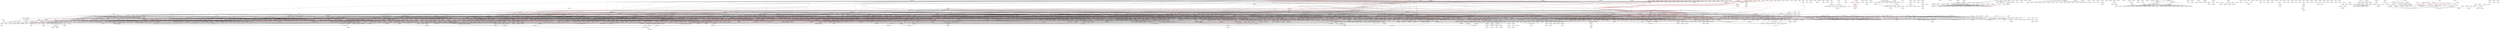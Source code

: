 strict digraph "" {
	graph [bb="0,0,0,0"];
	node [label="\N"];
	"ACCT*2220" -> "ACCT*1220"	 [color=red,
		constraint=True];
	"ACCT*2220" -> "ACCT*1240"	 [constraint=False];
	"ACCT*2220" -> "ACCT*2230"	 [constraint=True];
	"ACCT*2220" -> "ACCT*3330"	 [constraint=True];
	"ACCT*2220" -> "FARE*3310"	 [constraint=True];
	"ACCT*2220" -> "HTM*3120"	 [constraint=True];
	"ACCT*1220" -> "ACCT*1240"	 [constraint=True];
	"ACCT*1220" -> "ACCT*2230"	 [constraint=True];
	"ACCT*1220" -> "ACCT*3330"	 [constraint=True];
	"ACCT*1220" -> "FARE*3310"	 [constraint=False];
	"ACCT*1220" -> "HTM*3120"	 [constraint=False];
	"ACCT*2240" -> "ACCT*1240"	 [color=red,
		constraint=True];
	"ACCT*2230" -> "ACCT*3230"	 [constraint=True];
	"ACCT*2230" -> "MGMT*3320"	 [constraint=True];
	"ACCT*2230" -> "FARE*4370"	 [constraint=True];
	"ACCT*2230" -> "HTM*3180"	 [constraint=True];
	"ACCT*2230" -> "REAL*3890"	 [constraint=True];
	"ACCT*2230" -> "HTM*4190"	 [constraint=True];
	"ACCT*2230" -> "REAL*4820"	 [constraint=False];
	"ACCT*3230" -> "ACCT*4230"	 [constraint=True];
	"ACCT*3330" -> "ACCT*3280"	 [constraint=True];
	"ACCT*3330" -> "ACCT*3340"	 [constraint=False];
	"ACCT*3330" -> "ACCT*3350"	 [constraint=True];
	"ACCT*3330" -> "ACCT*4220"	 [constraint=True];
	"ACCT*3280" -> "ACCT*4270"	 [constraint=True];
	"ACCT*3280" -> "ACCT*4290"	 [constraint=True];
	"ACCT*3340" -> "ACCT*4220"	 [constraint=True];
	"ACCT*3350" -> "ACCT*4350"	 [constraint=True];
	"ACCT*4220" -> "ACCT*4340"	 [constraint=True];
	"ACCT*4220" -> "ACCT*4440"	 [constraint=True];
	"BUS*3330" -> "ACCT*4220"	 [constraint=True];
	"BUS*3340" -> "ACCT*4220"	 [constraint=True];
	"BUS*3230" -> "ACCT*4230"	 [constraint=False];
	"BUS*3280" -> "ACCT*4270"	 [constraint=True];
	"BUS*4280" -> "ACCT*4290"	 [constraint=True];
	"ACCT*4240" -> "ACCT*4340"	 [color=red,
		constraint=True];
	"ACCT*4240" -> "ACCT*4440"	 [color=red,
		constraint=True];
	"BUS*3350" -> "ACCT*4350"	 [constraint=True];
	"AGR*1100" -> "AGR*1110"	 [color=red,
		constraint=True];
	"AGR*1110" -> "AGR*2050"	 [constraint=True];
	"AGR*1110" -> "AGR*2500"	 [constraint=True];
	"AGR*1110" -> "FOOD*3090"	 [constraint=False];
	"AGR*1250" -> "AGR*1110"	 [color=red,
		constraint=True];
	"AGR*1250" -> "AGR*2500"	 [constraint=True];
	"AGR*2050" -> "CROP*3300"	 [constraint=True];
	"AGR*2050" -> "CROP*3310"	 [constraint=True];
	"AGR*2050" -> "CROP*3340"	 [constraint=True];
	"AGR*2050" -> "HORT*3280"	 [constraint=False];
	"AGR*2050" -> "HORT*3510"	 [constraint=True];
	"AGR*2050" -> "HORT*4380"	 [constraint=True];
	"AGR*2050" -> "HORT*4420"	 [constraint=True];
	"AGR*2050" -> "HORT*4450"	 [constraint=True];
	"AGR*2150" -> "AGR*2050"	 [constraint=True];
	"AGR*2150" -> "AGR*2470"	 [color=red,
		constraint=True];
	"AGR*2150" -> "HORT*4380"	 [constraint=True];
	"BIOL*1050" -> "AGR*2050"	 [constraint=True];
	"BIOL*1050" -> "AGR*2470"	 [constraint=True];
	"BIOL*1050" -> "AGR*2350"	 [constraint=True];
	"BIOL*1050" -> "AGR*4020"	 [constraint=True];
	"BIOL*1050" -> "ANSC*1210"	 [constraint=False];
	"BIOL*1050" -> "ANSC*2340"	 [constraint=True];
	"BIOL*1050" -> "EQN*2040"	 [constraint=False];
	"BIOL*1050" -> "MBG*2400"	 [constraint=True];
	"BIOL*1050" -> "BIOL*1020"	 [color=red,
		constraint=True];
	"BIOL*1050" -> "BOT*1200"	 [color=red,
		constraint=True];
	"BIOL*1050" -> "BOT*2000"	 [constraint=True];
	"BIOL*1050" -> "BOT*2100"	 [constraint=True];
	"BIOL*1050" -> "ENVS*2040"	 [constraint=False];
	"BIOL*1050" -> "ENVS*2330"	 [constraint=True];
	"BIOL*1050" -> "ENVS*3020"	 [constraint=True];
	"BIOL*1050" -> "ENVS*3040"	 [constraint=True];
	"BIOL*1050" -> "ENVS*3090"	 [constraint=True];
	"BIOL*1050" -> "HORT*2450"	 [constraint=True];
	"BIOL*1050" -> "ENVS*3210"	 [constraint=False];
	"BIOL*1050" -> "ENVS*3230"	 [constraint=True];
	"BIOL*1050" -> "ENVS*3300"	 [constraint=True];
	"BIOL*1050" -> "EQN*2050"	 [constraint=True];
	"BIOL*1050" -> "FOOD*3090"	 [constraint=True];
	"BIOL*1050" -> "FOOD*4520"	 [constraint=True];
	"BIOL*1050" -> "HORT*3270"	 [constraint=True];
	"BIOL*1050" -> "PBIO*3110"	 [constraint=True];
	"BIOL*1070" -> "AGR*2050"	 [constraint=True];
	"BIOL*1070" -> "AGR*2470"	 [constraint=True];
	"BIOL*1070" -> "AGR*2350"	 [constraint=True];
	"BIOL*1070" -> "AGR*4020"	 [constraint=True];
	"BIOL*1070" -> "ANSC*1210"	 [constraint=True];
	"BIOL*1070" -> "ANSC*2340"	 [constraint=False];
	"BIOL*1070" -> "ZOO*2090"	 [constraint=True];
	"BIOL*1070" -> "MBG*2400"	 [constraint=True];
	"BIOL*1070" -> "BIOL*1020"	 [color=red,
		constraint=True];
	"BIOL*1070" -> "BIOL*2060"	 [constraint=False];
	"BIOL*1070" -> "BIOL*2300"	 [constraint=True];
	"BIOL*1070" -> "BIOL*2400"	 [constraint=True];
	"BIOL*1070" -> "STAT*2230"	 [constraint=True];
	"BIOL*1070" -> "BIOL*3450"	 [constraint=True];
	"BIOL*1070" -> "ZOO*2700"	 [constraint=True];
	"BIOL*1070" -> "BIOL*3650"	 [constraint=True];
	"BIOL*1070" -> "BIOM*3010"	 [constraint=True];
	"BIOL*1070" -> "BIOM*3040"	 [constraint=True];
	"BIOL*1070" -> "BIOM*3210"	 [constraint=True];
	"BIOL*1070" -> "BOT*2000"	 [constraint=True];
	"BIOL*1070" -> "BOT*2100"	 [constraint=True];
	"BIOL*1070" -> "BOT*3050"	 [constraint=True];
	"BIOL*1070" -> "BOT*3310"	 [constraint=True];
	"BIOL*1070" -> "BOT*3410"	 [constraint=True];
	"BIOL*1070" -> "BOT*3710"	 [constraint=True];
	"BIOL*1070" -> "ENGG*2660"	 [constraint=True];
	"BIOL*1070" -> "MICR*2420"	 [constraint=True];
	"BIOL*1070" -> "ENVS*2040"	 [constraint=True];
	"BIOL*1070" -> "ENVS*2080"	 [constraint=True];
	"BIOL*1070" -> "ENVS*2090"	 [constraint=True];
	"BIOL*1070" -> "ENVS*2310"	 [constraint=True];
	"BIOL*1070" -> "ENVS*2330"	 [constraint=True];
	"BIOL*1070" -> "ENVS*3020"	 [constraint=True];
	"BIOL*1070" -> "ENVS*3040"	 [constraint=True];
	"BIOL*1070" -> "ENVS*3090"	 [constraint=True];
	"BIOL*1070" -> "HORT*2450"	 [constraint=True];
	"BIOL*1070" -> "ENVS*3150"	 [constraint=True];
	"BIOL*1070" -> "ENVS*3210"	 [constraint=True];
	"BIOL*1070" -> "ENVS*3230"	 [constraint=True];
	"BIOL*1070" -> "ENVS*3300"	 [constraint=True];
	"BIOL*1070" -> "TOX*2000"	 [constraint=True];
	"BIOL*1070" -> "FOOD*3090"	 [constraint=True];
	"BIOL*1070" -> "FOOD*2410"	 [constraint=False];
	"BIOL*1070" -> "FOOD*2420"	 [constraint=True];
	"BIOL*1070" -> "FOOD*4520"	 [constraint=True];
	"BIOL*1070" -> "HORT*3270"	 [constraint=True];
	"BIOL*1070" -> "MICR*3220"	 [constraint=True];
	"BIOL*1070" -> "PBIO*3110"	 [constraint=True];
	"BIOL*1070" -> "PBIO*4000"	 [constraint=True];
	"CROP*2110" -> "AGR*2050"	 [color=red,
		constraint=True];
	"AGR*2470" -> "AGR*2150"	 [color=red,
		constraint=True];
	"AGR*2470" -> "AGR*4020"	 [constraint=True];
	"AGR*2470" -> "CROP*3300"	 [constraint=True];
	"AGR*2470" -> "CROP*3310"	 [constraint=True];
	"AGR*2470" -> "CROP*3340"	 [constraint=True];
	"AGR*2470" -> "CROP*4240"	 [constraint=True];
	"AGR*2470" -> "CROP*4260"	 [constraint=True];
	"AGR*2470" -> "HORT*3280"	 [constraint=True];
	"AGR*2470" -> "HORT*3510"	 [constraint=True];
	"AGR*2470" -> "FOOD*4520"	 [constraint=True];
	"AGR*2470" -> "HORT*3430"	 [constraint=True];
	"AGR*2470" -> "HORT*3010"	 [constraint=False];
	"AGR*2470" -> "HORT*3150"	 [constraint=True];
	"AGR*2470" -> "HORT*4200"	 [constraint=True];
	"AGR*2470" -> "HORT*4300"	 [constraint=True];
	"AGR*2470" -> "HORT*4380"	 [constraint=False];
	"AGR*2470" -> "HORT*4420"	 [constraint=True];
	"AGR*2470" -> "HORT*4450"	 [constraint=True];
	"AGR*2470" -> "PBIO*3750"	 [constraint=True];
	"AGR*2470" -> "PBIO*4150"	 [constraint=True];
	"AGR*2470" -> "PBIO*4750"	 [constraint=True];
	"ENVS*2060" -> "AGR*2320"	 [color=red,
		constraint=True];
	"ENVS*2060" -> "CROP*3340"	 [constraint=True];
	"ENVS*2060" -> "ENVS*3080"	 [constraint=True];
	"ENVS*2060" -> "ENVS*4090"	 [constraint=True];
	"ENVS*2060" -> "ENVS*4160"	 [constraint=True];
	"ENVS*2060" -> "ENVS*3060"	 [constraint=True];
	"ENVS*2060" -> "ENVS*3220"	 [constraint=True];
	"ENVS*2060" -> "ENVS*3310"	 [constraint=True];
	"ENVS*2060" -> "ENVS*4390"	 [constraint=True];
	"AGR*2320" -> "ENVS*2060"	 [color=red,
		constraint=True];
	"AGR*2320" -> "CROP*3340"	 [constraint=True];
	"AGR*2320" -> "CROP*4220"	 [constraint=True];
	"AGR*2320" -> "ENVS*3080"	 [constraint=False];
	"AGR*2320" -> "ENVS*4090"	 [constraint=True];
	"AGR*2320" -> "ENVS*4160"	 [constraint=False];
	"AGR*2320" -> "ENVS*3060"	 [constraint=True];
	"AGR*2320" -> "ENVS*3310"	 [constraint=True];
	"AGR*2320" -> "ENVS*4390"	 [constraint=True];
	"SOIL*2010" -> "AGR*2320"	 [color=red,
		constraint=True];
	"SOIL*2010" -> "ENVS*3080"	 [constraint=True];
	"SOIL*2010" -> "ENVS*4090"	 [constraint=True];
	"SOIL*2010" -> "ENVS*4160"	 [constraint=True];
	"SOIL*2010" -> "ENVS*3310"	 [constraint=True];
	"SOIL*2010" -> "ENVS*4390"	 [constraint=True];
	"BIOL*1030" -> "AGR*2350"	 [constraint=True];
	"BIOL*1030" -> "ENVS*3150"	 [constraint=False];
	"AGR*2350" -> "ANSC*3050"	 [constraint=True];
	"BIOL*1080" -> "AGR*2350"	 [constraint=True];
	"BIOL*1080" -> "ANSC*1210"	 [constraint=True];
	"BIOL*1080" -> "ANSC*2340"	 [constraint=True];
	"BIOL*1080" -> "BIOL*1020"	 [color=red,
		constraint=True];
	"BIOL*1080" -> "BIOL*3650"	 [constraint=True];
	"BIOL*1080" -> "HK*2810"	 [constraint=True];
	"BIOL*1080" -> "BIOM*3010"	 [constraint=True];
	"BIOL*1080" -> "BIOM*3040"	 [constraint=True];
	"BIOL*1080" -> "BIOM*3210"	 [constraint=True];
	"BIOL*1080" -> "BIOM*4300"	 [constraint=True];
	"BIOL*1080" -> "BOT*2100"	 [constraint=True];
	"BIOL*1080" -> "BOT*3310"	 [constraint=True];
	"BIOL*1080" -> "BOT*3410"	 [constraint=True];
	"BIOL*1080" -> "ENGG*2660"	 [constraint=False];
	"BIOL*1080" -> "MICR*2420"	 [constraint=True];
	"BIOL*1080" -> "ENVS*2040"	 [constraint=True];
	"BIOL*1080" -> "ENVS*3020"	 [constraint=True];
	"BIOL*1080" -> "ENVS*3040"	 [constraint=True];
	"BIOL*1080" -> "ENVS*3090"	 [constraint=True];
	"BIOL*1080" -> "HORT*2450"	 [constraint=True];
	"BIOL*1080" -> "TOX*2000"	 [constraint=True];
	"BIOL*1080" -> "FOOD*2150"	 [constraint=True];
	"BIOL*1080" -> "FOOD*3090"	 [constraint=True];
	"BIOL*1080" -> "NUTR*2150"	 [constraint=True];
	"BIOL*1080" -> "FOOD*2410"	 [constraint=True];
	"BIOL*1080" -> "FOOD*4520"	 [constraint=True];
	"BIOL*1080" -> "HORT*3270"	 [constraint=False];
	"BIOL*1080" -> "NUTR*3360"	 [constraint=True];
	"BIOL*1080" -> "HK*4510"	 [constraint=True];
	"BIOL*1080" -> "HK*4511"	 [constraint=True];
	"BIOL*1080" -> "POPM*3240"	 [constraint=True];
	"BIOL*1090" -> "AGR*2350"	 [constraint=True];
	"BIOL*1090" -> "ANSC*1210"	 [constraint=True];
	"BIOL*1090" -> "ANSC*2340"	 [constraint=True];
	"BIOL*1090" -> "MBG*2040"	 [constraint=True];
	"BIOL*1090" -> "MBG*2400"	 [constraint=True];
	"BIOL*1090" -> "BIOL*1020"	 [color=red,
		constraint=True];
	"BIOL*1090" -> "BIOL*2400"	 [constraint=True];
	"BIOL*1090" -> "BIOL*3650"	 [constraint=True];
	"BIOL*1090" -> "NEUR*2000"	 [constraint=True];
	"BIOL*1090" -> "BIOM*3010"	 [constraint=False];
	"BIOL*1090" -> "BIOM*3040"	 [constraint=True];
	"BIOL*1090" -> "BIOM*3210"	 [constraint=True];
	"BIOL*1090" -> "BOT*2100"	 [constraint=True];
	"BIOL*1090" -> "BOT*3310"	 [constraint=True];
	"BIOL*1090" -> "BOT*3410"	 [constraint=True];
	"BIOL*1090" -> "BOT*4380"	 [constraint=True];
	"BIOL*1090" -> "ENGG*2660"	 [constraint=True];
	"BIOL*1090" -> "ENGG*3590"	 [constraint=True];
	"BIOL*1090" -> "MICR*2420"	 [constraint=True];
	"BIOL*1090" -> "ENVS*2040"	 [constraint=True];
	"BIOL*1090" -> "ENVS*2080"	 [constraint=True];
	"BIOL*1090" -> "ENVS*2090"	 [constraint=False];
	"BIOL*1090" -> "ENVS*3020"	 [constraint=True];
	"BIOL*1090" -> "ENVS*3040"	 [constraint=True];
	"BIOL*1090" -> "ENVS*3090"	 [constraint=True];
	"BIOL*1090" -> "HORT*2450"	 [constraint=True];
	"BIOL*1090" -> "ENVS*3150"	 [constraint=True];
	"BIOL*1090" -> "TOX*2000"	 [constraint=True];
	"BIOL*1090" -> "EQN*3060"	 [constraint=True];
	"BIOL*1090" -> "HORT*3270"	 [constraint=True];
	"BIOL*1090" -> "HK*2270"	 [constraint=True];
	"BIOL*1090" -> "MICR*3220"	 [constraint=True];
	"BIOL*1090" -> "MICR*3230"	 [constraint=True];
	"BIOL*1090" -> "PBIO*3110"	 [constraint=True];
	"BIOL*1090" -> "PBIO*4000"	 [constraint=True];
	"BIOL*1090" -> "POPM*3240"	 [constraint=True];
	"GEOG*2460" -> "AGR*3450"	 [constraint=True];
	"GEOG*2460" -> "BIOL*3060"	 [constraint=True];
	"GEOG*2460" -> "ENVS*3340"	 [constraint=True];
	"GEOG*2460" -> "ENVS*4030"	 [constraint=True];
	"GEOG*2460" -> "GEOG*3610"	 [constraint=True];
	"GEOG*2460" -> "GEOG*3000"	 [constraint=True];
	"GEOG*2460" -> "GEOG*3110"	 [constraint=True];
	"STAT*2040" -> "AGR*3450"	 [constraint=True];
	"STAT*2040" -> "STAT*2060"	 [color=red,
		constraint=False];
	"STAT*2040" -> "STAT*2080"	 [color=red,
		constraint=True];
	"STAT*2040" -> "AGR*4020"	 [constraint=True];
	"STAT*2040" -> "BIOL*3010"	 [constraint=True];
	"STAT*2040" -> "STAT*2230"	 [color=red,
		constraint=True];
	"STAT*2040" -> "BIOL*3060"	 [constraint=True];
	"STAT*2040" -> "BIOL*3300"	 [constraint=True];
	"STAT*2040" -> "BIOL*4110"	 [constraint=False];
	"STAT*2040" -> "ZOO*3600"	 [constraint=False];
	"STAT*2040" -> "BIOM*4300"	 [constraint=True];
	"STAT*2040" -> "CIS*3130"	 [constraint=True];
	"STAT*2040" -> "CIS*3700"	 [constraint=True];
	"STAT*2040" -> "CIS*4020"	 [constraint=True];
	"STAT*2040" -> "CIS*4720"	 [constraint=True];
	"STAT*2040" -> "CIS*4780"	 [constraint=True];
	"STAT*2040" -> "ECON*3300"	 [constraint=True];
	"STAT*2040" -> "STAT*2050"	 [constraint=True];
	"STAT*2040" -> "STAT*2120"	 [color=red,
		constraint=False];
	"STAT*2040" -> "ECON*3520"	 [constraint=True];
	"STAT*2040" -> "ECON*3740"	 [constraint=True];
	"STAT*2040" -> "ECON*3810"	 [constraint=False];
	"STAT*2040" -> "FIN*2000"	 [constraint=True];
	"STAT*2040" -> "ENGG*3650"	 [constraint=True];
	"STAT*2040" -> "ENGG*4510"	 [constraint=True];
	"STAT*2040" -> "ENVS*3340"	 [constraint=True];
	"STAT*2040" -> "ENVS*4030"	 [constraint=True];
	"STAT*2040" -> "GEOG*3610"	 [constraint=True];
	"STAT*2040" -> "PSYC*1010"	 [color=red,
		constraint=True];
	"STAT*2040" -> "FARE*3000"	 [constraint=True];
	"STAT*2040" -> "FARE*3310"	 [constraint=False];
	"STAT*2040" -> "HTM*3120"	 [constraint=True];
	"STAT*2040" -> "FARE*4360"	 [constraint=False];
	"STAT*2040" -> "FOOD*3700"	 [constraint=True];
	"STAT*2040" -> "GEOG*3000"	 [constraint=True];
	"STAT*2040" -> "GEOG*3110"	 [constraint=True];
	"STAT*2040" -> "IBIO*4600"	 [constraint=True];
	"STAT*2040" -> "ZOO*3610"	 [constraint=True];
	"STAT*2040" -> "MGMT*3140"	 [constraint=True];
	"STAT*2040" -> "MCS*3010"	 [constraint=True];
	"STAT*2040" -> "MBG*3100"	 [constraint=True];
	"STAT*2040" -> "MBG*4160"	 [constraint=True];
	"STAT*2040" -> "POPM*3240"	 [constraint=True];
	"STAT*2040" -> "PSYC*2360"	 [constraint=True];
	"STAT*2040" -> "STAT*3100"	 [constraint=True];
	"STAT*2040" -> "ZOO*4070"	 [constraint=True];
	"STAT*2040" -> "ZOO*4330"	 [constraint=True];
	"STAT*2060" -> "AGR*3450"	 [constraint=True];
	"STAT*2060" -> "STAT*2040"	 [color=red,
		constraint=True];
	"STAT*2060" -> "STAT*2080"	 [color=red,
		constraint=True];
	"STAT*2060" -> "STAT*2230"	 [color=red,
		constraint=True];
	"STAT*2060" -> "BIOL*3060"	 [constraint=True];
	"STAT*2060" -> "ECON*3300"	 [constraint=True];
	"STAT*2060" -> "STAT*2050"	 [constraint=True];
	"STAT*2060" -> "STAT*2120"	 [color=red,
		constraint=False];
	"STAT*2060" -> "ECON*3520"	 [constraint=True];
	"STAT*2060" -> "ECON*3740"	 [constraint=True];
	"STAT*2060" -> "FIN*2000"	 [constraint=True];
	"STAT*2060" -> "ENVS*3340"	 [constraint=True];
	"STAT*2060" -> "ENVS*4030"	 [constraint=True];
	"STAT*2060" -> "PSYC*1010"	 [color=red,
		constraint=True];
	"STAT*2060" -> "FARE*3000"	 [constraint=False];
	"STAT*2060" -> "FARE*3310"	 [constraint=True];
	"STAT*2060" -> "HTM*3120"	 [constraint=True];
	"STAT*2060" -> "FARE*4360"	 [constraint=True];
	"STAT*2060" -> "FOOD*3700"	 [constraint=True];
	"STAT*2060" -> "MGMT*3140"	 [constraint=False];
	"STAT*2060" -> "MCS*3010"	 [constraint=True];
	"STAT*2060" -> "MCS*3030"	 [constraint=True];
	"STAT*2060" -> "MCS*3500"	 [constraint=True];
	"STAT*2060" -> "REAL*3810"	 [constraint=True];
	"STAT*2080" -> "AGR*3450"	 [constraint=True];
	"STAT*2080" -> "STAT*2040"	 [color=red,
		constraint=True];
	"STAT*2080" -> "STAT*2060"	 [color=red,
		constraint=True];
	"STAT*2080" -> "STAT*2230"	 [color=red,
		constraint=True];
	"STAT*2080" -> "ECON*3300"	 [constraint=True];
	"STAT*2080" -> "STAT*2090"	 [constraint=True];
	"STAT*2080" -> "STAT*2120"	 [color=red,
		constraint=False];
	"STAT*2080" -> "ECON*3520"	 [constraint=False];
	"STAT*2080" -> "ECON*3740"	 [constraint=True];
	"STAT*2080" -> "FIN*2000"	 [constraint=True];
	"STAT*2080" -> "PSYC*1010"	 [color=red,
		constraint=True];
	"STAT*2080" -> "FARE*3310"	 [constraint=True];
	"STAT*2080" -> "HTM*3120"	 [constraint=True];
	"STAT*2080" -> "FARE*4360"	 [constraint=True];
	"STAT*2080" -> "FOOD*3700"	 [constraint=True];
	"STAT*2080" -> "MCS*3010"	 [constraint=False];
	"AGR*4450" -> "AGR*4460"	 [constraint=True];
	"ANSC*1210" -> "ANSC*3090"	 [constraint=True];
	"ANSC*1210" -> "ANSC*4010"	 [constraint=True];
	"ANSC*2340" -> "BIOL*3670"	 [constraint=False];
	"ANSC*2340" -> "FOOD*4110"	 [constraint=True];
	"ANSC*2340" -> "POPM*4230"	 [constraint=True];
	"ANSC*3080" -> "ANSC*3040"	 [constraint=True];
	"ANSC*3080" -> "ANSC*4090"	 [constraint=True];
	"ANSC*3080" -> "ANSC*3270"	 [constraint=True];
	"ANSC*3080" -> "ANSC*4010"	 [constraint=True];
	"ANSC*3080" -> "ANSC*4100"	 [constraint=True];
	"ANSC*3080" -> "ANSC*4230"	 [constraint=True];
	"ANSC*3080" -> "ANSC*4350"	 [constraint=False];
	"ANSC*3080" -> "ANSC*4490"	 [constraint=True];
	"ANSC*3080" -> "ANSC*4650"	 [constraint=False];
	"ANSC*3080" -> "BIOM*2000"	 [color=red,
		constraint=True];
	"ANSC*3080" -> "BIOM*3090"	 [constraint=True];
	"ANSC*3080" -> "BIOM*4070"	 [constraint=True];
	"ANSC*3080" -> "EQN*3250"	 [constraint=True];
	"ANSC*3080" -> "POPM*4230"	 [constraint=True];
	"ZOO*2090" -> "ANSC*3050"	 [constraint=True];
	"ZOO*2090" -> "BIOL*3670"	 [constraint=True];
	"ZOO*2090" -> "ZOO*3600"	 [constraint=True];
	"ZOO*2090" -> "BIOM*3040"	 [constraint=False];
	"ZOO*2090" -> "ZOO*3000"	 [constraint=True];
	"ZOO*2090" -> "BIOM*4110"	 [constraint=True];
	"ZOO*2090" -> "BIOM*4180"	 [constraint=True];
	"ZOO*2090" -> "ZOO*4330"	 [constraint=True];
	"ZOO*2090" -> "ZOO*4910"	 [constraint=True];
	"ZOO*2090" -> "ZOO*4920"	 [constraint=True];
	"ZOO*2090" -> "ZOO*4940"	 [constraint=True];
	"ZOO*2090" -> "ZOO*4950"	 [constraint=True];
	"BIOC*2580" -> "ANSC*3080"	 [constraint=True];
	"BIOC*2580" -> "NUTR*3210"	 [constraint=True];
	"BIOC*2580" -> "BIOC*3560"	 [constraint=True];
	"BIOC*2580" -> "BIOC*3570"	 [constraint=True];
	"BIOC*2580" -> "BIOM*3200"	 [constraint=False];
	"BIOC*2580" -> "HK*2810"	 [constraint=True];
	"BIOC*2580" -> "ZOO*3600"	 [constraint=True];
	"BIOC*2580" -> "BIOM*3090"	 [constraint=True];
	"BIOC*2580" -> "BIOM*4030"	 [constraint=False];
	"BIOC*2580" -> "MCB*2050"	 [constraint=True];
	"BIOC*2580" -> "BOT*4380"	 [constraint=True];
	"BIOC*2580" -> "TOX*3300"	 [constraint=True];
	"BIOC*2580" -> "CHEM*4630"	 [constraint=True];
	"BIOC*2580" -> "CHEM*4740"	 [constraint=True];
	"BIOC*2580" -> "XSEN*3030"	 [constraint=True];
	"BIOC*2580" -> "XSEN*3060"	 [constraint=True];
	"BIOC*2580" -> "XSEN*3090"	 [constraint=True];
	"BIOC*2580" -> "FOOD*3030"	 [constraint=True];
	"BIOC*2580" -> "FOOD*3050"	 [constraint=True];
	"BIOC*2580" -> "FOOD*2620"	 [constraint=True];
	"BIOC*2580" -> "FOOD*4400"	 [constraint=True];
	"BIOC*2580" -> "FOOD*4520"	 [constraint=False];
	"BIOC*2580" -> "HORT*3310"	 [constraint=False];
	"BIOC*2580" -> "NUTR*3360"	 [constraint=True];
	"BIOC*2580" -> "MICR*3230"	 [constraint=True];
	"BIOC*2580" -> "MBG*3350"	 [constraint=True];
	"EQN*2040" -> "ANSC*3080"	 [constraint=True];
	"EQN*2040" -> "EQN*3060"	 [constraint=True];
	"EQN*2040" -> "EQN*3070"	 [constraint=True];
	"EQN*2040" -> "EQN*3250"	 [constraint=True];
	"ANSC*3090" -> "ANSC*4090"	 [constraint=True];
	"ANSC*4090" -> "ANSC*3090"	 [color=red,
		constraint=True];
	"NUTR*3210" -> "ANSC*3170"	 [constraint=True];
	"NUTR*3210" -> "ANSC*3180"	 [constraint=True];
	"NUTR*3210" -> "ANSC*4470"	 [constraint=True];
	"NUTR*3210" -> "ANSC*4560"	 [constraint=True];
	"NUTR*3210" -> "EQN*4020"	 [constraint=True];
	"NUTR*3210" -> "FOOD*4090"	 [constraint=True];
	"NUTR*3210" -> "FOOD*4520"	 [constraint=True];
	"NUTR*3210" -> "NUTR*4210"	 [constraint=True];
	"NUTR*3210" -> "NUTR*3090"	 [constraint=True];
	"NUTR*3210" -> "NUTR*3150"	 [constraint=True];
	"NUTR*3210" -> "NUTR*3330"	 [constraint=True];
	"NUTR*3210" -> "NUTR*3390"	 [constraint=False];
	"NUTR*3210" -> "NUTR*4010"	 [constraint=True];
	"NUTR*3210" -> "NUTR*4090"	 [constraint=True];
	"NUTR*3210" -> "NUTR*4320"	 [constraint=True];
	"NUTR*3210" -> "NUTR*4360"	 [constraint=False];
	"NUTR*3210" -> "NUTR*4510"	 [constraint=True];
	"MBG*2040" -> "ANSC*4050"	 [constraint=True];
	"MBG*2040" -> "BIOL*3020"	 [constraint=True];
	"MBG*2040" -> "BIOL*3300"	 [constraint=True];
	"MBG*2040" -> "MCB*2050"	 [constraint=True];
	"MBG*2040" -> "BIOM*4150"	 [constraint=True];
	"MBG*2040" -> "ENVS*3290"	 [constraint=True];
	"MBG*2040" -> "NUTR*3360"	 [constraint=True];
	"MBG*2040" -> "MICR*3240"	 [constraint=True];
	"MBG*2040" -> "MICR*3280"	 [constraint=False];
	"MBG*2040" -> "MICR*3420"	 [constraint=True];
	"MBG*2040" -> "MBG*3100"	 [constraint=True];
	"MBG*2040" -> "MBG*4160"	 [constraint=True];
	"MBG*2040" -> "MBG*4300"	 [constraint=True];
	"MBG*2040" -> "PBIO*4000"	 [constraint=True];
	"MBG*2040" -> "PBIO*4150"	 [constraint=True];
	"MBG*2040" -> "PBIO*4750"	 [constraint=True];
	"MBG*2040" -> "TOX*4590"	 [constraint=True];
	"MBG*2040" -> "ZOO*3050"	 [constraint=True];
	"MBG*2400" -> "ANSC*4050"	 [constraint=True];
	"MBG*2400" -> "MBG*3060"	 [constraint=True];
	"MBG*2400" -> "MBG*3100"	 [constraint=True];
	"MBG*2400" -> "MBG*4160"	 [constraint=True];
	"MBG*2400" -> "MBG*4300"	 [constraint=True];
	"MBG*2400" -> "PBIO*4150"	 [constraint=True];
	"MBG*2400" -> "PBIO*4750"	 [constraint=True];
	"ANSC*3120" -> "ANSC*4230"	 [constraint=True];
	"ANSC*3120" -> "ANSC*4260"	 [constraint=True];
	"ANSC*3120" -> "ANSC*4270"	 [constraint=True];
	"ANSC*3120" -> "ANSC*4280"	 [constraint=True];
	"ANSC*3120" -> "ANSC*4290"	 [constraint=True];
	"MBG*3060" -> "ANSC*4230"	 [constraint=True];
	"MBG*3060" -> "MBG*4020"	 [constraint=False];
	"MBG*3060" -> "MBG*4030"	 [constraint=True];
	"ANSC*4700" -> "ANSC*4710"	 [constraint=True];
	"ANTH*1150" -> "ANTH*2180"	 [constraint=True];
	"ANTH*1150" -> "ANTH*2230"	 [constraint=True];
	"ANTH*1150" -> "ANTH*2660"	 [constraint=True];
	"ANTH*1150" -> "SOAN*2120"	 [constraint=True];
	"ANTH*1150" -> "IDEV*2500"	 [constraint=True];
	"ANTH*1150" -> "FRHD*2270"	 [constraint=True];
	"ANTH*1150" -> "FRHD*2060"	 [constraint=True];
	"ANTH*1150" -> "FRHD*2260"	 [constraint=True];
	"ANTH*1150" -> "FRHD*2280"	 [constraint=True];
	"ANTH*1150" -> "GEOG*2260"	 [constraint=True];
	"ANTH*1150" -> "SOAN*2400"	 [constraint=True];
	"ANTH*1150" -> "SOC*2080"	 [constraint=True];
	"ANTH*1150" -> "SOC*2280"	 [constraint=True];
	"ANTH*1150" -> "SOC*2760"	 [constraint=False];
	"ANTH*1150" -> "SOAN*2111"	 [constraint=True];
	"ANTH*1150" -> "SOAN*2290"	 [constraint=True];
	"ANTH*2180" -> "ANTH*3550"	 [constraint=True];
	"ANTH*2180" -> "ANTH*3650"	 [constraint=True];
	"ANTH*2180" -> "ANTH*3690"	 [constraint=True];
	"ANTH*2180" -> "ANTH*3770"	 [constraint=True];
	"ANTH*2180" -> "ANTH*3840"	 [constraint=True];
	"ANTH*2180" -> "ANTH*3850"	 [constraint=True];
	"ANTH*2180" -> "SOAN*3100"	 [constraint=True];
	"ANTH*2180" -> "SOC*4410"	 [constraint=True];
	"ANTH*2180" -> "SOC*4420"	 [constraint=True];
	"ANTH*2180" -> "SOAN*3040"	 [constraint=True];
	"ANTH*2180" -> "SOAN*3130"	 [constraint=False];
	"ANTH*2180" -> "SOAN*3240"	 [constraint=True];
	"ANTH*2180" -> "SOAN*3250"	 [constraint=True];
	"ANTH*2180" -> "SOAN*3680"	 [constraint=True];
	"ANTH*2180" -> "SOAN*4220"	 [constraint=True];
	"ANTH*2180" -> "SOAN*4250"	 [constraint=True];
	"ANTH*2180" -> "SOAN*4260"	 [constraint=True];
	"ANTH*2180" -> "SOAN*4500"	 [constraint=True];
	"IDEV*1000" -> "ANTH*2180"	 [constraint=True];
	"IDEV*1000" -> "ANTH*2660"	 [constraint=True];
	"IDEV*1000" -> "IDEV*2000"	 [constraint=True];
	"IDEV*1000" -> "IDEV*2400"	 [constraint=True];
	"IDEV*1000" -> "IDEV*2300"	 [constraint=True];
	"IDEV*1000" -> "IDEV*2100"	 [constraint=False];
	"IDEV*1000" -> "IDEV*2200"	 [constraint=True];
	"IDEV*1000" -> "SOC*2080"	 [constraint=True];
	"IDEV*1000" -> "SOC*2280"	 [constraint=True];
	"SOC*1100" -> "ANTH*2180"	 [constraint=True];
	"SOC*1100" -> "ANTH*2660"	 [constraint=True];
	"SOC*1100" -> "SOAN*2120"	 [constraint=True];
	"SOC*1100" -> "FRHD*2270"	 [constraint=True];
	"SOC*1100" -> "FRHD*2060"	 [constraint=True];
	"SOC*1100" -> "FRHD*2260"	 [constraint=True];
	"SOC*1100" -> "FRHD*2280"	 [constraint=True];
	"SOC*1100" -> "SOAN*2400"	 [constraint=True];
	"SOC*1100" -> "SOC*2080"	 [constraint=True];
	"SOC*1100" -> "SOC*2010"	 [constraint=True];
	"SOC*1100" -> "SOC*2070"	 [constraint=False];
	"SOC*1100" -> "SOC*2280"	 [constraint=True];
	"SOC*1100" -> "SOC*2390"	 [constraint=True];
	"SOC*1100" -> "SOC*2760"	 [constraint=False];
	"SOC*1100" -> "SOAN*2111"	 [constraint=True];
	"SOC*1100" -> "SOAN*2290"	 [constraint=True];
	"ANTH*2230" -> "ANTH*3550"	 [constraint=True];
	"ANTH*2230" -> "ANTH*3650"	 [constraint=True];
	"ANTH*2230" -> "ANTH*3690"	 [constraint=True];
	"ANTH*2230" -> "ANTH*3770"	 [constraint=False];
	"ANTH*2230" -> "SOAN*3380"	 [constraint=False];
	"ANTH*2660" -> "ANTH*3550"	 [constraint=True];
	"ANTH*2660" -> "ANTH*3650"	 [constraint=True];
	"ANTH*2660" -> "SOAN*4210"	 [constraint=True];
	"SOAN*2120" -> "ANTH*3550"	 [constraint=False];
	"SOAN*2120" -> "ANTH*3690"	 [constraint=True];
	"SOAN*2120" -> "ANTH*3770"	 [constraint=False];
	"SOAN*2120" -> "ANTH*3840"	 [constraint=True];
	"SOAN*2120" -> "ANTH*3850"	 [constraint=True];
	"SOAN*2120" -> "SOAN*3070"	 [constraint=True];
	"SOAN*2120" -> "SOC*3310"	 [constraint=False];
	"SOAN*2120" -> "SOAN*3120"	 [constraint=True];
	"SOAN*2120" -> "FIN*2000"	 [constraint=True];
	"SOAN*2120" -> "SOAN*3100"	 [constraint=True];
	"SOAN*2120" -> "POLS*3650"	 [constraint=True];
	"SOAN*2120" -> "SOC*3130"	 [constraint=True];
	"SOAN*2120" -> "SOC*3410"	 [constraint=True];
	"SOAN*2120" -> "SOC*3490"	 [constraint=False];
	"SOAN*2120" -> "SOC*3710"	 [constraint=True];
	"SOAN*2120" -> "SOC*3730"	 [constraint=True];
	"SOAN*2120" -> "SOC*3740"	 [constraint=True];
	"SOAN*2120" -> "SOC*3750"	 [constraint=True];
	"SOAN*2120" -> "SOC*3840"	 [constraint=True];
	"SOAN*2120" -> "SOC*3850"	 [constraint=True];
	"SOAN*2120" -> "SOC*4410"	 [constraint=True];
	"SOAN*2120" -> "SOC*4420"	 [constraint=True];
	"SOAN*2120" -> "SOC*4430"	 [constraint=True];
	"SOAN*2120" -> "SOAN*4220"	 [constraint=True];
	"SOAN*2120" -> "SOAN*4230"	 [constraint=True];
	"SOAN*2120" -> "SOAN*4250"	 [constraint=True];
	"SOAN*2120" -> "SOAN*4260"	 [constraint=True];
	"SOAN*2120" -> "SOAN*4500"	 [constraint=True];
	"ANTH*2160" -> "ANTH*3550"	 [constraint=True];
	"ANTH*2160" -> "ANTH*3650"	 [constraint=True];
	"ANTH*2160" -> "ANTH*3690"	 [constraint=True];
	"ANTH*2160" -> "ANTH*3770"	 [constraint=True];
	"ANTH*2160" -> "ANTH*3840"	 [constraint=True];
	"ANTH*2160" -> "ANTH*3850"	 [constraint=True];
	"ANTH*2160" -> "SOAN*3100"	 [constraint=True];
	"ANTH*2160" -> "SOC*4410"	 [constraint=True];
	"ANTH*2160" -> "SOC*4420"	 [constraint=True];
	"ANTH*2160" -> "SOAN*3040"	 [constraint=True];
	"ANTH*2160" -> "SOAN*3130"	 [constraint=True];
	"ANTH*2160" -> "SOAN*3240"	 [constraint=True];
	"ANTH*2160" -> "SOAN*3250"	 [constraint=True];
	"ANTH*2160" -> "SOAN*3680"	 [constraint=True];
	"ANTH*2160" -> "SOAN*4220"	 [constraint=True];
	"ANTH*2160" -> "SOAN*4250"	 [constraint=False];
	"ANTH*2160" -> "SOAN*4260"	 [constraint=True];
	"ANTH*2160" -> "SOAN*4500"	 [constraint=True];
	"IDEV*2500" -> "ANTH*3550"	 [constraint=True];
	"IDEV*2500" -> "ANTH*3650"	 [constraint=True];
	"IDEV*2500" -> "IDEV*3000"	 [constraint=True];
	"IDEV*2500" -> "IDEV*3010"	 [constraint=True];
	"IDEV*2500" -> "IDEV*3300"	 [constraint=True];
	"IDEV*2500" -> "IDEV*3400"	 [constraint=True];
	"IDEV*2500" -> "IDEV*4190"	 [constraint=True];
	"IDEV*2500" -> "POLS*3790"	 [constraint=True];
	"IDEV*2500" -> "SOAN*3040"	 [constraint=True];
	"IDEV*2500" -> "SOAN*3130"	 [constraint=False];
	"IDEV*2500" -> "SOAN*3240"	 [constraint=True];
	"IDEV*2500" -> "SOAN*3250"	 [constraint=True];
	"IDEV*2500" -> "SOAN*3680"	 [constraint=True];
	"IDEV*2500" -> "SOAN*4210"	 [constraint=True];
	"IDEV*2500" -> "SOAN*4260"	 [constraint=True];
	"IDEV*2500" -> "SOAN*4500"	 [constraint=True];
	"IDEV*2000" -> "ANTH*3650"	 [constraint=True];
	"IDEV*2000" -> "POLS*3060"	 [constraint=True];
	"IDEV*2000" -> "IDEV*3100"	 [constraint=True];
	"IDEV*2000" -> "POLS*3000"	 [constraint=False];
	"IDEV*2000" -> "POLS*3080"	 [constraint=False];
	"IDEV*2000" -> "POLS*3320"	 [constraint=True];
	"IDEV*2000" -> "POLS*3790"	 [constraint=True];
	"IDEV*2400" -> "ANTH*3650"	 [constraint=True];
	"IDEV*2400" -> "HIST*3390"	 [constraint=True];
	"IDEV*2400" -> "IDEV*4000"	 [constraint=True];
	"IDEV*2400" -> "IDEV*4600"	 [constraint=False];
	"IDEV*2400" -> "SOAN*4210"	 [constraint=True];
	"ANTH*2650" -> "ANTH*3650"	 [color=red,
		constraint=True];
	"ANTH*3690" -> "ANTH*4300"	 [constraint=True];
	"ANTH*3690" -> "ANTH*4440"	 [constraint=True];
	"ANTH*3690" -> "ANTH*4540"	 [constraint=True];
	"ANTH*3690" -> "ANTH*4550"	 [constraint=True];
	"ANTH*3690" -> "ANTH*4640"	 [constraint=True];
	"ANTH*3690" -> "ANTH*4700"	 [constraint=True];
	"ANTH*3690" -> "ANTH*4740"	 [constraint=True];
	"ANTH*3690" -> "ANTH*4840"	 [constraint=True];
	"ANTH*3690" -> "ANTH*4900"	 [constraint=True];
	"ANTH*3690" -> "SOC*4030"	 [constraint=False];
	"ANTH*3690" -> "SOC*4200"	 [constraint=True];
	"ANTH*3690" -> "SOC*4430"	 [constraint=True];
	"SOAN*3070" -> "ANTH*4300"	 [constraint=True];
	"SOAN*3070" -> "ANTH*4440"	 [constraint=True];
	"SOAN*3070" -> "ANTH*4540"	 [constraint=True];
	"SOAN*3070" -> "ANTH*4550"	 [constraint=True];
	"SOAN*3070" -> "ANTH*4640"	 [constraint=True];
	"SOAN*3070" -> "ANTH*4700"	 [constraint=True];
	"SOAN*3070" -> "ANTH*4740"	 [constraint=False];
	"SOAN*3070" -> "ANTH*4840"	 [constraint=False];
	"SOAN*3070" -> "ANTH*4900"	 [constraint=True];
	"SOAN*3070" -> "SOC*4300"	 [constraint=True];
	"SOAN*3070" -> "SOC*4740"	 [constraint=True];
	"SOAN*3070" -> "SOC*4840"	 [constraint=False];
	"SOAN*3070" -> "SOC*4900"	 [constraint=True];
	"SOAN*3070" -> "SOAN*4210"	 [constraint=True];
	"IDEV*2300" -> "ANTH*4440"	 [constraint=True];
	"IDEV*2300" -> "ANTH*4550"	 [constraint=True];
	"IDEV*2300" -> "IDEV*3100"	 [constraint=True];
	"IDEV*2300" -> "SOC*4420"	 [constraint=True];
	"IDEV*2300" -> "SOAN*3130"	 [constraint=True];
	"IDEV*2300" -> "SOAN*3680"	 [constraint=True];
	"IDEV*2300" -> "SOAN*4220"	 [constraint=True];
	"IDEV*2300" -> "SOAN*4250"	 [constraint=False];
	"IDEV*2300" -> "SOAN*4260"	 [constraint=True];
	"IDEV*2100" -> "ANTH*4440"	 [constraint=True];
	"IDEV*2100" -> "ANTH*4550"	 [constraint=True];
	"IDEV*2100" -> "IDEV*3100"	 [constraint=True];
	"IDEV*2100" -> "SOC*4420"	 [constraint=True];
	"IDEV*2100" -> "SOAN*4210"	 [constraint=False];
	"IDEV*2100" -> "SOAN*4220"	 [constraint=True];
	"IDEV*2100" -> "SOAN*4250"	 [constraint=False];
	"IDEV*2100" -> "SOAN*4260"	 [constraint=True];
	"SOC*3310" -> "ANTH*4540"	 [constraint=True];
	"SOC*3310" -> "ANTH*4640"	 [constraint=False];
	"SOC*3310" -> "ANTH*4740"	 [constraint=False];
	"SOC*3310" -> "ANTH*4840"	 [constraint=True];
	"SOC*3310" -> "SOC*4010"	 [constraint=False];
	"SOC*3310" -> "SOC*4030"	 [constraint=True];
	"SOC*3310" -> "SOC*4200"	 [constraint=False];
	"SOC*3310" -> "SOC*4300"	 [constraint=True];
	"SOC*3310" -> "SOC*4430"	 [constraint=True];
	"SOC*3310" -> "SOC*4740"	 [constraint=True];
	"SOC*3310" -> "SOC*4840"	 [constraint=True];
	"SOC*3310" -> "SOC*4900"	 [constraint=False];
	"ANTH*4900" -> "ANTH*4910"	 [constraint=True];
	"SOAN*3120" -> "ANTH*4900"	 [constraint=True];
	"SOAN*3120" -> "SOC*4010"	 [constraint=True];
	"SOAN*3120" -> "SOC*4030"	 [constraint=True];
	"SOAN*3120" -> "SOC*4200"	 [constraint=True];
	"SOAN*3120" -> "SOC*4300"	 [constraint=True];
	"SOAN*3120" -> "SOC*4740"	 [constraint=True];
	"SOAN*3120" -> "SOC*4840"	 [constraint=True];
	"SOAN*3120" -> "SOC*4900"	 [constraint=True];
	"ARAB*1100" -> "ARAB*1110"	 [constraint=True];
	"ARTH*1510" -> "ARTH*2050"	 [constraint=True];
	"ARTH*1510" -> "ARTH*2060"	 [constraint=True];
	"ARTH*1510" -> "ARTH*2070"	 [constraint=True];
	"ARTH*1510" -> "ARTH*2120"	 [constraint=True];
	"ARTH*1510" -> "ARTH*2150"	 [constraint=True];
	"ARTH*1510" -> "ARTH*2220"	 [constraint=True];
	"ARTH*1510" -> "ARTH*2280"	 [constraint=True];
	"ARTH*1510" -> "ARTH*2480"	 [constraint=False];
	"ARTH*1510" -> "ARTH*2490"	 [constraint=True];
	"ARTH*1510" -> "ARTH*2540"	 [constraint=True];
	"ARTH*1510" -> "ARTH*2550"	 [constraint=True];
	"ARTH*1510" -> "ARTH*2580"	 [constraint=True];
	"ARTH*1510" -> "ARTH*2600"	 [constraint=True];
	"ARTH*1510" -> "ARTH*2950"	 [constraint=True];
	"ARTH*1510" -> "SART*2090"	 [constraint=True];
	"ARTH*1510" -> "SART*2200"	 [constraint=True];
	"ARTH*1510" -> "SART*2300"	 [constraint=False];
	"ARTH*1510" -> "SART*2460"	 [constraint=True];
	"ARTH*1510" -> "SART*2610"	 [constraint=True];
	"ARTH*1510" -> "SART*2700"	 [constraint=True];
	"ARTH*1510" -> "SART*2800"	 [constraint=True];
	"ARTH*1520" -> "ARTH*2050"	 [constraint=True];
	"ARTH*1520" -> "ARTH*2060"	 [constraint=True];
	"ARTH*1520" -> "ARTH*2070"	 [constraint=False];
	"ARTH*1520" -> "ARTH*2120"	 [constraint=True];
	"ARTH*1520" -> "ARTH*2150"	 [constraint=True];
	"ARTH*1520" -> "ARTH*2220"	 [constraint=True];
	"ARTH*1520" -> "ARTH*2280"	 [constraint=False];
	"ARTH*1520" -> "ARTH*2480"	 [constraint=True];
	"ARTH*1520" -> "ARTH*2490"	 [constraint=True];
	"ARTH*1520" -> "ARTH*2540"	 [constraint=True];
	"ARTH*1520" -> "ARTH*2550"	 [constraint=True];
	"ARTH*1520" -> "ARTH*2580"	 [constraint=True];
	"ARTH*1520" -> "ARTH*2600"	 [constraint=False];
	"ARTH*1520" -> "ARTH*2950"	 [constraint=True];
	"ARTH*1520" -> "EURO*4600"	 [constraint=True];
	"ARTH*1520" -> "SART*2090"	 [constraint=True];
	"ARTH*1520" -> "SART*2200"	 [constraint=True];
	"ARTH*1520" -> "SART*2300"	 [constraint=True];
	"ARTH*1520" -> "SART*2460"	 [constraint=True];
	"ARTH*1520" -> "SART*2610"	 [constraint=True];
	"ARTH*1520" -> "SART*2700"	 [constraint=True];
	"ARTH*1520" -> "SART*2800"	 [constraint=True];
	"ARTH*2220" -> "SART*2300"	 [constraint=True];
	"ARTH*2220" -> "SART*2700"	 [constraint=True];
	"ARTH*2220" -> "SART*2800"	 [constraint=True];
	"ARTH*1220" -> "ARTH*2220"	 [color=red,
		constraint=True];
	"ARTH*1220" -> "SART*2090"	 [constraint=True];
	"ARTH*1220" -> "SART*2200"	 [constraint=True];
	"ARTH*1220" -> "SART*2300"	 [constraint=False];
	"ARTH*1220" -> "SART*2460"	 [constraint=True];
	"ARTH*1220" -> "SART*2610"	 [constraint=True];
	"ARTH*1220" -> "SART*2700"	 [constraint=True];
	"ARTH*1220" -> "SART*2800"	 [constraint=True];
	"ARTH*2480" -> "ARTH*3210"	 [constraint=True];
	"ARTH*3530" -> "ARTH*3150"	 [color=red,
		constraint=True];
	"ARTH*4500" -> "ARTH*3150"	 [color=red,
		constraint=True];
	"ARTH*3310" -> "ARTH*3600"	 [color=red,
		constraint=True];
	"ARTH*4620" -> "ARTH*3620"	 [color=red,
		constraint=True];
	"ASCI*1110" -> "ASCI*1120"	 [constraint=True];
	"ASCI*1120" -> "ASCI*2050"	 [constraint=True];
	"ASCI*2050" -> "ASCI*3000"	 [constraint=True];
	"ASCI*2050" -> "ASCI*3100"	 [constraint=True];
	"ASCI*2050" -> "ASCI*4020"	 [constraint=True];
	"ASCI*2050" -> "ASCI*4030"	 [constraint=True];
	"ASCI*2000" -> "ASCI*3000"	 [constraint=True];
	"ASCI*2000" -> "ASCI*3100"	 [constraint=True];
	"ASCI*2000" -> "ASCI*4020"	 [constraint=True];
	"ASCI*2000" -> "ASCI*4030"	 [constraint=True];
	"ASCI*3000" -> "ASCI*4010"	 [constraint=True];
	"ASCI*3100" -> "ASCI*4010"	 [constraint=True];
	"ASCI*3200" -> "ASCI*4010"	 [constraint=True];
	"ASCI*3700" -> "ASCI*4010"	 [constraint=True];
	"ASCI*4000" -> "ASCI*4010"	 [color=red,
		constraint=True];
	"ASCI*4700" -> "ASCI*4710"	 [constraint=True];
	"CHEM*1050" -> "BIOC*2580"	 [constraint=True];
	"CHEM*1050" -> "CHEM*2400"	 [constraint=True];
	"CHEM*1050" -> "CHEM*2480"	 [constraint=True];
	"CHEM*1050" -> "BIOL*3450"	 [constraint=True];
	"CHEM*1050" -> "CHEM*2060"	 [constraint=True];
	"CHEM*1050" -> "CHEM*2700"	 [constraint=True];
	"CHEM*1050" -> "CHEM*2820"	 [constraint=True];
	"CHEM*1050" -> "CHEM*2880"	 [constraint=True];
	"CHEM*1050" -> "CHEM*3360"	 [constraint=True];
	"CHEM*1050" -> "ENGG*2560"	 [constraint=True];
	"CHEM*1050" -> "ENVS*2090"	 [constraint=True];
	"CHEM*1050" -> "ENVS*3220"	 [constraint=True];
	"CHEM*1050" -> "TOX*2000"	 [constraint=True];
	"CHEM*1050" -> "TOX*3360"	 [constraint=True];
	"CHEM*1050" -> "NANO*2000"	 [constraint=True];
	"BIOC*3560" -> "BIOC*4050"	 [constraint=False];
	"BIOC*3560" -> "BIOC*4520"	 [constraint=False];
	"BIOC*3560" -> "BIOC*4540"	 [constraint=True];
	"BIOC*3560" -> "BIOC*4580"	 [constraint=True];
	"BIOC*3560" -> "MICR*3240"	 [constraint=False];
	"BIOC*3560" -> "MICR*3280"	 [constraint=True];
	"BIOC*3560" -> "MICR*3420"	 [constraint=True];
	"BIOC*3560" -> "MCB*3010"	 [constraint=True];
	"BIOC*3560" -> "TOX*4590"	 [constraint=True];
	"CHEM*2400" -> "BIOC*3570"	 [constraint=True];
	"CHEM*2400" -> "CHEM*2480"	 [color=red,
		constraint=True];
	"CHEM*2400" -> "CHEM*3430"	 [constraint=True];
	"CHEM*2400" -> "XSEN*3030"	 [constraint=True];
	"CHEM*2400" -> "XSEN*3060"	 [constraint=False];
	"BIOC*3570" -> "BIOC*4520"	 [constraint=True];
	"BIOC*3570" -> "BIOC*4540"	 [constraint=True];
	"BIOC*3570" -> "BIOC*4580"	 [constraint=True];
	"BIOC*3570" -> "TOX*4590"	 [constraint=True];
	"CHEM*2480" -> "CHEM*2400"	 [color=red,
		constraint=False];
	"CHEM*2480" -> "BIOC*3570"	 [constraint=True];
	"CHEM*2480" -> "CHEM*3430"	 [constraint=True];
	"CHEM*2480" -> "TOX*3300"	 [constraint=False];
	"BIOL*2060" -> "BIOL*3010"	 [constraint=False];
	"BIOL*2060" -> "BIOL*3060"	 [constraint=True];
	"BIOL*2060" -> "BIOL*3130"	 [constraint=True];
	"BIOL*2060" -> "BIOL*3670"	 [constraint=False];
	"BIOL*2060" -> "BIOL*4120"	 [constraint=True];
	"BIOL*2060" -> "BIOL*4610"	 [constraint=True];
	"BIOL*2060" -> "BIOL*4700"	 [constraint=True];
	"BIOL*2060" -> "BIOL*4710"	 [constraint=True];
	"BIOL*2060" -> "BIOL*4800"	 [constraint=False];
	"BIOL*2060" -> "BIOL*4810"	 [constraint=True];
	"BIOL*2060" -> "BIOL*4900"	 [constraint=True];
	"BIOL*2060" -> "ENVS*3000"	 [constraint=True];
	"BIOL*2060" -> "ENVS*3010"	 [constraint=True];
	"BIOL*2060" -> "ENVS*3270"	 [constraint=False];
	"BIOL*2060" -> "ENVS*3290"	 [constraint=True];
	"BIOL*2060" -> "ENVS*3370"	 [constraint=True];
	"BIOL*2060" -> "ENVS*4350"	 [constraint=True];
	"BIOL*2060" -> "GEOG*3110"	 [constraint=True];
	"BIOL*2060" -> "PBIO*4530"	 [constraint=False];
	"BIOL*2060" -> "ZOO*4570"	 [constraint=True];
	"BIOL*2400" -> "BIOL*3040"	 [constraint=True];
	"BIOL*2400" -> "BIOL*3670"	 [constraint=True];
	"BIOL*2400" -> "BIOL*4120"	 [constraint=True];
	"BIOL*2400" -> "ZOO*3050"	 [constraint=True];
	"BIOL*2400" -> "ZOO*4070"	 [constraint=True];
	"BIOL*2400" -> "ZOO*4910"	 [constraint=True];
	"BIOL*3010" -> "BIOL*4110"	 [constraint=True];
	"STAT*2230" -> "STAT*2040"	 [color=red,
		constraint=True];
	"STAT*2230" -> "BIOL*3010"	 [constraint=True];
	"STAT*2230" -> "BIOL*3060"	 [constraint=True];
	"STAT*2230" -> "BIOL*3300"	 [constraint=True];
	"STAT*2230" -> "BIOL*4110"	 [constraint=True];
	"STAT*2230" -> "ZOO*3600"	 [constraint=True];
	"STAT*2230" -> "STAT*2050"	 [constraint=False];
	"STAT*2230" -> "ENVS*3340"	 [constraint=True];
	"STAT*2230" -> "ENVS*4030"	 [constraint=True];
	"STAT*2230" -> "IBIO*4600"	 [constraint=False];
	"STAT*2230" -> "ZOO*3610"	 [constraint=True];
	"STAT*2230" -> "ZOO*4070"	 [constraint=True];
	"STAT*2230" -> "ZOO*4330"	 [constraint=True];
	"BIOL*3060" -> "BIOL*4110"	 [constraint=True];
	"BIOL*3060" -> "BIOL*4150"	 [constraint=True];
	"BIOL*3130" -> "BIOL*4150"	 [constraint=True];
	"BIOL*3130" -> "ENVS*4030"	 [constraint=True];
	"BIOL*3130" -> "ENVS*4070"	 [constraint=True];
	"BIOL*3450" -> "BIOL*4350"	 [constraint=True];
	"BIOL*3450" -> "ENVS*3150"	 [color=red,
		constraint=False];
	"BIOL*3450" -> "IBIO*4600"	 [constraint=True];
	"BIOL*3450" -> "ZOO*4300"	 [constraint=True];
	"BIOL*3450" -> "ZOO*4570"	 [constraint=True];
	"ZOO*2700" -> "BIOL*3450"	 [constraint=True];
	"ZOO*2700" -> "ZOO*3700"	 [constraint=True];
	"ZOO*2700" -> "ZOO*4300"	 [constraint=True];
	"BIOL*3650" -> "BIOL*3670"	 [color=red,
		constraint=False];
	"BIOL*3650" -> "BIOL*3680"	 [color=red,
		constraint=True];
	"BIOL*3670" -> "BIOL*3680"	 [constraint=True];
	"BIOL*4150" -> "BIOL*4500"	 [constraint=False];
	"BIOM*2000" -> "NUTR*3090"	 [constraint=True];
	"BIOM*2000" -> "NUTR*4040"	 [constraint=True];
	"BIOM*3200" -> "BIOM*2000"	 [color=red,
		constraint=False];
	"BIOM*3200" -> "BIOM*3000"	 [constraint=True];
	"BIOM*3200" -> "BIOM*3040"	 [constraint=True];
	"BIOM*3200" -> "BIOM*3090"	 [constraint=True];
	"BIOM*3200" -> "BIOM*4030"	 [constraint=True];
	"BIOM*3200" -> "BIOM*4050"	 [constraint=True];
	"BIOM*3200" -> "BIOM*4070"	 [constraint=False];
	"BIOM*3200" -> "BIOM*4110"	 [constraint=True];
	"BIOM*3200" -> "BIOM*4180"	 [constraint=True];
	"BIOM*3200" -> "HK*3100"	 [constraint=True];
	"BIOM*3200" -> "NUTR*4210"	 [constraint=True];
	"BIOM*3200" -> "NEUR*3500"	 [constraint=True];
	"BIOM*3200" -> "NUTR*3090"	 [constraint=False];
	"BIOM*3200" -> "NUTR*4040"	 [constraint=True];
	"BIOM*3200" -> "NUTR*4320"	 [constraint=True];
	"BIOM*3200" -> "NUTR*4360"	 [constraint=True];
	"BIOM*3200" -> "ZOO*4170"	 [constraint=True];
	"HK*2810" -> "BIOM*2000"	 [color=red,
		constraint=True];
	"HK*2810" -> "HK*3810"	 [constraint=True];
	"HK*2810" -> "NEUR*3500"	 [constraint=True];
	"HK*2810" -> "ZOO*4170"	 [constraint=True];
	"HK*3810" -> "BIOM*2000"	 [color=red,
		constraint=True];
	"HK*3810" -> "BIOM*3200"	 [color=red,
		constraint=True];
	"HK*3810" -> "BIOM*3000"	 [constraint=True];
	"HK*3810" -> "BIOM*3040"	 [constraint=True];
	"HK*3810" -> "BIOM*3090"	 [constraint=True];
	"HK*3810" -> "BIOM*4030"	 [constraint=True];
	"HK*3810" -> "BIOM*4050"	 [constraint=True];
	"HK*3810" -> "BIOM*4070"	 [constraint=True];
	"HK*3810" -> "BIOM*4110"	 [constraint=True];
	"HK*3810" -> "BIOM*4180"	 [constraint=False];
	"HK*3810" -> "HK*3100"	 [constraint=True];
	"HK*3810" -> "HK*4441"	 [constraint=True];
	"HK*3810" -> "HK*4460"	 [constraint=True];
	"HK*3810" -> "NUTR*4210"	 [constraint=True];
	"HK*3810" -> "HK*4550"	 [constraint=True];
	"HK*3810" -> "NUTR*4320"	 [constraint=True];
	"HK*3810" -> "NUTR*4330"	 [constraint=True];
	"HK*3810" -> "NUTR*4360"	 [constraint=True];
	"HK*3940" -> "BIOM*2000"	 [color=red,
		constraint=True];
	"HK*3940" -> "BIOM*3000"	 [constraint=False];
	"HK*3940" -> "BIOM*3040"	 [constraint=True];
	"HK*3940" -> "BIOM*3090"	 [constraint=True];
	"HK*3940" -> "BIOM*4030"	 [constraint=True];
	"HK*3940" -> "BIOM*4050"	 [constraint=True];
	"HK*3940" -> "BIOM*4070"	 [constraint=True];
	"HK*3940" -> "BIOM*4180"	 [constraint=True];
	"HK*3940" -> "HK*4441"	 [constraint=True];
	"HK*3940" -> "HK*4460"	 [constraint=False];
	"HK*3940" -> "HK*4550"	 [constraint=True];
	"ZOO*3200" -> "BIOM*2000"	 [color=red,
		constraint=True];
	"ZOO*3200" -> "BIOM*3000"	 [constraint=True];
	"ZOO*3200" -> "BIOM*3090"	 [constraint=True];
	"ZOO*3200" -> "BIOM*4030"	 [constraint=True];
	"ZOO*3210" -> "BIOM*2000"	 [color=red,
		constraint=False];
	"ZOO*3210" -> "ZOO*3620"	 [color=red,
		constraint=True];
	"ZOO*3210" -> "BIOM*4030"	 [constraint=True];
	"ZOO*3210" -> "BIOM*4110"	 [constraint=True];
	"ZOO*3210" -> "IBIO*4600"	 [constraint=True];
	"ZOO*3210" -> "NUTR*4320"	 [constraint=True];
	"ZOO*3210" -> "ZOO*3630"	 [color=red,
		constraint=True];
	"ZOO*3210" -> "ZOO*4170"	 [constraint=True];
	"ZOO*3600" -> "BIOM*2000"	 [color=red,
		constraint=True];
	"ZOO*3600" -> "ZOO*3620"	 [constraint=False];
	"ZOO*3600" -> "BIOM*3000"	 [constraint=False];
	"ZOO*3600" -> "BIOM*3090"	 [constraint=True];
	"ZOO*3600" -> "BIOM*4030"	 [constraint=True];
	"ZOO*3600" -> "HK*3100"	 [constraint=True];
	"ZOO*3600" -> "NEUR*3500"	 [constraint=False];
	"ZOO*3600" -> "ZOO*4170"	 [constraint=True];
	"ZOO*3620" -> "BIOM*2000"	 [color=red,
		constraint=True];
	"ZOO*3620" -> "BIOM*4110"	 [constraint=True];
	"ZOO*3620" -> "NUTR*4320"	 [constraint=True];
	"NEUR*2000" -> "BIOM*3000"	 [constraint=True];
	"NEUR*2000" -> "NEUR*3100"	 [constraint=True];
	"NEUR*2000" -> "NEUR*3500"	 [constraint=True];
	"NEUR*2000" -> "PSYC*3270"	 [constraint=True];
	"NEUR*2000" -> "NEUR*4100"	 [constraint=True];
	"NEUR*2000" -> "PSYC*3030"	 [constraint=False];
	"NEUR*2000" -> "PSYC*3110"	 [constraint=True];
	"NEUR*2000" -> "PSYC*3410"	 [constraint=True];
	"NEUR*2000" -> "PSYC*4470"	 [constraint=False];
	"PHYS*2030" -> "BIOM*3000"	 [constraint=True];
	"PSYC*2410" -> "BIOM*3000"	 [constraint=True];
	"PSYC*2410" -> "NEUR*2000"	 [color=red,
		constraint=True];
	"PSYC*2410" -> "NEUR*3100"	 [constraint=True];
	"PSYC*2410" -> "NEUR*3500"	 [constraint=True];
	"PSYC*2410" -> "PSYC*3270"	 [constraint=True];
	"PSYC*2410" -> "NEUR*4100"	 [constraint=True];
	"PSYC*2410" -> "PSYC*3000"	 [constraint=True];
	"PSYC*2410" -> "PSYC*3030"	 [constraint=True];
	"PSYC*2410" -> "PSYC*3410"	 [constraint=True];
	"PSYC*2410" -> "PSYC*3470"	 [constraint=True];
	"PSYC*2410" -> "PSYC*3910"	 [constraint=True];
	"PSYC*2410" -> "PSYC*4470"	 [constraint=False];
	"BIOM*3010" -> "BIOM*3040"	 [constraint=True];
	"BIOM*3010" -> "BIOM*4110"	 [constraint=True];
	"BIOM*3010" -> "BIOM*4180"	 [constraint=False];
	"BIOM*3040" -> "BIOM*4150"	 [constraint=True];
	"HK*3401" -> "BIOM*3040"	 [constraint=True];
	"HK*3401" -> "HK*3401"	 [color=red,
		constraint=False];
	"HK*3401" -> "HK*3501"	 [color=red,
		constraint=True];
	"HK*3401" -> "BIOM*4110"	 [constraint=True];
	"HK*3401" -> "BIOM*4180"	 [constraint=True];
	"HK*3401" -> "HK*3402"	 [constraint=True];
	"HK*3501" -> "BIOM*3040"	 [constraint=True];
	"HK*3501" -> "BIOM*4110"	 [constraint=True];
	"HK*3501" -> "BIOM*4180"	 [constraint=True];
	"HK*3501" -> "HK*3502"	 [constraint=True];
	"BIOM*3090" -> "BIOM*4090"	 [constraint=True];
	"BIOM*3090" -> "NEUR*4100"	 [constraint=True];
	"BIOM*3090" -> "PSYC*3030"	 [constraint=True];
	"BIOM*3090" -> "TOX*4000"	 [constraint=True];
	"BIOM*4210" -> "BIOM*3210"	 [color=red,
		constraint=False];
	"MCB*2050" -> "BIOM*4070"	 [constraint=True];
	"MCB*2050" -> "BIOM*4150"	 [constraint=False];
	"MCB*2050" -> "MICR*3330"	 [constraint=True];
	"MCB*2050" -> "MICR*4010"	 [constraint=True];
	"MCB*2050" -> "MCB*3010"	 [constraint=True];
	"MCB*2050" -> "MBG*3350"	 [constraint=True];
	"MCB*2050" -> "MBG*3040"	 [constraint=True];
	"MCB*2050" -> "MBG*3050"	 [constraint=True];
	"MCB*2050" -> "MBG*3660"	 [constraint=True];
	"MCB*2050" -> "MBG*4270"	 [constraint=True];
	"MCB*2050" -> "NEUR*3100"	 [constraint=True];
	"MCB*2050" -> "NEUR*3500"	 [constraint=True];
	"BIOM*4070" -> "BIOM*4150"	 [constraint=True];
	"MCB*2210" -> "BIOM*4070"	 [constraint=True];
	"ZOO*3000" -> "BIOM*4070"	 [color=red,
		constraint=True];
	"ZOO*3000" -> "BIOM*4150"	 [constraint=True];
	"HK*4230" -> "BIOM*4500"	 [color=red,
		constraint=True];
	"BIOM*4521" -> "BIOM*4510"	 [color=red,
		constraint=True];
	"BIOM*4521" -> "BIOM*4522"	 [constraint=True];
	"BIOM*4521" -> "NEUR*4401"	 [color=red,
		constraint=True];
	"BIOM*4521" -> "NEUR*4450"	 [color=red,
		constraint=True];
	"BIOM*4521" -> "NEUR*4402"	 [color=red,
		constraint=True];
	"BIOM*4510" -> "BIOM*4521"	 [color=red,
		constraint=True];
	"BIOM*4510" -> "NEUR*4401"	 [color=red,
		constraint=True];
	"BIOM*4510" -> "NEUR*4450"	 [color=red,
		constraint=True];
	"BIOM*4510" -> "NEUR*4402"	 [color=red,
		constraint=True];
	"BIOM*4522" -> "BIOM*4510"	 [color=red,
		constraint=False];
	"BIOM*4522" -> "NEUR*4401"	 [color=red,
		constraint=True];
	"BIOM*4522" -> "NEUR*4450"	 [color=red,
		constraint=True];
	"BIOM*4522" -> "NEUR*4402"	 [color=red,
		constraint=True];
	"BOT*1200" -> "BOT*2000"	 [color=red,
		constraint=True];
	"BOT*2100" -> "ENVS*3250"	 [constraint=False];
	"BOT*2100" -> "HORT*3280"	 [constraint=True];
	"BOT*2100" -> "HORT*3510"	 [constraint=False];
	"BOT*2100" -> "HORT*3430"	 [constraint=True];
	"BOT*2100" -> "HORT*3150"	 [constraint=True];
	"BOT*2100" -> "HORT*4200"	 [constraint=True];
	"BOT*2100" -> "HORT*4380"	 [constraint=True];
	"BOT*2100" -> "HORT*4420"	 [constraint=True];
	"BOT*2100" -> "MICR*3090"	 [constraint=False];
	"BOT*2100" -> "PBIO*3750"	 [constraint=True];
	"BOT*2100" -> "PBIO*4000"	 [constraint=True];
	"BOT*2100" -> "PBIO*4150"	 [constraint=True];
	"BOT*2100" -> "PBIO*4530"	 [constraint=True];
	"BOT*2100" -> "PBIO*4750"	 [constraint=True];
	"BOT*3050" -> "ENVS*3270"	 [constraint=False];
	"AGEC*4550" -> "BUS*4550"	 [color=red,
		constraint=False];
	"BUS*4550" -> "BUS*4560"	 [constraint=True];
	"FARE*4550" -> "BUS*4550"	 [color=red,
		constraint=True];
	"AGEC*4560" -> "BUS*4560"	 [color=red,
		constraint=True];
	"FARE*4560" -> "BUS*4560"	 [color=red,
		constraint=True];
	"CHEM*1060" -> "CHEM*1040"	 [constraint=True];
	"CHEM*1040" -> "CHEM*1050"	 [constraint=True];
	"CHEM*1040" -> "CHEM*1100"	 [color=red,
		constraint=True];
	"CHEM*1040" -> "ENGG*2120"	 [constraint=True];
	"CHEM*1040" -> "ENGG*2550"	 [constraint=True];
	"CHEM*1040" -> "ENGG*3260"	 [constraint=True];
	"CHEM*1040" -> "MICR*2420"	 [constraint=True];
	"CHEM*1040" -> "ENVS*2310"	 [constraint=True];
	"CHEM*1040" -> "ENVS*3020"	 [constraint=True];
	"CHEM*1040" -> "ENVS*3150"	 [constraint=True];
	"CHEM*1040" -> "FOOD*2150"	 [constraint=True];
	"CHEM*1040" -> "FOOD*3090"	 [constraint=True];
	"CHEM*1040" -> "NUTR*2150"	 [constraint=True];
	"CHEM*1040" -> "FOOD*2400"	 [constraint=True];
	"CHEM*1040" -> "FOOD*2410"	 [constraint=True];
	"CHEM*1040" -> "PBIO*4290"	 [constraint=True];
	"CHEM*1040" -> "PBIO*4530"	 [constraint=True];
	"CHEM*2060" -> "CHEM*2070"	 [constraint=True];
	"IPS*1510" -> "CHEM*2060"	 [constraint=True];
	"IPS*1510" -> "MATH*1210"	 [color=red,
		constraint=True];
	"IPS*1510" -> "PHYS*1010"	 [color=red,
		constraint=True];
	"IPS*1510" -> "PHYS*1070"	 [color=red,
		constraint=True];
	"IPS*1510" -> "CHEM*2820"	 [constraint=True];
	"IPS*1510" -> "PHYS*2240"	 [constraint=True];
	"IPS*1510" -> "MATH*2270"	 [constraint=True];
	"IPS*1510" -> "CHEM*4010"	 [constraint=True];
	"IPS*1510" -> "STAT*2120"	 [constraint=True];
	"IPS*1510" -> "MATH*2130"	 [constraint=True];
	"IPS*1510" -> "MATH*1090"	 [color=red,
		constraint=True];
	"IPS*1510" -> "MATH*2200"	 [constraint=True];
	"IPS*1510" -> "NANO*2000"	 [constraint=True];
	"IPS*1510" -> "PHYS*2330"	 [constraint=True];
	"IPS*1510" -> "PHYS*3080"	 [constraint=True];
	"IPS*1510" -> "PHYS*3170"	 [constraint=False];
	"IPS*1510" -> "STAT*3100"	 [constraint=True];
	"IPS*1510" -> "STAT*3240"	 [constraint=True];
	"IPS*1510" -> "STAT*3320"	 [constraint=True];
	"MATH*1210" -> "CHEM*2060"	 [constraint=True];
	"MATH*1210" -> "IPS*1510"	 [color=red,
		constraint=True];
	"MATH*1210" -> "CHEM*2820"	 [constraint=True];
	"MATH*1210" -> "PHYS*2240"	 [constraint=True];
	"MATH*1210" -> "MATH*2270"	 [constraint=True];
	"MATH*1210" -> "CHEM*4010"	 [constraint=True];
	"MATH*1210" -> "ECON*3100"	 [constraint=True];
	"MATH*1210" -> "STAT*2120"	 [constraint=True];
	"MATH*1210" -> "ECON*3530"	 [constraint=False];
	"MATH*1210" -> "ECON*3710"	 [constraint=True];
	"MATH*1210" -> "ECON*3740"	 [constraint=True];
	"MATH*1210" -> "ECON*3810"	 [constraint=True];
	"MATH*1210" -> "ENGG*2230"	 [constraint=True];
	"MATH*1210" -> "ENGG*2400"	 [constraint=True];
	"MATH*1210" -> "MATH*2130"	 [constraint=True];
	"MATH*1210" -> "ENGG*3240"	 [constraint=True];
	"MATH*1210" -> "ENGG*3650"	 [constraint=True];
	"MATH*1210" -> "MATH*1090"	 [color=red,
		constraint=True];
	"MATH*1210" -> "MATH*2200"	 [constraint=True];
	"MATH*1210" -> "NANO*2000"	 [constraint=True];
	"MATH*1210" -> "PHYS*2330"	 [constraint=True];
	"MATH*1210" -> "PHYS*3170"	 [constraint=True];
	"MATH*1210" -> "STAT*3100"	 [constraint=True];
	"MATH*1210" -> "STAT*3240"	 [constraint=False];
	"MATH*1210" -> "STAT*3320"	 [constraint=True];
	"PHYS*1010" -> "CHEM*2060"	 [constraint=True];
	"PHYS*1010" -> "IPS*1510"	 [color=red,
		constraint=True];
	"PHYS*1010" -> "ENGG*2400"	 [constraint=True];
	"PHYS*1010" -> "ENGG*2450"	 [constraint=True];
	"PHYS*1010" -> "ENGG*3510"	 [constraint=True];
	"PHYS*1010" -> "ENGG*3570"	 [constraint=True];
	"PHYS*1010" -> "NANO*2000"	 [constraint=True];
	"PHYS*1010" -> "PHYS*2330"	 [constraint=True];
	"PHYS*1010" -> "PHYS*2600"	 [constraint=False];
	"PHYS*1010" -> "PHYS*3080"	 [constraint=True];
	"PHYS*1070" -> "CHEM*2060"	 [constraint=True];
	"PHYS*1070" -> "IPS*1510"	 [color=red,
		constraint=True];
	"PHYS*1070" -> "PHYS*1300"	 [color=red,
		constraint=True];
	"PHYS*1070" -> "ENVS*2030"	 [constraint=True];
	"PHYS*1070" -> "PHYS*2330"	 [constraint=True];
	"PHYS*1070" -> "PHYS*2600"	 [constraint=True];
	"PHYS*1070" -> "PHYS*3080"	 [constraint=True];
	"PHYS*1300" -> "CHEM*2060"	 [constraint=True];
	"PHYS*1300" -> "PHYS*1070"	 [color=red,
		constraint=True];
	"PHYS*1300" -> "IPS*1500"	 [constraint=True];
	"PHYS*1300" -> "ENVS*2030"	 [constraint=True];
	"PHYS*1300" -> "PHYS*1080"	 [constraint=True];
	"PHYS*1300" -> "MUSC*1090"	 [color=red,
		constraint=True];
	"PHYS*1300" -> "PHYS*1600"	 [color=red,
		constraint=True];
	"PHYS*1300" -> "PHYS*1810"	 [color=red,
		constraint=True];
	"PHYS*1300" -> "PHYS*2600"	 [constraint=True];
	"PHYS*1300" -> "PHYS*3080"	 [constraint=False];
	"CHEM*2070" -> "CHEM*3640"	 [constraint=True];
	"CHEM*2070" -> "CHEM*3860"	 [constraint=True];
	"CHEM*2700" -> "CHEM*3750"	 [constraint=True];
	"CHEM*2700" -> "CHEM*4010"	 [constraint=True];
	"CHEM*2700" -> "XSEN*3040"	 [constraint=False];
	"CHEM*2700" -> "XSEN*3090"	 [constraint=True];
	"CHEM*2700" -> "XSEN*3210"	 [constraint=True];
	"CHEM*2820" -> "CHEM*2880"	 [color=red,
		constraint=True];
	"CHEM*2820" -> "PHYS*2240"	 [color=red,
		constraint=False];
	"CHEM*2820" -> "CHEM*4880"	 [constraint=True];
	"CHEM*2820" -> "NANO*4100"	 [constraint=True];
	"MATH*2080" -> "IPS*1510"	 [color=red,
		constraint=True];
	"MATH*2080" -> "MATH*1210"	 [color=red,
		constraint=False];
	"MATH*2080" -> "CHEM*2820"	 [constraint=True];
	"MATH*2080" -> "PHYS*2240"	 [constraint=True];
	"MATH*2080" -> "MATH*2270"	 [constraint=True];
	"MATH*2080" -> "CHEM*4010"	 [constraint=False];
	"MATH*2080" -> "STAT*2120"	 [constraint=True];
	"MATH*2080" -> "MATH*2130"	 [constraint=False];
	"MATH*2080" -> "ENGG*3650"	 [constraint=True];
	"MATH*2080" -> "MATH*1090"	 [color=red,
		constraint=True];
	"MATH*2080" -> "MATH*2200"	 [constraint=True];
	"MATH*2080" -> "PHYS*2330"	 [constraint=True];
	"MATH*2080" -> "PHYS*3170"	 [constraint=True];
	"MATH*2080" -> "STAT*3100"	 [constraint=False];
	"MATH*2080" -> "STAT*3240"	 [constraint=False];
	"MATH*2080" -> "STAT*3320"	 [constraint=True];
	"CHEM*2880" -> "CHEM*2820"	 [color=red,
		constraint=True];
	"CHEM*2880" -> "FOOD*2620"	 [constraint=True];
	"PHYS*2240" -> "CHEM*2820"	 [color=red,
		constraint=True];
	"PHYS*2240" -> "NANO*4100"	 [constraint=True];
	"PHYS*2240" -> "PHYS*4240"	 [constraint=True];
	"IPS*1500" -> "IPS*1510"	 [constraint=True];
	"IPS*1500" -> "CHEM*2880"	 [constraint=True];
	"IPS*1500" -> "PHYS*2240"	 [constraint=True];
	"IPS*1500" -> "MATH*1080"	 [color=red,
		constraint=True];
	"IPS*1500" -> "MATH*1200"	 [color=red,
		constraint=True];
	"IPS*1500" -> "MATH*2000"	 [constraint=False];
	"IPS*1500" -> "ECON*2310"	 [constraint=False];
	"IPS*1500" -> "ECON*2410"	 [constraint=True];
	"IPS*1500" -> "FIN*2000"	 [constraint=True];
	"IPS*1500" -> "PHYS*1130"	 [color=red,
		constraint=True];
	"IPS*1500" -> "ENVS*2030"	 [constraint=True];
	"IPS*1500" -> "PHYS*1080"	 [color=red,
		constraint=True];
	"IPS*1500" -> "TOX*2000"	 [constraint=True];
	"IPS*1500" -> "MATH*1090"	 [constraint=True];
	"IPS*1500" -> "PHYS*2310"	 [constraint=True];
	"IPS*1500" -> "PHYS*2600"	 [constraint=True];
	"IPS*1500" -> "PHYS*3080"	 [constraint=True];
	"MATH*1000" -> "CHEM*2880"	 [constraint=True];
	"MATH*1000" -> "ECON*2740"	 [constraint=True];
	"MATH*1000" -> "MCS*3500"	 [constraint=True];
	"MATH*1000" -> "PHYS*3080"	 [constraint=True];
	"MATH*1080" -> "STAT*2040"	 [constraint=True];
	"MATH*1080" -> "MATH*1210"	 [constraint=True];
	"MATH*1080" -> "PHYS*1010"	 [constraint=True];
	"MATH*1080" -> "CHEM*2880"	 [constraint=True];
	"MATH*1080" -> "IPS*1500"	 [color=red,
		constraint=True];
	"MATH*1080" -> "MATH*1200"	 [color=red,
		constraint=True];
	"MATH*1080" -> "MATH*2000"	 [constraint=True];
	"MATH*1080" -> "ECON*2310"	 [constraint=True];
	"MATH*1080" -> "MATH*1030"	 [color=red,
		constraint=True];
	"MATH*1080" -> "ECON*2410"	 [constraint=True];
	"MATH*1080" -> "ECON*2740"	 [constraint=True];
	"MATH*1080" -> "ECON*2770"	 [constraint=True];
	"MATH*1080" -> "FIN*2000"	 [constraint=True];
	"MATH*1080" -> "ENGG*3340"	 [constraint=True];
	"MATH*1080" -> "ENVS*2030"	 [constraint=True];
	"MATH*1080" -> "ENVS*2090"	 [constraint=True];
	"MATH*1080" -> "TOX*2000"	 [constraint=True];
	"MATH*1080" -> "FOOD*2620"	 [constraint=False];
	"MATH*1080" -> "MATH*1090"	 [constraint=True];
	"MATH*1080" -> "MGMT*3140"	 [constraint=True];
	"MATH*1080" -> "PHYS*2600"	 [constraint=False];
	"MATH*1080" -> "PHYS*3080"	 [constraint=False];
	"MATH*1200" -> "MATH*1210"	 [constraint=True];
	"MATH*1200" -> "PHYS*1010"	 [constraint=True];
	"MATH*1200" -> "CHEM*2880"	 [constraint=False];
	"MATH*1200" -> "IPS*1500"	 [color=red,
		constraint=True];
	"MATH*1200" -> "MATH*1080"	 [color=red,
		constraint=True];
	"MATH*1200" -> "MATH*2000"	 [constraint=False];
	"MATH*1200" -> "ECON*2310"	 [constraint=True];
	"MATH*1200" -> "MATH*1030"	 [color=red,
		constraint=True];
	"MATH*1200" -> "ECON*2410"	 [constraint=True];
	"MATH*1200" -> "ECON*2740"	 [constraint=True];
	"MATH*1200" -> "ECON*2770"	 [constraint=True];
	"MATH*1200" -> "FIN*2000"	 [constraint=True];
	"MATH*1200" -> "ENGG*1210"	 [constraint=True];
	"MATH*1200" -> "ENGG*2400"	 [constraint=True];
	"MATH*1200" -> "ENGG*3340"	 [constraint=True];
	"MATH*1200" -> "ENVS*2030"	 [constraint=True];
	"MATH*1200" -> "TOX*2000"	 [constraint=True];
	"MATH*1200" -> "FOOD*2620"	 [constraint=True];
	"MATH*1200" -> "MATH*1090"	 [constraint=True];
	"MATH*1200" -> "MGMT*3140"	 [constraint=True];
	"MATH*1200" -> "PHYS*2600"	 [constraint=True];
	"MATH*1200" -> "PHYS*3080"	 [constraint=True];
	"CHEM*3360" -> "ENVS*4370"	 [constraint=True];
	"CHEM*3430" -> "TOX*3300"	 [color=red,
		constraint=True];
	"CHEM*3430" -> "CHEM*3440"	 [constraint=True];
	"CHEM*3430" -> "CHEM*4010"	 [constraint=True];
	"CHEM*3430" -> "CHEM*4400"	 [constraint=True];
	"CHEM*3430" -> "CHEM*4900"	 [constraint=True];
	"CHEM*3430" -> "TOX*4200"	 [constraint=True];
	"CHEM*3430" -> "TOX*4590"	 [constraint=True];
	"CHEM*3430" -> "TOX*4900"	 [constraint=True];
	"TOX*3300" -> "CHEM*3430"	 [color=red,
		constraint=True];
	"TOX*3300" -> "CHEM*4010"	 [constraint=True];
	"TOX*3300" -> "TOX*4200"	 [constraint=True];
	"TOX*3300" -> "TOX*4590"	 [constraint=True];
	"TOX*3300" -> "TOX*4900"	 [constraint=True];
	"CHEM*3640" -> "CHEM*3650"	 [constraint=True];
	"CHEM*3640" -> "CHEM*4900"	 [constraint=True];
	"CHEM*3650" -> "CHEM*4620"	 [constraint=True];
	"CHEM*3650" -> "CHEM*4630"	 [constraint=True];
	"CHEM*3650" -> "CHEM*4900"	 [constraint=True];
	"CHEM*3750" -> "CHEM*3760"	 [constraint=True];
	"CHEM*3750" -> "CHEM*4730"	 [constraint=True];
	"CHEM*3750" -> "CHEM*4740"	 [constraint=True];
	"CHEM*3750" -> "CHEM*4900"	 [constraint=True];
	"CHEM*3750" -> "XSEN*3070"	 [constraint=True];
	"CHEM*3750" -> "XSEN*3200"	 [constraint=False];
	"CHEM*3760" -> "CHEM*4720"	 [constraint=True];
	"CHEM*3760" -> "CHEM*4900"	 [constraint=True];
	"CHEM*3860" -> "CHEM*3870"	 [constraint=True];
	"CHEM*3860" -> "CHEM*4880"	 [constraint=True];
	"CHEM*3860" -> "NANO*3300"	 [constraint=True];
	"CHEM*3860" -> "NANO*3600"	 [constraint=False];
	"CHEM*3860" -> "NANO*4200"	 [constraint=True];
	"CHEM*3860" -> "NANO*4700"	 [constraint=True];
	"CHEM*3860" -> "PHYS*4540"	 [constraint=False];
	"MATH*2170" -> "CHEM*3860"	 [constraint=True];
	"MATH*2170" -> "PHYS*3230"	 [constraint=True];
	"MATH*2170" -> "NANO*3600"	 [constraint=False];
	"MATH*2170" -> "PHYS*3170"	 [constraint=True];
	"MATH*2170" -> "PHYS*3400"	 [constraint=True];
	"MATH*2170" -> "PHYS*4910"	 [constraint=True];
	"MATH*2170" -> "PHYS*4920"	 [constraint=True];
	"MATH*2170" -> "PHYS*4930"	 [constraint=True];
	"MATH*2270" -> "CHEM*3860"	 [constraint=True];
	"MATH*2270" -> "ENGG*2560"	 [constraint=True];
	"MATH*2270" -> "ENGG*2660"	 [constraint=True];
	"MATH*2270" -> "ENGG*3140"	 [constraint=True];
	"MATH*2270" -> "ENGG*3260"	 [constraint=True];
	"MATH*2270" -> "ENGG*3410"	 [constraint=True];
	"MATH*2270" -> "ENGG*3430"	 [constraint=True];
	"MATH*2270" -> "ENGG*3440"	 [constraint=True];
	"MATH*2270" -> "ENGG*3470"	 [constraint=True];
	"MATH*2270" -> "ENGG*3700"	 [constraint=True];
	"MATH*2270" -> "PHYS*3130"	 [constraint=True];
	"MATH*2270" -> "ENGG*4470"	 [constraint=True];
	"MATH*2270" -> "MATH*3100"	 [constraint=True];
	"MATH*2270" -> "MATH*3510"	 [constraint=True];
	"MATH*2270" -> "PHYS*3230"	 [constraint=True];
	"MATH*2270" -> "NANO*3600"	 [constraint=True];
	"MATH*2270" -> "NANO*4100"	 [constraint=True];
	"MATH*2270" -> "PHYS*2310"	 [constraint=False];
	"MATH*2270" -> "PHYS*3170"	 [constraint=True];
	"MATH*2270" -> "PHYS*3400"	 [constraint=True];
	"MATH*2270" -> "PHYS*4910"	 [constraint=True];
	"MATH*2270" -> "PHYS*4920"	 [constraint=True];
	"MATH*2270" -> "PHYS*4930"	 [constraint=True];
	"CHEM*3870" -> "CHEM*4900"	 [constraint=True];
	"MATH*2150" -> "MATH*2270"	 [constraint=True];
	"MATH*2150" -> "CHEM*3870"	 [constraint=False];
	"MATH*2150" -> "ENGG*1500"	 [color=red,
		constraint=True];
	"MATH*2150" -> "MATH*1160"	 [color=red,
		constraint=True];
	"MATH*2150" -> "PHYS*3130"	 [constraint=False];
	"MATH*2150" -> "MATH*3100"	 [constraint=False];
	"MATH*2150" -> "MATH*3130"	 [constraint=True];
	"MATH*2150" -> "MATH*3240"	 [constraint=True];
	"MATH*2150" -> "MATH*3510"	 [constraint=True];
	"MATH*2150" -> "PHYS*3230"	 [constraint=True];
	"MATH*2150" -> "PHYS*4910"	 [constraint=True];
	"MATH*2150" -> "PHYS*4920"	 [constraint=True];
	"MATH*2150" -> "PHYS*4930"	 [constraint=True];
	"MATH*2150" -> "STAT*3240"	 [constraint=False];
	"MATH*2150" -> "STAT*4350"	 [constraint=True];
	"MATH*2160" -> "MATH*2270"	 [constraint=False];
	"MATH*2160" -> "CHEM*3870"	 [constraint=True];
	"MATH*2160" -> "ENGG*1500"	 [color=red,
		constraint=False];
	"MATH*2160" -> "MATH*1160"	 [color=red,
		constraint=True];
	"MATH*2160" -> "PHYS*3130"	 [constraint=True];
	"MATH*2160" -> "MATH*3100"	 [constraint=True];
	"MATH*2160" -> "MATH*3130"	 [constraint=False];
	"MATH*2160" -> "MATH*3160"	 [constraint=True];
	"MATH*2160" -> "MATH*3200"	 [constraint=True];
	"MATH*2160" -> "MATH*3240"	 [constraint=True];
	"MATH*2160" -> "MATH*3510"	 [constraint=True];
	"MATH*2160" -> "PHYS*3230"	 [constraint=True];
	"MATH*2160" -> "NANO*3600"	 [constraint=True];
	"MATH*2160" -> "PHYS*4910"	 [constraint=True];
	"MATH*2160" -> "PHYS*4920"	 [constraint=True];
	"MATH*2160" -> "PHYS*4930"	 [constraint=True];
	"MATH*2160" -> "STAT*3240"	 [constraint=True];
	"MATH*2160" -> "STAT*4350"	 [constraint=True];
	"PHYS*3240" -> "CHEM*4880"	 [constraint=True];
	"PHYS*3240" -> "PHYS*4240"	 [constraint=True];
	"CHEM*4900" -> "CHEM*4910"	 [constraint=True];
	"CHIN*1200" -> "CHIN*1210"	 [constraint=False];
	"CHIN*1200" -> "CHIN*2010"	 [constraint=True];
	"CHIN*1210" -> "CHIN*2200"	 [constraint=True];
	"CHIN*1280" -> "CHIN*1290"	 [constraint=True];
	"CHIN*2200" -> "CHIN*2210"	 [constraint=True];
	"CLAS*1000" -> "CLAS*2350"	 [constraint=True];
	"CLAS*1000" -> "CLAS*3000"	 [constraint=True];
	"CLAS*1000" -> "CLAS*3010"	 [constraint=False];
	"CLAS*1000" -> "CLAS*3020"	 [constraint=True];
	"CLAS*1000" -> "CLAS*3030"	 [constraint=True];
	"CLAS*1000" -> "CLAS*3040"	 [constraint=True];
	"CLAS*1000" -> "CLAS*3100"	 [constraint=True];
	"CLAS*2350" -> "CLAS*3300"	 [constraint=True];
	"CLAS*2000" -> "CLAS*2350"	 [constraint=True];
	"CLAS*2000" -> "CLAS*3000"	 [constraint=True];
	"CLAS*2000" -> "CLAS*3010"	 [constraint=True];
	"CLAS*2000" -> "CLAS*3020"	 [constraint=True];
	"CLAS*2000" -> "CLAS*3030"	 [constraint=True];
	"CLAS*2000" -> "CLAS*3040"	 [constraint=True];
	"CLAS*2000" -> "CLAS*3100"	 [constraint=True];
	"LAT*2000" -> "CLAS*2360"	 [constraint=True];
	"LAT*2000" -> "CLAS*3060"	 [constraint=True];
	"LAT*2000" -> "CLAS*3120"	 [constraint=True];
	"LAT*2000" -> "CLAS*3300"	 [constraint=True];
	"LAT*2000" -> "CLAS*4010"	 [constraint=True];
	"CLAS*3000" -> "CLAS*3300"	 [constraint=True];
	"HIST*2850" -> "CLAS*3000"	 [constraint=True];
	"HIST*2850" -> "CLAS*3010"	 [constraint=True];
	"HIST*2850" -> "CLAS*3020"	 [constraint=True];
	"CLAS*3010" -> "CLAS*3300"	 [constraint=False];
	"CLAS*3020" -> "CLAS*3300"	 [constraint=True];
	"CLAS*3030" -> "CLAS*3300"	 [constraint=False];
	"CLAS*3030" -> "CLAS*4000"	 [constraint=True];
	"CLAS*3040" -> "CLAS*3300"	 [constraint=True];
	"CLAS*3040" -> "CLAS*4000"	 [constraint=False];
	"GREK*2020" -> "CLAS*3050"	 [constraint=True];
	"GREK*2020" -> "CLAS*3070"	 [constraint=True];
	"GREK*2020" -> "CLAS*3080"	 [constraint=True];
	"GREK*2020" -> "CLAS*3090"	 [constraint=True];
	"GREK*2020" -> "CLAS*3300"	 [constraint=True];
	"CLAS*3060" -> "LAT*4100"	 [constraint=True];
	"CLAS*3060" -> "LAT*4150"	 [constraint=True];
	"CLAS*3100" -> "CLAS*3300"	 [constraint=True];
	"CLAS*3120" -> "LAT*4100"	 [constraint=True];
	"CLAS*3120" -> "LAT*4150"	 [constraint=False];
	"CLAS*3300" -> "LAT*4100"	 [constraint=True];
	"CLAS*4000" -> "CLAS*3300"	 [constraint=True];
	"CIS*1200" -> "CIS*1000"	 [color=red,
		constraint=True];
	"CIS*1200" -> "CIS*2170"	 [constraint=True];
	"CIS*1200" -> "REAL*4820"	 [constraint=True];
	"CIS*1000" -> "CIS*1200"	 [color=red,
		constraint=False];
	"CIS*1500" -> "CIS*1300"	 [color=red,
		constraint=True];
	"CIS*1500" -> "CIS*2170"	 [constraint=True];
	"CIS*1500" -> "ENGG*2410"	 [constraint=True];
	"CIS*1500" -> "ENGG*3130"	 [constraint=True];
	"CIS*1500" -> "MATH*2130"	 [constraint=True];
	"CIS*1500" -> "ENGG*3340"	 [constraint=True];
	"CIS*1500" -> "ENGG*3700"	 [constraint=True];
	"CIS*1500" -> "REAL*4820"	 [constraint=True];
	"CIS*1300" -> "CIS*1500"	 [color=red,
		constraint=True];
	"CIS*1300" -> "CIS*2500"	 [constraint=False];
	"CIS*1300" -> "CIS*2170"	 [constraint=True];
	"CIS*1300" -> "CIS*2250"	 [constraint=False];
	"CIS*1300" -> "CIS*2910"	 [constraint=True];
	"CIS*1300" -> "ENGG*2410"	 [constraint=True];
	"CIS*1300" -> "ENGG*3130"	 [constraint=True];
	"CIS*1300" -> "MATH*2130"	 [constraint=True];
	"CIS*1300" -> "ENGG*3340"	 [constraint=True];
	"CIS*1300" -> "ENGG*3700"	 [constraint=True];
	"CIS*1300" -> "MGMT*4140"	 [constraint=False];
	"CIS*1910" -> "CIS*2030"	 [constraint=True];
	"CIS*1910" -> "CIS*2520"	 [constraint=True];
	"CIS*1910" -> "CIS*2910"	 [constraint=True];
	"CIS*1910" -> "CIS*3120"	 [constraint=True];
	"CIS*1910" -> "CIS*3490"	 [constraint=False];
	"CIS*2030" -> "CIS*3110"	 [constraint=True];
	"CIS*2030" -> "CIS*3090"	 [constraint=True];
	"CIS*2030" -> "CIS*4030"	 [constraint=True];
	"CIS*2030" -> "CIS*4650"	 [constraint=True];
	"CIS*2500" -> "CIS*2030"	 [constraint=True];
	"CIS*2500" -> "CIS*2430"	 [constraint=False];
	"CIS*2500" -> "CIS*2520"	 [constraint=True];
	"CIS*2500" -> "CIS*3120"	 [constraint=True];
	"CIS*2500" -> "CIS*3130"	 [constraint=False];
	"CIS*2500" -> "CIS*3190"	 [constraint=True];
	"CIS*2500" -> "CIS*3250"	 [constraint=True];
	"CIS*2500" -> "ENGG*4720"	 [constraint=True];
	"CIS*1250" -> "CIS*2250"	 [constraint=True];
	"CIS*2250" -> "CIS*3250"	 [constraint=True];
	"CIS*2430" -> "CIS*2750"	 [constraint=True];
	"CIS*2520" -> "CIS*2750"	 [constraint=True];
	"CIS*2520" -> "CIS*3110"	 [constraint=True];
	"CIS*2520" -> "CIS*3490"	 [constraint=True];
	"CIS*2520" -> "CIS*3530"	 [constraint=True];
	"CIS*2520" -> "ENGG*4450"	 [constraint=True];
	"ENGG*1500" -> "MATH*2270"	 [constraint=True];
	"ENGG*1500" -> "CIS*2520"	 [constraint=True];
	"ENGG*1500" -> "CIS*2910"	 [constraint=False];
	"ENGG*1500" -> "CIS*3490"	 [constraint=True];
	"ENGG*1500" -> "MATH*1160"	 [color=red,
		constraint=True];
	"ENGG*1500" -> "ENGG*2160"	 [constraint=False];
	"ENGG*1500" -> "ENGG*2400"	 [constraint=True];
	"ENGG*1500" -> "ENGG*4460"	 [constraint=True];
	"ENGG*1500" -> "MATH*3100"	 [constraint=True];
	"ENGG*1500" -> "MATH*3510"	 [constraint=True];
	"MATH*2000" -> "CIS*2520"	 [constraint=True];
	"MATH*2000" -> "MATH*3130"	 [constraint=True];
	"MATH*2000" -> "MATH*3200"	 [constraint=True];
	"MATH*2000" -> "MATH*4310"	 [constraint=True];
	"CIS*2750" -> "CIS*3150"	 [constraint=True];
	"CIS*2750" -> "CIS*3260"	 [constraint=True];
	"CIS*2750" -> "CIS*3750"	 [constraint=True];
	"CIS*2750" -> "CIS*4020"	 [constraint=True];
	"CIS*2750" -> "CIS*4030"	 [constraint=True];
	"CIS*2750" -> "CIS*4250"	 [constraint=True];
	"CIS*2750" -> "CIS*4720"	 [constraint=False];
	"CIS*2910" -> "CIS*3490"	 [constraint=True];
	"CIS*3110" -> "CIS*3050"	 [constraint=True];
	"CIS*3110" -> "CIS*3090"	 [constraint=True];
	"CIS*3110" -> "CIS*3210"	 [constraint=False];
	"CIS*3110" -> "CIS*4010"	 [constraint=True];
	"CIS*3110" -> "CIS*4030"	 [constraint=True];
	"CIS*3110" -> "CIS*4050"	 [constraint=True];
	"CIS*3110" -> "CIS*4300"	 [constraint=True];
	"CIS*3110" -> "CIS*4650"	 [constraint=True];
	"CIS*3110" -> "CIS*4720"	 [constraint=True];
	"CIS*3110" -> "CIS*4800"	 [constraint=False];
	"CIS*3110" -> "CIS*4820"	 [constraint=True];
	"ENGG*3640" -> "CIS*3090"	 [constraint=True];
	"ENGG*3640" -> "ENGG*4200"	 [constraint=True];
	"ENGG*3640" -> "ENGG*4420"	 [constraint=True];
	"ENGG*3640" -> "ENGG*4560"	 [constraint=True];
	"ENGG*2410" -> "CIS*3110"	 [constraint=False];
	"ENGG*2410" -> "ENGG*3640"	 [constraint=True];
	"ENGG*2410" -> "ENGG*3050"	 [constraint=True];
	"ENGG*2410" -> "ENGG*3380"	 [constraint=False];
	"ENGG*2410" -> "ENGG*3190"	 [constraint=True];
	"ENGG*2410" -> "ENGG*4550"	 [constraint=True];
	"CIS*3120" -> "CIS*4050"	 [constraint=True];
	"CIS*2460" -> "CIS*3130"	 [color=red,
		constraint=True];
	"CIS*2460" -> "CIS*3700"	 [constraint=False];
	"CIS*2460" -> "CIS*4720"	 [constraint=True];
	"CIS*2460" -> "CIS*4780"	 [constraint=True];
	"CIS*3150" -> "CIS*4650"	 [constraint=True];
	"CIS*3490" -> "CIS*3150"	 [constraint=True];
	"CIS*3490" -> "CIS*4520"	 [constraint=True];
	"CIS*3490" -> "CIS*4780"	 [constraint=True];
	"CIS*3490" -> "ENGG*4720"	 [constraint=False];
	"CIS*3210" -> "CIS*4510"	 [constraint=False];
	"CIS*3250" -> "CIS*3260"	 [constraint=True];
	"CIS*3260" -> "CIS*4250"	 [constraint=True];
	"CIS*3760" -> "CIS*3260"	 [constraint=True];
	"CIS*3760" -> "CIS*3700"	 [constraint=True];
	"CIS*3760" -> "CIS*4150"	 [constraint=True];
	"CIS*3760" -> "CIS*4300"	 [constraint=True];
	"CIS*3760" -> "CIS*4780"	 [constraint=True];
	"CIS*3760" -> "CIS*4800"	 [constraint=True];
	"CIS*3760" -> "CIS*4820"	 [constraint=True];
	"CIS*3750" -> "CIS*3760"	 [constraint=True];
	"CIS*3750" -> "CIS*3700"	 [constraint=True];
	"CIS*3750" -> "CIS*4150"	 [constraint=True];
	"CIS*3750" -> "CIS*4300"	 [constraint=True];
	"CIS*3750" -> "CIS*4780"	 [constraint=True];
	"CIS*3750" -> "CIS*4800"	 [constraint=True];
	"CIS*3750" -> "CIS*4820"	 [constraint=True];
	"MATH*1160" -> "MATH*2270"	 [constraint=True];
	"MATH*1160" -> "ENGG*1500"	 [color=red,
		constraint=True];
	"MATH*1160" -> "MATH*2000"	 [constraint=True];
	"MATH*1160" -> "CIS*4020"	 [constraint=True];
	"MATH*1160" -> "PHYS*3130"	 [constraint=False];
	"MATH*1160" -> "MATH*3100"	 [constraint=False];
	"MATH*1160" -> "MATH*3130"	 [constraint=True];
	"MATH*1160" -> "MATH*3160"	 [constraint=True];
	"MATH*1160" -> "MATH*3200"	 [constraint=True];
	"MATH*1160" -> "MATH*3240"	 [constraint=True];
	"MATH*1160" -> "MATH*3510"	 [constraint=True];
	"MATH*1160" -> "PHYS*3230"	 [constraint=True];
	"MATH*1160" -> "NANO*3600"	 [constraint=True];
	"MATH*1160" -> "NANO*4700"	 [constraint=False];
	"MATH*1160" -> "PHYS*2600"	 [constraint=True];
	"MATH*1160" -> "PHYS*4910"	 [constraint=True];
	"MATH*1160" -> "PHYS*4920"	 [constraint=True];
	"MATH*1160" -> "PHYS*4930"	 [constraint=True];
	"MATH*1160" -> "STAT*3240"	 [constraint=True];
	"MATH*1160" -> "STAT*4350"	 [constraint=True];
	"CIS*4110" -> "CIS*4510"	 [color=red,
		constraint=True];
	"CIS*4110" -> "CIS*4520"	 [color=red,
		constraint=True];
	"CIS*4900" -> "CIS*4910"	 [constraint=True];
	"COOP*1100" -> "COOP*1000"	 [constraint=False];
	"COOP*1100" -> "MGMT*1100"	 [color=red,
		constraint=True];
	"COOP*1000" -> "COOP*2000"	 [constraint=True];
	"COOP*2000" -> "COOP*3000"	 [constraint=True];
	"COOP*3000" -> "COOP*4000"	 [constraint=True];
	"COOP*4000" -> "COOP*5000"	 [constraint=True];
	"CROP*3300" -> "CROP*4220"	 [constraint=True];
	"CROP*3300" -> "ENVS*4100"	 [constraint=False];
	"CROP*3310" -> "CROP*4220"	 [constraint=True];
	"CROP*3310" -> "ENVS*4100"	 [constraint=True];
	"CROP*3340" -> "CROP*4220"	 [constraint=False];
	"ENVS*3080" -> "CROP*4220"	 [constraint=False];
	"ENVS*4090" -> "CROP*4220"	 [constraint=True];
	"ENVS*4090" -> "ENVS*4160"	 [color=red,
		constraint=True];
	"ENVS*4160" -> "CROP*4220"	 [constraint=True];
	"CTS*1000" -> "CTS*2000"	 [constraint=False];
	"ECON*1050" -> "IDEV*2500"	 [constraint=True];
	"ECON*1050" -> "IDEV*2300"	 [constraint=True];
	"ECON*1050" -> "ECON*2100"	 [constraint=True];
	"ECON*1050" -> "FARE*1040"	 [color=red,
		constraint=True];
	"ECON*1050" -> "ECON*2310"	 [constraint=True];
	"ECON*1050" -> "ECON*2420"	 [constraint=True];
	"ECON*1050" -> "ECON*2650"	 [constraint=True];
	"ECON*1050" -> "ECON*2720"	 [constraint=True];
	"ECON*1050" -> "ECON*2740"	 [constraint=True];
	"ECON*1050" -> "ECON*2770"	 [constraint=True];
	"ECON*1050" -> "ECON*3730"	 [constraint=True];
	"ECON*1050" -> "ECON*3740"	 [constraint=True];
	"ECON*1050" -> "FIN*2000"	 [constraint=True];
	"ECON*1050" -> "FARE*2700"	 [constraint=False];
	"ECON*1050" -> "FARE*3000"	 [constraint=True];
	"ECON*1050" -> "FARE*3250"	 [constraint=False];
	"ECON*1050" -> "FARE*4210"	 [constraint=True];
	"ECON*1050" -> "MCS*3500"	 [constraint=True];
	"ECON*2100" -> "FARE*3170"	 [constraint=True];
	"ECON*2100" -> "FARE*4310"	 [constraint=True];
	"FARE*1040" -> "ECON*2100"	 [constraint=True];
	"FARE*1040" -> "ECON*2310"	 [constraint=True];
	"FARE*1040" -> "ECON*2740"	 [constraint=True];
	"FARE*1040" -> "ECON*2770"	 [constraint=True];
	"FARE*1040" -> "FARE*2410"	 [constraint=True];
	"FARE*1040" -> "FARE*2700"	 [constraint=True];
	"FARE*1040" -> "FARE*3000"	 [constraint=True];
	"FARE*1040" -> "FARE*3250"	 [constraint=True];
	"FARE*1040" -> "FARE*4210"	 [constraint=True];
	"ECON*2310" -> "ECON*3100"	 [constraint=True];
	"ECON*2310" -> "ECON*3300"	 [constraint=True];
	"ECON*2310" -> "ECON*3400"	 [constraint=True];
	"ECON*2310" -> "ECON*3500"	 [constraint=True];
	"ECON*2310" -> "ECON*3520"	 [constraint=True];
	"ECON*2310" -> "ECON*3530"	 [constraint=True];
	"ECON*2310" -> "ECON*3580"	 [constraint=True];
	"ECON*2310" -> "ECON*3610"	 [constraint=True];
	"ECON*2310" -> "ECON*3620"	 [constraint=True];
	"ECON*2310" -> "ECON*3710"	 [constraint=True];
	"ECON*2310" -> "ECON*3900"	 [constraint=True];
	"ECON*2310" -> "ECON*4400"	 [constraint=True];
	"ECON*2310" -> "ECON*4720"	 [constraint=True];
	"ECON*2310" -> "ECON*4800"	 [constraint=True];
	"ECON*2310" -> "ECON*4830"	 [constraint=False];
	"ECON*2310" -> "ECON*4890"	 [constraint=True];
	"ECON*2310" -> "ECON*4930"	 [constraint=True];
	"ECON*2310" -> "FIN*3000"	 [constraint=True];
	"ECON*2310" -> "FIN*3200"	 [constraint=True];
	"ECON*2310" -> "FIN*3300"	 [constraint=True];
	"ECON*2310" -> "FARE*3030"	 [constraint=False];
	"ECON*2310" -> "FARE*3170"	 [constraint=True];
	"ECON*2310" -> "FARE*4000"	 [constraint=True];
	"ECON*2310" -> "FARE*4290"	 [constraint=True];
	"ECON*2310" -> "FARE*4310"	 [constraint=True];
	"MATH*1030" -> "ECON*2310"	 [constraint=False];
	"MATH*1030" -> "ECON*2410"	 [constraint=True];
	"MATH*1030" -> "ECON*2740"	 [constraint=True];
	"MATH*1030" -> "ECON*2770"	 [constraint=True];
	"MATH*1030" -> "FIN*2000"	 [constraint=True];
	"MATH*1030" -> "FOOD*2620"	 [constraint=True];
	"MATH*1030" -> "MGMT*3140"	 [constraint=True];
	"MATH*1030" -> "MCS*3500"	 [constraint=True];
	"MATH*1030" -> "PHYS*2600"	 [constraint=True];
	"ECON*1100" -> "IDEV*2300"	 [constraint=True];
	"ECON*1100" -> "ECON*2410"	 [constraint=True];
	"ECON*1100" -> "ECON*2420"	 [constraint=True];
	"ECON*1100" -> "ECON*2650"	 [constraint=True];
	"ECON*1100" -> "ECON*2720"	 [constraint=True];
	"ECON*1100" -> "ECON*2740"	 [constraint=True];
	"ECON*1100" -> "ECON*2770"	 [constraint=True];
	"ECON*1100" -> "ECON*3730"	 [constraint=False];
	"ECON*1100" -> "ECON*3740"	 [constraint=True];
	"ECON*1100" -> "FARE*3250"	 [constraint=True];
	"ECON*1100" -> "FARE*4210"	 [constraint=True];
	"ECON*2410" -> "ECON*3100"	 [constraint=True];
	"ECON*2410" -> "ECON*3810"	 [constraint=False];
	"ECON*2410" -> "ECON*3900"	 [constraint=True];
	"ECON*2410" -> "FIN*3500"	 [constraint=True];
	"ECON*2410" -> "FIN*3400"	 [constraint=False];
	"ECON*2410" -> "ECON*4890"	 [constraint=True];
	"ECON*2410" -> "FIN*3300"	 [constraint=False];
	"HIST*2450" -> "ECON*2420"	 [constraint=True];
	"HIST*2450" -> "HIST*3450"	 [constraint=True];
	"HIST*2450" -> "HIST*4450"	 [constraint=True];
	"ECON*2650" -> "FARE*3170"	 [constraint=True];
	"ECON*2720" -> "ECON*4720"	 [constraint=True];
	"ECON*2740" -> "ECON*3300"	 [constraint=True];
	"ECON*2740" -> "ECON*3520"	 [constraint=True];
	"ECON*2740" -> "ECON*3740"	 [constraint=False];
	"ECON*2740" -> "ECON*3810"	 [constraint=True];
	"ECON*2740" -> "ECON*3900"	 [constraint=True];
	"ECON*2740" -> "FIN*2000"	 [constraint=True];
	"ECON*2740" -> "ENVS*3340"	 [constraint=False];
	"ECON*2740" -> "FARE*3000"	 [constraint=True];
	"ECON*2740" -> "FARE*3310"	 [constraint=True];
	"ECON*2740" -> "HTM*3120"	 [constraint=True];
	"ECON*2740" -> "FARE*4360"	 [constraint=True];
	"ECON*2740" -> "MGMT*3140"	 [constraint=True];
	"ECON*2740" -> "MCS*3010"	 [constraint=True];
	"ECON*2740" -> "MCS*3030"	 [constraint=True];
	"ECON*2740" -> "MCS*3500"	 [constraint=True];
	"ECON*2740" -> "REAL*3810"	 [constraint=True];
	"MATH*1050" -> "ECON*2740"	 [constraint=True];
	"ECON*2770" -> "ECON*3100"	 [constraint=True];
	"ECON*2770" -> "ECON*3530"	 [constraint=True];
	"ECON*2770" -> "ECON*3710"	 [constraint=True];
	"ECON*2770" -> "ECON*3740"	 [constraint=True];
	"ECON*2770" -> "ECON*3810"	 [constraint=True];
	"ECON*2770" -> "ECON*3900"	 [constraint=True];
	"ECON*2770" -> "ECON*4930"	 [constraint=True];
	"ECON*2770" -> "FARE*3030"	 [constraint=True];
	"ECON*2770" -> "FARE*4220"	 [constraint=True];
	"ECON*2770" -> "FARE*4500"	 [constraint=True];
	"ECON*3100" -> "FIN*4000"	 [constraint=True];
	"ECON*3770" -> "ECON*3100"	 [color=red,
		constraint=True];
	"PSYC*2010" -> "ECON*3300"	 [constraint=True];
	"PSYC*2010" -> "ECON*3520"	 [constraint=True];
	"PSYC*2010" -> "FIN*2000"	 [constraint=True];
	"PSYC*2010" -> "PSYC*2360"	 [constraint=True];
	"STAT*2050" -> "ECON*3300"	 [constraint=False];
	"STAT*2050" -> "STAT*2090"	 [color=red,
		constraint=False];
	"STAT*2050" -> "ECON*3520"	 [constraint=True];
	"STAT*2050" -> "FARE*4360"	 [constraint=True];
	"STAT*2050" -> "PSYC*3290"	 [color=red,
		constraint=False];
	"STAT*2050" -> "PSYC*4780"	 [constraint=True];
	"STAT*2050" -> "STAT*3210"	 [constraint=True];
	"STAT*2050" -> "STAT*3240"	 [constraint=True];
	"STAT*2050" -> "STAT*3320"	 [constraint=True];
	"STAT*2050" -> "STAT*3510"	 [constraint=True];
	"STAT*2050" -> "STAT*4000"	 [constraint=True];
	"STAT*2090" -> "ECON*3300"	 [constraint=True];
	"STAT*2090" -> "STAT*2050"	 [color=red,
		constraint=True];
	"STAT*2090" -> "ECON*3520"	 [constraint=True];
	"STAT*2090" -> "FRHD*3500"	 [constraint=True];
	"STAT*2090" -> "NUTR*3090"	 [constraint=True];
	"STAT*2100" -> "STAT*2080"	 [color=red,
		constraint=True];
	"STAT*2100" -> "ECON*3300"	 [constraint=True];
	"STAT*2100" -> "STAT*2120"	 [color=red,
		constraint=True];
	"STAT*2100" -> "ECON*3520"	 [constraint=True];
	"STAT*2120" -> "STAT*2040"	 [color=red,
		constraint=True];
	"STAT*2120" -> "STAT*2060"	 [color=red,
		constraint=True];
	"STAT*2120" -> "STAT*2080"	 [color=red,
		constraint=False];
	"STAT*2120" -> "STAT*2230"	 [color=red,
		constraint=True];
	"STAT*2120" -> "ECON*3300"	 [constraint=True];
	"STAT*2120" -> "STAT*2050"	 [constraint=True];
	"STAT*2120" -> "ECON*3520"	 [constraint=True];
	"STAT*2120" -> "FIN*2000"	 [constraint=True];
	"STAT*2120" -> "ENGG*3130"	 [constraint=True];
	"STAT*2120" -> "ENGG*3210"	 [constraint=True];
	"STAT*2120" -> "ENGG*3590"	 [constraint=True];
	"STAT*2120" -> "ENGG*3650"	 [constraint=False];
	"STAT*2120" -> "ENGG*4050"	 [constraint=True];
	"STAT*2120" -> "ENGG*4510"	 [constraint=True];
	"STAT*2120" -> "ENVS*4030"	 [constraint=True];
	"STAT*2120" -> "PSYC*1010"	 [color=red,
		constraint=True];
	"STAT*2120" -> "FARE*3310"	 [constraint=True];
	"STAT*2120" -> "STAT*3100"	 [constraint=True];
	"ECON*2200" -> "ECON*3400"	 [constraint=True];
	"ECON*3500" -> "ECON*4500"	 [constraint=True];
	"ECON*3520" -> "ECON*4790"	 [constraint=True];
	"ECON*3530" -> "ECON*4780"	 [constraint=False];
	"ECON*3610" -> "ECON*4880"	 [constraint=False];
	"ECON*3620" -> "ECON*4880"	 [constraint=True];
	"ECON*3710" -> "ECON*4500"	 [constraint=True];
	"ECON*3710" -> "ECON*4700"	 [constraint=True];
	"ECON*3710" -> "ECON*4710"	 [constraint=True];
	"ECON*3710" -> "ECON*4750"	 [constraint=True];
	"ECON*3710" -> "ECON*4760"	 [constraint=False];
	"ECON*3710" -> "ECON*4790"	 [constraint=True];
	"ECON*3710" -> "ECON*4860"	 [constraint=True];
	"ECON*3710" -> "ECON*4880"	 [constraint=True];
	"ECON*3710" -> "ECON*4900"	 [constraint=True];
	"ECON*3710" -> "ECON*4910"	 [constraint=True];
	"ECON*3710" -> "FIN*4000"	 [constraint=True];
	"ECON*3730" -> "ECON*4720"	 [constraint=True];
	"ECON*3740" -> "ECON*4500"	 [constraint=False];
	"ECON*3740" -> "ECON*4640"	 [constraint=True];
	"ECON*3740" -> "ECON*4700"	 [constraint=True];
	"ECON*3740" -> "ECON*4760"	 [constraint=True];
	"ECON*3740" -> "ECON*4780"	 [constraint=True];
	"ECON*3740" -> "ECON*4790"	 [constraint=True];
	"ECON*3740" -> "ECON*4810"	 [constraint=True];
	"ECON*3740" -> "ECON*4860"	 [constraint=True];
	"ECON*3740" -> "ECON*4900"	 [constraint=True];
	"ECON*3740" -> "ECON*4910"	 [constraint=True];
	"ECON*3740" -> "FIN*4000"	 [constraint=True];
	"ECON*3740" -> "FIN*4100"	 [constraint=True];
	"ECON*3740" -> "FIN*4900"	 [constraint=True];
	"ECON*3740" -> "FARE*3030"	 [constraint=True];
	"ECON*3740" -> "MGMT*4140"	 [constraint=True];
	"ECON*3740" -> "MCS*4400"	 [constraint=True];
	"ECON*3810" -> "ECON*4760"	 [constraint=True];
	"ECON*3810" -> "ECON*4810"	 [constraint=True];
	"ECON*3810" -> "ECON*4860"	 [constraint=False];
	"ECON*3810" -> "ECON*4880"	 [constraint=True];
	"ECON*3810" -> "ECON*4900"	 [constraint=True];
	"ECON*3810" -> "ECON*4910"	 [constraint=True];
	"ECON*3810" -> "FIN*4000"	 [constraint=False];
	"ECON*4700" -> "FIN*4000"	 [constraint=True];
	"ECON*3720" -> "ECON*4720"	 [constraint=True];
	"ECON*3600" -> "ECON*4760"	 [constraint=True];
	"ECON*3600" -> "ECON*4860"	 [constraint=True];
	"ECON*3600" -> "ECON*4900"	 [constraint=True];
	"ECON*3600" -> "ECON*4910"	 [constraint=True];
	"ECON*3510" -> "ECON*4760"	 [constraint=True];
	"ECON*3960" -> "ECON*4760"	 [constraint=False];
	"ECON*3960" -> "FIN*4000"	 [constraint=False];
	"FIN*3500" -> "ECON*4760"	 [constraint=True];
	"FIN*3500" -> "FIN*4000"	 [constraint=False];
	"BUS*3320" -> "ECON*4800"	 [constraint=True];
	"BUS*3320" -> "FARE*4220"	 [constraint=True];
	"MGMT*3320" -> "ECON*4800"	 [constraint=True];
	"MGMT*3320" -> "FARE*4240"	 [constraint=True];
	"MGMT*3320" -> "FARE*4220"	 [constraint=True];
	"MGMT*3320" -> "MGMT*4000"	 [constraint=True];
	"ECON*2560" -> "FIN*3500"	 [constraint=True];
	"ECON*2560" -> "ECON*4800"	 [constraint=True];
	"ECON*2560" -> "FIN*3400"	 [constraint=True];
	"ECON*2560" -> "FIN*3000"	 [constraint=True];
	"ECON*2560" -> "FIN*3100"	 [constraint=True];
	"ECON*2560" -> "FIN*3200"	 [constraint=True];
	"ECON*2560" -> "FARE*4240"	 [constraint=True];
	"ECON*2560" -> "FIN*3300"	 [constraint=True];
	"ECON*2560" -> "HTM*3020"	 [constraint=True];
	"ECON*2560" -> "MGMT*4000"	 [constraint=True];
	"ECON*2560" -> "REAL*4820"	 [constraint=True];
	"FIN*2000" -> "FIN*3500"	 [constraint=True];
	"FIN*2000" -> "ECON*4800"	 [constraint=False];
	"FIN*2000" -> "FIN*3400"	 [constraint=True];
	"FIN*2000" -> "FIN*3000"	 [constraint=True];
	"FIN*2000" -> "FIN*3100"	 [constraint=True];
	"FIN*2000" -> "FIN*3200"	 [constraint=True];
	"FIN*2000" -> "FARE*4240"	 [constraint=True];
	"FIN*2000" -> "FIN*3300"	 [constraint=True];
	"FIN*2000" -> "HTM*3020"	 [constraint=True];
	"FIN*2000" -> "MGMT*4000"	 [constraint=True];
	"FIN*2000" -> "REAL*4820"	 [constraint=True];
	"ECON*3860" -> "ECON*4880"	 [constraint=True];
	"ECON*3860" -> "FIN*4000"	 [constraint=True];
	"FIN*3400" -> "ECON*4880"	 [constraint=True];
	"FIN*3400" -> "FIN*4000"	 [constraint=False];
	"REXT*3100" -> "EDRD*3120"	 [color=red,
		constraint=True];
	"REXT*3040" -> "EDRD*3140"	 [color=red,
		constraint=True];
	"EDRD*3140" -> "HROB*4010"	 [constraint=True];
	"REXT*3060" -> "EDRD*3160"	 [color=red,
		constraint=True];
	"EDRD*3160" -> "HROB*4010"	 [constraint=True];
	"REXT*4100" -> "EDRD*4120"	 [color=red,
		constraint=True];
	"EDRD*4120" -> "HROB*4010"	 [constraint=True];
	"ENGG*1210" -> "ENGG*2160"	 [constraint=True];
	"ENGG*1210" -> "ENGG*2230"	 [constraint=True];
	"ENGG*1210" -> "ENGG*2340"	 [constraint=True];
	"ENGG*1210" -> "ENGG*2400"	 [constraint=True];
	"ENGG*1210" -> "ENGG*3150"	 [constraint=True];
	"ENGG*1210" -> "HK*4240"	 [constraint=False];
	"PHYS*1130" -> "IPS*1510"	 [color=red,
		constraint=True];
	"PHYS*1130" -> "PHYS*1070"	 [color=red,
		constraint=True];
	"PHYS*1130" -> "ENGG*2410"	 [constraint=True];
	"PHYS*1130" -> "ENGG*1210"	 [constraint=False];
	"PHYS*1130" -> "ENGG*2120"	 [constraint=True];
	"PHYS*1130" -> "ENVS*2030"	 [constraint=True];
	"PHYS*1130" -> "PHYS*2330"	 [constraint=True];
	"PHYS*1130" -> "PHYS*2600"	 [constraint=True];
	"PHYS*1130" -> "PHYS*3080"	 [constraint=True];
	"ENGG*1100" -> "ENGG*2100"	 [constraint=True];
	"ENGG*1100" -> "GEOG*2000"	 [constraint=True];
	"ENGG*2100" -> "ENGG*3100"	 [constraint=True];
	"ENGG*2100" -> "ENGG*3120"	 [constraint=True];
	"ENGG*2100" -> "ENGG*4070"	 [constraint=True];
	"ENGG*2100" -> "ENGG*4450"	 [constraint=True];
	"ENGG*2120" -> "ENGG*3070"	 [constraint=True];
	"ENGG*2120" -> "ENGG*3280"	 [constraint=True];
	"ENGG*2120" -> "ENGG*3170"	 [constraint=True];
	"ENGG*2120" -> "ENGG*3670"	 [constraint=True];
	"ENGG*2160" -> "ENGG*2180"	 [constraint=True];
	"ENGG*2160" -> "ENGG*3280"	 [constraint=True];
	"ENGG*2160" -> "ENGG*4470"	 [constraint=True];
	"ENGG*2180" -> "ENGG*4030"	 [constraint=True];
	"ENGG*2230" -> "ENGG*3280"	 [constraint=True];
	"ENGG*2230" -> "ENGG*3160"	 [constraint=True];
	"ENGG*2230" -> "ENGG*3180"	 [constraint=False];
	"ENGG*2230" -> "ENGG*3220"	 [constraint=True];
	"ENGG*2230" -> "ENGG*3260"	 [constraint=True];
	"ENGG*2230" -> "ENGG*3370"	 [constraint=True];
	"ENGG*2230" -> "ENGG*3430"	 [constraint=True];
	"ENGG*2230" -> "ENGG*3470"	 [constraint=True];
	"ENGG*2230" -> "ENGG*3590"	 [constraint=True];
	"ENGG*2230" -> "ENGG*3650"	 [constraint=True];
	"ENGG*2230" -> "ENGG*3670"	 [constraint=True];
	"ENGG*2230" -> "ENGG*3830"	 [constraint=True];
	"ENGG*2230" -> "ENGG*4250"	 [constraint=True];
	"ENGG*2230" -> "ENGG*4360"	 [constraint=True];
	"ENGG*2230" -> "ENGG*4370"	 [constraint=True];
	"ENGG*2230" -> "ENGG*4440"	 [constraint=True];
	"ENGG*2230" -> "ENGG*4810"	 [constraint=True];
	"ENGG*2340" -> "ENGG*3280"	 [constraint=True];
	"ENGG*2340" -> "ENGG*3140"	 [constraint=True];
	"ENGG*2340" -> "ENGG*3490"	 [constraint=True];
	"ENGG*2400" -> "ENGG*2450"	 [constraint=True];
	"ENGG*2400" -> "ENGG*2660"	 [constraint=True];
	"ENGG*2400" -> "ENGG*3130"	 [constraint=True];
	"ENGG*2400" -> "ENGG*3260"	 [constraint=True];
	"ENGG*2400" -> "ENGG*3390"	 [constraint=True];
	"ENGG*2400" -> "ENGG*3410"	 [constraint=True];
	"ENGG*2400" -> "ENGG*3440"	 [constraint=True];
	"ENGG*2400" -> "ENGG*4420"	 [constraint=True];
	"ENGG*2400" -> "ENGG*4460"	 [constraint=True];
	"ENGG*2450" -> "ENGG*3640"	 [constraint=True];
	"ENGG*2450" -> "ENGG*3280"	 [constraint=True];
	"ENGG*2450" -> "ENGG*3270"	 [constraint=True];
	"ENGG*2450" -> "ENGG*3450"	 [constraint=True];
	"ENGG*2450" -> "ENGG*3490"	 [constraint=True];
	"ENGG*2450" -> "ENGG*3510"	 [constraint=False];
	"ENGG*2450" -> "ENGG*3570"	 [constraint=True];
	"ENGG*2450" -> "ENGG*4550"	 [constraint=True];
	"ENGG*2450" -> "ENGG*4810"	 [constraint=True];
	"ENGG*2560" -> "ENGG*3180"	 [constraint=True];
	"ENGG*2560" -> "ENGG*3590"	 [constraint=True];
	"ENGG*2560" -> "ENGG*4340"	 [constraint=True];
	"ENGG*2560" -> "ENGG*4820"	 [constraint=True];
	"ENGG*2660" -> "ENGG*3160"	 [constraint=True];
	"ENGG*2660" -> "ENGG*3180"	 [constraint=True];
	"ENGG*2660" -> "ENGG*3830"	 [constraint=True];
	"ENGG*2660" -> "ENGG*4340"	 [constraint=True];
	"ENGG*2660" -> "FOOD*3140"	 [constraint=True];
	"ENGG*2660" -> "FOOD*3160"	 [constraint=True];
	"ENGG*2660" -> "HK*4070"	 [constraint=True];
	"ENGG*3380" -> "ENGG*3050"	 [constraint=False];
	"ENGG*3380" -> "ENGG*4540"	 [constraint=True];
	"ENGG*3380" -> "ENGG*4560"	 [constraint=True];
	"ENGG*3070" -> "ENGG*4030"	 [constraint=True];
	"ENGG*3070" -> "ENGG*4090"	 [constraint=True];
	"ENGG*2030" -> "ENGG*3080"	 [color=red,
		constraint=True];
	"ENGG*3080" -> "ENGG*4230"	 [constraint=True];
	"ENGG*3080" -> "ENGG*4580"	 [constraint=True];
	"ENGG*3100" -> "ENGG*4000"	 [constraint=True];
	"ENGG*3100" -> "ENGG*4220"	 [constraint=True];
	"ENGG*3100" -> "ENGG*4680"	 [constraint=True];
	"ENGG*3280" -> "ENGG*3120"	 [constraint=True];
	"ENGG*3150" -> "ENGG*4400"	 [constraint=True];
	"ENGG*3150" -> "HK*4610"	 [constraint=True];
	"ENGG*3160" -> "ENGG*4380"	 [constraint=False];
	"ENGG*3170" -> "ENGG*4400"	 [constraint=True];
	"MATH*2130" -> "ENGG*3210"	 [constraint=True];
	"MATH*2130" -> "ENGG*3700"	 [constraint=True];
	"MATH*2130" -> "ENGG*4470"	 [constraint=True];
	"MATH*2130" -> "ENGG*4810"	 [constraint=True];
	"MATH*2130" -> "STAT*4000"	 [constraint=True];
	"ENGG*3240" -> "ENGG*4070"	 [constraint=True];
	"ENGG*3030" -> "ENGG*3250"	 [color=red,
		constraint=True];
	"ENGG*3260" -> "ENGG*3370"	 [constraint=True];
	"ENGG*3260" -> "ENGG*3430"	 [constraint=True];
	"ENGG*3260" -> "ENGG*3470"	 [constraint=False];
	"ENGG*3260" -> "ENGG*4230"	 [constraint=True];
	"ENGG*3260" -> "ENGG*4820"	 [constraint=True];
	"ENGG*3370" -> "ENGG*4440"	 [constraint=True];
	"ENGG*3370" -> "ENGG*4580"	 [constraint=True];
	"ENGG*3390" -> "ENGG*4040"	 [constraint=True];
	"ENGG*3390" -> "PHYS*4070"	 [constraint=True];
	"ENGG*3390" -> "ENGG*4060"	 [constraint=True];
	"ENGG*3390" -> "ENGG*4490"	 [constraint=True];
	"ENGG*3390" -> "ENGG*4660"	 [constraint=False];
	"ENGG*3410" -> "ENGG*4430"	 [constraint=True];
	"ENGG*3410" -> "ENGG*4490"	 [constraint=True];
	"ENGG*3430" -> "ENGG*4300"	 [constraint=True];
	"ENGG*3430" -> "ENGG*4580"	 [constraint=True];
	"ENGG*3450" -> "ENGG*4080"	 [constraint=True];
	"ENGG*3450" -> "ENGG*4390"	 [constraint=True];
	"ENGG*3450" -> "ENGG*4550"	 [constraint=True];
	"ENGG*3490" -> "ENGG*4480"	 [constraint=True];
	"ENGG*3510" -> "ENGG*4090"	 [constraint=True];
	"ENGG*3590" -> "ENGG*4760"	 [constraint=True];
	"ENGG*3590" -> "ENGG*4770"	 [constraint=True];
	"BIOL*1040" -> "ENGG*3590"	 [constraint=True];
	"BIOL*1040" -> "ENVS*2040"	 [constraint=True];
	"BIOL*1040" -> "ENVS*3020"	 [constraint=True];
	"BIOL*1040" -> "ENVS*3040"	 [constraint=False];
	"BIOL*1040" -> "ENVS*3090"	 [constraint=True];
	"BIOL*1040" -> "HORT*2450"	 [constraint=True];
	"BIOL*1040" -> "ENVS*3150"	 [constraint=True];
	"BIOL*1040" -> "ENVS*3210"	 [constraint=True];
	"BIOL*1040" -> "ENVS*3230"	 [constraint=True];
	"BIOL*1040" -> "TOX*2000"	 [constraint=True];
	"BIOL*1040" -> "NUTR*2150"	 [constraint=True];
	"MICR*1020" -> "ENGG*3590"	 [constraint=True];
	"MICR*1020" -> "ENGG*4090"	 [constraint=False];
	"MICR*2420" -> "ENGG*3590"	 [constraint=True];
	"MICR*2420" -> "ENVS*3290"	 [constraint=True];
	"MICR*2420" -> "FOOD*2410"	 [constraint=True];
	"MICR*2420" -> "FOOD*3140"	 [constraint=True];
	"MICR*2420" -> "FOOD*3160"	 [constraint=True];
	"MICR*2420" -> "FOOD*2420"	 [constraint=True];
	"MICR*2420" -> "FOOD*3230"	 [constraint=True];
	"MICR*2420" -> "FOOD*3240"	 [constraint=True];
	"MICR*2420" -> "FOOD*3260"	 [constraint=True];
	"MICR*2420" -> "FOOD*3270"	 [constraint=True];
	"MICR*2420" -> "FOOD*4400"	 [constraint=True];
	"MICR*2420" -> "MICR*2430"	 [constraint=True];
	"MICR*2420" -> "MICR*3240"	 [constraint=True];
	"MICR*2420" -> "MICR*3280"	 [constraint=True];
	"ENGG*3650" -> "ENGG*4250"	 [constraint=True];
	"ENGG*3650" -> "ENGG*4360"	 [constraint=True];
	"ENGG*3650" -> "ENGG*4370"	 [constraint=True];
	"MET*2030" -> "ENGG*3650"	 [constraint=True];
	"ENGG*3670" -> "ENGG*4360"	 [constraint=False];
	"ENGG*3700" -> "ENGG*4720"	 [constraint=True];
	"ENGG*4000" -> "ENGG*4110"	 [constraint=True];
	"ENGG*4000" -> "ENGG*4120"	 [constraint=True];
	"ENGG*4000" -> "ENGG*4130"	 [constraint=True];
	"ENGG*4000" -> "ENGG*4150"	 [constraint=True];
	"ENGG*4000" -> "ENGG*4160"	 [constraint=True];
	"ENGG*4000" -> "ENGG*4170"	 [constraint=True];
	"ENGG*4000" -> "ENGG*4180"	 [constraint=True];
	"ENGG*4040" -> "PHYS*4070"	 [color=red,
		constraint=True];
	"PHYS*3130" -> "ENGG*4040"	 [constraint=True];
	"PHYS*3130" -> "PHYS*4070"	 [constraint=True];
	"PHYS*3130" -> "PHYS*3000"	 [constraint=True];
	"PHYS*4070" -> "ENGG*4040"	 [color=red,
		constraint=True];
	"ENGG*4650" -> "ENGG*4200"	 [color=red,
		constraint=True];
	"ENGG*2050" -> "ENGG*4230"	 [color=red,
		constraint=True];
	"FOOD*3170" -> "ENGG*4300"	 [constraint=True];
	"FOOD*3170" -> "FOOD*2410"	 [color=red,
		constraint=True];
	"FOOD*3170" -> "FOOD*4020"	 [constraint=False];
	"CIS*2420" -> "ENGG*4450"	 [constraint=False];
	"ENGG*4260" -> "ENGG*4760"	 [color=red,
		constraint=True];
	"ENGG*4260" -> "ENGG*4770"	 [color=red,
		constraint=True];
	"ENGG*4330" -> "ENGG*4810"	 [color=red,
		constraint=False];
	"ENGG*4330" -> "ENGG*4820"	 [color=red,
		constraint=True];
	"ENGL*1080" -> "ENGL*2080"	 [constraint=True];
	"ENGL*1080" -> "ENGL*2120"	 [constraint=False];
	"ENGL*1080" -> "ENGL*2130"	 [constraint=True];
	"ENGL*1080" -> "ENGL*3050"	 [constraint=True];
	"ENGL*1080" -> "ENGL*3060"	 [constraint=True];
	"ENGL*1080" -> "ENGL*3070"	 [constraint=True];
	"ENGL*1080" -> "ENGL*3090"	 [constraint=True];
	"ENGL*2080" -> "ENGL*3940"	 [constraint=True];
	"ENGL*2080" -> "ENGL*3960"	 [constraint=True];
	"ENGL*2080" -> "ENGL*4140"	 [constraint=True];
	"ENGL*2080" -> "ENGL*4240"	 [constraint=False];
	"ENGL*2080" -> "ENGL*4250"	 [constraint=True];
	"ENGL*2080" -> "ENGL*4270"	 [constraint=True];
	"ENGL*2080" -> "ENGL*4280"	 [constraint=True];
	"ENGL*2080" -> "ENGL*4310"	 [constraint=True];
	"ENGL*2080" -> "ENGL*4400"	 [constraint=True];
	"ENGL*2080" -> "ENGL*4410"	 [constraint=True];
	"ENGL*2080" -> "ENGL*4420"	 [constraint=True];
	"ENGL*2080" -> "ENGL*4500"	 [constraint=True];
	"ENGL*2080" -> "ENGL*4810"	 [constraint=False];
	"ENGL*2080" -> "ENGL*4880"	 [constraint=True];
	"ENGL*2080" -> "ENGL*4890"	 [constraint=True];
	"ENGL*2080" -> "ENGL*4910"	 [constraint=True];
	"ENGL*3020" -> "ENGL*2090"	 [color=red,
		constraint=True];
	"ENGL*3120" -> "ENGL*2090"	 [color=red,
		constraint=True];
	"ENGL*2120" -> "ENGL*4140"	 [constraint=True];
	"ENGL*2120" -> "ENGL*4240"	 [constraint=True];
	"ENGL*2120" -> "ENGL*4250"	 [constraint=True];
	"ENGL*2120" -> "ENGL*4270"	 [constraint=True];
	"ENGL*2120" -> "ENGL*4280"	 [constraint=True];
	"ENGL*2120" -> "ENGL*4310"	 [constraint=True];
	"ENGL*2120" -> "ENGL*4400"	 [constraint=True];
	"ENGL*2120" -> "ENGL*4410"	 [constraint=True];
	"ENGL*2120" -> "ENGL*4420"	 [constraint=True];
	"ENGL*2120" -> "ENGL*4500"	 [constraint=True];
	"ENGL*2120" -> "ENGL*4810"	 [constraint=True];
	"ENGL*2120" -> "ENGL*4880"	 [constraint=True];
	"ENGL*2120" -> "ENGL*4890"	 [constraint=True];
	"ENGL*2120" -> "ENGL*4910"	 [constraint=True];
	"ENGL*2130" -> "ENGL*4140"	 [constraint=True];
	"ENGL*2130" -> "ENGL*4240"	 [constraint=False];
	"ENGL*2130" -> "ENGL*4250"	 [constraint=True];
	"ENGL*2130" -> "ENGL*4270"	 [constraint=True];
	"ENGL*2130" -> "ENGL*4280"	 [constraint=True];
	"ENGL*2130" -> "ENGL*4310"	 [constraint=True];
	"ENGL*2130" -> "ENGL*4400"	 [constraint=False];
	"ENGL*2130" -> "ENGL*4410"	 [constraint=True];
	"ENGL*2130" -> "ENGL*4420"	 [constraint=True];
	"ENGL*2130" -> "ENGL*4500"	 [constraint=False];
	"ENGL*2130" -> "ENGL*4810"	 [constraint=True];
	"ENGL*2130" -> "ENGL*4880"	 [constraint=True];
	"ENGL*2130" -> "ENGL*4890"	 [constraint=True];
	"ENGL*2130" -> "ENGL*4910"	 [constraint=True];
	"ENGL*3560" -> "ENGL*2360"	 [color=red,
		constraint=True];
	"ENGL*3050" -> "ENGL*4720"	 [constraint=True];
	"ENGL*2920" -> "ENGL*3050"	 [constraint=True];
	"ENGL*2920" -> "ENGL*3060"	 [constraint=True];
	"ENGL*2920" -> "ENGL*3070"	 [constraint=False];
	"ENGL*2920" -> "ENGL*3090"	 [constraint=False];
	"ENGL*2920" -> "ENGL*4720"	 [constraint=True];
	"ENGL*3060" -> "ENGL*4720"	 [constraint=True];
	"ENGL*2940" -> "ENGL*3060"	 [color=red,
		constraint=True];
	"ENGL*2940" -> "ENGL*4720"	 [constraint=True];
	"ENGL*3070" -> "ENGL*4720"	 [constraint=False];
	"ENGL*3090" -> "ENGL*4720"	 [constraint=True];
	"ENGL*1030" -> "ENGL*3220"	 [constraint=True];
	"ENGL*1030" -> "ENGL*3240"	 [constraint=True];
	"ENGL*1030" -> "ENGL*3300"	 [constraint=True];
	"ENGL*1030" -> "ENGL*3320"	 [constraint=True];
	"ENGL*1030" -> "ENGL*3340"	 [constraint=True];
	"ENGL*1030" -> "ENGL*3380"	 [constraint=True];
	"ENGL*1030" -> "ENGL*3420"	 [constraint=True];
	"ENGL*1030" -> "ENGL*3470"	 [constraint=True];
	"ENGL*1030" -> "ENGL*3480"	 [constraint=True];
	"ENGL*1030" -> "ENGL*3540"	 [constraint=True];
	"ENGL*1030" -> "ENGL*3550"	 [constraint=False];
	"ENGL*1030" -> "ENGL*3570"	 [constraint=True];
	"ENGL*1030" -> "ENGL*3630"	 [constraint=True];
	"ENGL*1030" -> "ENGL*3680"	 [constraint=True];
	"ENGL*1030" -> "ENGL*3690"	 [constraint=True];
	"ENGL*1030" -> "ENGL*3750"	 [constraint=True];
	"ENGL*1030" -> "ENGL*3760"	 [constraint=True];
	"ENGL*3170" -> "ENGL*3240"	 [color=red,
		constraint=True];
	"ENGL*3190" -> "ENGL*3240"	 [color=red,
		constraint=True];
	"ENGL*3940" -> "ENGL*4140"	 [constraint=True];
	"ENGL*3940" -> "ENGL*4240"	 [constraint=True];
	"ENGL*3940" -> "ENGL*4250"	 [constraint=True];
	"ENGL*3940" -> "ENGL*4270"	 [constraint=True];
	"ENGL*3940" -> "ENGL*4280"	 [constraint=True];
	"ENGL*3940" -> "ENGL*4310"	 [constraint=True];
	"ENGL*3940" -> "ENGL*4400"	 [constraint=True];
	"ENGL*3940" -> "ENGL*4410"	 [constraint=True];
	"ENGL*3940" -> "ENGL*4420"	 [constraint=True];
	"ENGL*3940" -> "ENGL*4500"	 [constraint=False];
	"ENGL*3940" -> "ENGL*4810"	 [constraint=True];
	"ENGL*3940" -> "ENGL*4880"	 [constraint=False];
	"ENGL*3940" -> "ENGL*4890"	 [constraint=True];
	"ENGL*3940" -> "ENGL*4910"	 [constraint=True];
	"ENGL*3960" -> "ENGL*4140"	 [constraint=True];
	"ENGL*3960" -> "ENGL*4240"	 [constraint=True];
	"ENGL*3960" -> "ENGL*4250"	 [constraint=False];
	"ENGL*3960" -> "ENGL*4270"	 [constraint=True];
	"ENGL*3960" -> "ENGL*4280"	 [constraint=True];
	"ENGL*3960" -> "ENGL*4310"	 [constraint=True];
	"ENGL*3960" -> "ENGL*4400"	 [constraint=True];
	"ENGL*3960" -> "ENGL*4410"	 [constraint=True];
	"ENGL*3960" -> "ENGL*4420"	 [constraint=True];
	"ENGL*3960" -> "ENGL*4500"	 [constraint=True];
	"ENGL*3960" -> "ENGL*4810"	 [constraint=True];
	"ENGL*3960" -> "ENGL*4880"	 [constraint=True];
	"ENGL*3960" -> "ENGL*4890"	 [constraint=True];
	"ENGL*3960" -> "ENGL*4910"	 [constraint=True];
	"ENGL*3280" -> "ENGL*4140"	 [color=red,
		constraint=True];
	"ENGL*4040" -> "ENGL*4240"	 [color=red,
		constraint=True];
	"ENGL*4050" -> "ENGL*4250"	 [color=red,
		constraint=False];
	"ENGL*4070" -> "ENGL*4270"	 [color=red,
		constraint=True];
	"ENGL*4080" -> "ENGL*4280"	 [color=red,
		constraint=True];
	"ENGL*4100" -> "ENGL*4310"	 [color=red,
		constraint=True];
	"ENGL*4110" -> "ENGL*4310"	 [color=red,
		constraint=True];
	"ENGL*4200" -> "ENGL*4400"	 [color=red,
		constraint=True];
	"ENGL*4210" -> "ENGL*4410"	 [color=red,
		constraint=True];
	"ENGL*4220" -> "ENGL*4420"	 [color=red,
		constraint=True];
	"ENGL*4300" -> "ENGL*4500"	 [color=red,
		constraint=True];
	"ENGL*4680" -> "ENGL*4880"	 [color=red,
		constraint=True];
	"ENGL*4690" -> "ENGL*4890"	 [color=red,
		constraint=True];
	"ENVM*2500" -> "ENVM*3500"	 [color=red,
		constraint=False];
	"ENVS*1100" -> "ENVS*1030"	 [color=red,
		constraint=True];
	"ENVS*1030" -> "ENVS*1100"	 [color=red,
		constraint=True];
	"ENVS*1030" -> "ENVS*2230"	 [constraint=True];
	"ENVS*1030" -> "ENVS*2330"	 [constraint=True];
	"ENVS*2030" -> "ENVS*3050"	 [constraint=False];
	"ENVS*2030" -> "GEOG*3110"	 [constraint=True];
	"PHYS*1080" -> "PHYS*2240"	 [constraint=True];
	"PHYS*1080" -> "IPS*1500"	 [color=red,
		constraint=True];
	"PHYS*1080" -> "PHYS*1130"	 [color=red,
		constraint=True];
	"PHYS*1080" -> "ENVS*2030"	 [constraint=True];
	"PHYS*1080" -> "HK*2270"	 [constraint=True];
	"PHYS*1080" -> "PHYS*2310"	 [constraint=True];
	"PHYS*1080" -> "PHYS*2600"	 [constraint=True];
	"PHYS*1080" -> "PHYS*3080"	 [constraint=True];
	"PHYS*1080" -> "ZOO*4570"	 [constraint=True];
	"ENVS*2040" -> "ENVS*3250"	 [constraint=False];
	"ENVS*2040" -> "ENVS*4100"	 [constraint=True];
	"ENVS*2040" -> "PBIO*4290"	 [constraint=True];
	"ENVS*2040" -> "PBIO*4530"	 [constraint=True];
	"ENVS*2080" -> "ENVS*3290"	 [constraint=True];
	"ENVM*1020" -> "ENVS*2080"	 [color=red,
		constraint=True];
	"ENVS*2320" -> "ENVS*2080"	 [color=red,
		constraint=True];
	"ENVS*2320" -> "ENVS*3290"	 [constraint=True];
	"ENVM*1000" -> "ENVS*2230"	 [constraint=True];
	"ENVM*1000" -> "ENVS*2330"	 [constraint=True];
	"ENVM*1200" -> "ENVS*2230"	 [constraint=True];
	"ENVM*1200" -> "ENVS*2330"	 [constraint=False];
	"ENVM*1200" -> "PBIO*4530"	 [constraint=True];
	"GEOG*1300" -> "ENVS*2240"	 [constraint=True];
	"GEOG*1300" -> "ENVS*2250"	 [constraint=True];
	"GEOG*1300" -> "GEOG*2000"	 [constraint=True];
	"GEOG*1300" -> "GEOG*2110"	 [constraint=True];
	"ENVS*2240" -> "ENVS*3180"	 [constraint=True];
	"ENVS*2240" -> "ENVS*3220"	 [constraint=True];
	"ENVS*1050" -> "ENVS*2240"	 [color=red,
		constraint=True];
	"ENVS*1050" -> "ENVS*2250"	 [constraint=True];
	"ENVS*1050" -> "ENVS*3180"	 [constraint=True];
	"ENVS*1050" -> "ENVS*3220"	 [constraint=True];
	"ENVS*1050" -> "GEOG*2000"	 [constraint=True];
	"ENVS*1060" -> "ENVS*2250"	 [constraint=True];
	"ENVS*1060" -> "GEOG*2000"	 [constraint=True];
	"GEOL*1050" -> "ENVS*2250"	 [constraint=True];
	"GEOL*1050" -> "GEOG*2000"	 [constraint=True];
	"GEOL*1100" -> "ENVS*2250"	 [constraint=True];
	"GEOL*1100" -> "GEOG*2000"	 [constraint=True];
	"GEOG*1350" -> "ENVS*2250"	 [constraint=True];
	"GEOG*1350" -> "GEOG*2000"	 [constraint=True];
	"GEOG*1350" -> "GEOG*2110"	 [constraint=True];
	"ENVS*2310" -> "ENVS*4390"	 [constraint=True];
	"ENVS*2330" -> "ENVS*3250"	 [constraint=True];
	"ENVS*2330" -> "ENVS*3270"	 [constraint=True];
	"ENVS*2330" -> "ENVS*3370"	 [constraint=True];
	"ENVS*2330" -> "ENVS*4350"	 [constraint=True];
	"ENVS*2330" -> "HORT*4200"	 [constraint=True];
	"ENVS*2330" -> "PBIO*4530"	 [constraint=True];
	"ENVB*3330" -> "ENVS*2330"	 [color=red,
		constraint=True];
	"ENVS*2150" -> "ENVS*2330"	 [color=red,
		constraint=True];
	"ENVS*3020" -> "ENVS*4370"	 [constraint=True];
	"ENVS*3050" -> "ENVS*4210"	 [constraint=True];
	"ENVS*3090" -> "ENVS*4100"	 [constraint=True];
	"ENVS*3090" -> "ENVS*4230"	 [constraint=True];
	"ENVS*3090" -> "ENVS*4260"	 [constraint=True];
	"HORT*2450" -> "ENVS*3140"	 [constraint=True];
	"HORT*2450" -> "HORT*3050"	 [constraint=True];
	"DTM*3200" -> "ENVS*3140"	 [color=red,
		constraint=True];
	"ENVS*3180" -> "ENVS*4360"	 [constraint=True];
	"ENVS*2400" -> "ENVS*3180"	 [color=red,
		constraint=True];
	"ENVS*2400" -> "ENVS*4360"	 [constraint=True];
	"ENVS*3210" -> "PBIO*4070"	 [constraint=True];
	"ENVS*3210" -> "PBIO*4290"	 [constraint=True];
	"ENVS*3220" -> "ENVS*4370"	 [constraint=True];
	"ENVB*2030" -> "ENVS*3250"	 [constraint=True];
	"ENVB*2030" -> "GEOG*3110"	 [constraint=True];
	"ENVS*3300" -> "PBIO*4290"	 [constraint=True];
	"ENVS*3310" -> "ENVS*4320"	 [constraint=True];
	"ENVS*3340" -> "ENVS*4210"	 [constraint=True];
	"TOX*2000" -> "TOX*3300"	 [constraint=True];
	"TOX*2000" -> "ENVS*4000"	 [constraint=True];
	"TOX*2000" -> "TOX*4200"	 [constraint=True];
	"ENVS*4001" -> "ENVS*4002"	 [constraint=False];
	"GEOG*3610" -> "ENVS*4030"	 [constraint=True];
	"GEOG*3610" -> "GEOG*4110"	 [constraint=True];
	"AGR*2301" -> "ENVS*4090"	 [constraint=True];
	"AGR*2301" -> "ENVS*4160"	 [constraint=True];
	"ENVB*2040" -> "ENVS*4100"	 [constraint=True];
	"ENVB*3090" -> "ENVS*4100"	 [constraint=True];
	"ENVB*3090" -> "ENVS*4230"	 [constraint=True];
	"ENVB*3090" -> "ENVS*4260"	 [constraint=True];
	"HORT*3280" -> "ENVS*4100"	 [constraint=True];
	"HORT*3350" -> "ENVS*4100"	 [constraint=True];
	"HORT*3350" -> "HORT*3150"	 [color=red,
		constraint=False];
	"HORT*3510" -> "ENVS*4100"	 [constraint=True];
	"ENVM*1070" -> "ENVS*4160"	 [color=red,
		constraint=True];
	"SOIL*4090" -> "ENVS*4160"	 [color=red,
		constraint=True];
	"ENVB*4240" -> "ENVS*4180"	 [color=red,
		constraint=True];
	"ENVB*4240" -> "ENVS*4190"	 [color=red,
		constraint=True];
	"ENVS*3130" -> "ENVS*4210"	 [constraint=True];
	"PHYS*3100" -> "ENVS*4210"	 [constraint=True];
	"ENVB*4040" -> "ENVS*4260"	 [constraint=True];
	"ENVS*4040" -> "ENVS*4260"	 [constraint=True];
	"ENVS*3200" -> "ENVS*4320"	 [constraint=True];
	"TOX*3360" -> "ENVS*4370"	 [constraint=True];
	"ENVS*2340" -> "ENVS*4390"	 [constraint=True];
	"ENVS*3120" -> "ENVS*4390"	 [color=red,
		constraint=True];
	"ENVS*4150" -> "ENVS*4390"	 [color=red,
		constraint=False];
	"ENVS*4250" -> "ENVS*4390"	 [color=red,
		constraint=True];
	"SOIL*4250" -> "ENVS*4390"	 [color=red,
		constraint=True];
	"ENVS*4410" -> "ENVS*4420"	 [constraint=True];
	"ENVS*4410" -> "ENVS*4430"	 [constraint=False];
	"ENVS*4420" -> "ENVS*4430"	 [color=red,
		constraint=True];
	"ENVS*4430" -> "ENVS*4420"	 [color=red,
		constraint=True];
	"ENVM*1090" -> "EQN*1010"	 [color=red,
		constraint=True];
	"EQN*1010" -> "EQN*2080"	 [constraint=True];
	"EQN*1010" -> "EQN*2200"	 [constraint=True];
	"EQN*1020" -> "EQN*1010"	 [color=red,
		constraint=False];
	"EQN*1030" -> "EQN*1010"	 [color=red,
		constraint=True];
	"EQN*1100" -> "EQN*1010"	 [color=red,
		constraint=True];
	"EQN*2050" -> "EQN*3250"	 [constraint=True];
	"EQN*2050" -> "EQN*4020"	 [constraint=True];
	"AGR*2100" -> "EQN*2150"	 [color=red,
		constraint=False];
	"EQN*2150" -> "EQN*2500"	 [constraint=True];
	"EQN*1050" -> "EQN*2150"	 [color=red,
		constraint=True];
	"EQN*1050" -> "EQN*2500"	 [constraint=True];
	"EQN*2020" -> "EQN*2150"	 [color=red,
		constraint=True];
	"EQN*2200" -> "EQN*4400"	 [constraint=True];
	"EQN*3500" -> "EQN*4500"	 [color=red,
		constraint=True];
	"EURO*1200" -> "EURO*3000"	 [color=red,
		constraint=True];
	"EURO*1200" -> "EURO*4600"	 [constraint=True];
	"EURO*1200" -> "EURO*4740"	 [constraint=True];
	"EURO*3000" -> "EURO*4600"	 [constraint=True];
	"EURO*3000" -> "EURO*4740"	 [constraint=False];
	"EURO*2300" -> "EURO*3300"	 [color=red,
		constraint=True];
	"EURO*2300" -> "EURO*4600"	 [constraint=False];
	"EURO*3300" -> "EURO*4600"	 [constraint=True];
	"EURO*3300" -> "EURO*4740"	 [constraint=True];
	"EURO*1050" -> "EURO*4600"	 [constraint=True];
	"EURO*1050" -> "POLS*3450"	 [constraint=True];
	"EURO*1100" -> "EURO*4600"	 [constraint=True];
	"EURO*1100" -> "EURO*4740"	 [constraint=True];
	"EURO*2200" -> "EURO*4600"	 [constraint=True];
	"EURO*2200" -> "EURO*4740"	 [constraint=True];
	"HIST*2510" -> "EURO*4600"	 [constraint=True];
	"HIST*2510" -> "HIST*3570"	 [constraint=True];
	"HIST*2510" -> "HIST*4580"	 [constraint=True];
	"HIST*3090" -> "EURO*4600"	 [constraint=True];
	"MUSC*1060" -> "EURO*4600"	 [constraint=True];
	"MUSC*1060" -> "MUSC*2330"	 [constraint=True];
	"MUSC*1060" -> "MUSC*2380"	 [color=red,
		constraint=True];
	"POLS*3450" -> "EURO*4600"	 [constraint=True];
	"POLS*3450" -> "POLS*4760"	 [constraint=True];
	"XSEN*4030" -> "XSEN*3070"	 [color=red,
		constraint=False];
	"XSEN*4050" -> "XSEN*3090"	 [color=red,
		constraint=True];
	"XSEN*4020" -> "XSEN*3200"	 [color=red,
		constraint=True];
	"PSYC*1010" -> "FIN*2000"	 [constraint=True];
	"PSYC*1010" -> "FARE*3310"	 [constraint=True];
	"PSYC*1010" -> "HTM*3120"	 [constraint=True];
	"PSYC*1010" -> "FARE*4360"	 [constraint=True];
	"PSYC*1010" -> "MGMT*3140"	 [constraint=True];
	"PSYC*1010" -> "MCS*3010"	 [constraint=True];
	"PSYC*1010" -> "MCS*3030"	 [constraint=True];
	"PSYC*1010" -> "MCS*3500"	 [constraint=True];
	"PSYC*1010" -> "PSYC*2360"	 [constraint=True];
	"FIN*3000" -> "FIN*4000"	 [constraint=True];
	"FIN*3000" -> "FIN*4200"	 [constraint=True];
	"FIN*3000" -> "FIN*4900"	 [constraint=True];
	"FIN*3100" -> "FIN*4000"	 [constraint=True];
	"FIN*3100" -> "FIN*4200"	 [constraint=True];
	"FIN*3100" -> "FIN*4900"	 [constraint=True];
	"FIN*3200" -> "FIN*4000"	 [constraint=False];
	"FIN*3200" -> "FIN*4200"	 [constraint=True];
	"FARE*4240" -> "FIN*3200"	 [color=red,
		constraint=True];
	"FARE*4240" -> "FIN*4000"	 [constraint=False];
	"FIN*3300" -> "FIN*4000"	 [constraint=True];
	"ECON*3360" -> "FIN*4000"	 [constraint=True];
	"ECON*3660" -> "FIN*4000"	 [constraint=True];
	"ECON*3660" -> "FIN*4200"	 [constraint=False];
	"ECON*3660" -> "FIN*4900"	 [constraint=True];
	"ECON*3760" -> "FIN*4000"	 [constraint=True];
	"ECON*3760" -> "FIN*4200"	 [constraint=True];
	"FRHD*2270" -> "FRHD*2040"	 [constraint=True];
	"FRHD*2270" -> "PSYC*2450"	 [color=red,
		constraint=True];
	"FRHD*2270" -> "FRHD*2110"	 [constraint=True];
	"FRHD*2270" -> "FRHD*2400"	 [constraint=True];
	"FRHD*2270" -> "FRHD*3040"	 [constraint=True];
	"FRHD*2270" -> "FRHD*3150"	 [constraint=True];
	"FRHD*2270" -> "FRHD*3190"	 [constraint=True];
	"FRHD*2270" -> "FRHD*4400"	 [constraint=True];
	"FRHD*2270" -> "PSYC*3450"	 [constraint=True];
	"FRHD*2270" -> "PSYC*3570"	 [constraint=True];
	"FRHD*2270" -> "PSYC*3800"	 [constraint=True];
	"FRHD*2270" -> "PSYC*3850"	 [constraint=True];
	"FRHD*2040" -> "FRHD*3180"	 [constraint=True];
	"FRHD*2040" -> "FRHD*3200"	 [constraint=True];
	"PSYC*2450" -> "FRHD*2270"	 [color=red,
		constraint=True];
	"PSYC*2450" -> "FRHD*2040"	 [constraint=False];
	"PSYC*2450" -> "FRHD*2110"	 [constraint=True];
	"PSYC*2450" -> "FRHD*2400"	 [constraint=True];
	"PSYC*2450" -> "FRHD*3040"	 [constraint=True];
	"PSYC*2450" -> "FRHD*3150"	 [constraint=True];
	"PSYC*2450" -> "FRHD*3190"	 [constraint=True];
	"PSYC*2450" -> "FRHD*4400"	 [constraint=True];
	"PSYC*2450" -> "PSYC*3000"	 [constraint=True];
	"PSYC*2450" -> "PSYC*3450"	 [constraint=True];
	"PSYC*2450" -> "PSYC*3470"	 [constraint=True];
	"PSYC*2450" -> "PSYC*3570"	 [constraint=True];
	"PSYC*2450" -> "PSYC*3850"	 [constraint=True];
	"PSYC*2450" -> "PSYC*3910"	 [constraint=True];
	"PSYC*2450" -> "PSYC*4460"	 [constraint=True];
	"FRHD*2060" -> "FRHD*2110"	 [constraint=True];
	"FRHD*2060" -> "FRHD*2400"	 [constraint=False];
	"FRHD*2060" -> "FRHD*3040"	 [constraint=False];
	"FRHD*2060" -> "FRHD*3150"	 [constraint=True];
	"FRHD*2060" -> "FRHD*4190"	 [constraint=True];
	"FRHD*2060" -> "FRHD*4250"	 [constraint=True];
	"FRHD*2060" -> "FRHD*4260"	 [constraint=True];
	"FRHD*2060" -> "FRHD*4400"	 [constraint=True];
	"FRHD*1010" -> "FRHD*2270"	 [constraint=True];
	"FRHD*1010" -> "FRHD*2060"	 [constraint=True];
	"FRHD*1010" -> "FRHD*2260"	 [constraint=False];
	"FRHD*1010" -> "FRHD*2280"	 [constraint=False];
	"FRHD*1010" -> "FRHD*2400"	 [constraint=True];
	"FRHD*1010" -> "FRHD*3090"	 [constraint=True];
	"FRHD*1010" -> "FRHD*3150"	 [constraint=True];
	"FRHD*1010" -> "FRHD*4400"	 [constraint=True];
	"FRHD*1010" -> "SOC*2760"	 [constraint=True];
	"FRHD*1100" -> "FRHD*2270"	 [constraint=False];
	"FRHD*1100" -> "FRHD*2060"	 [constraint=True];
	"FRHD*1100" -> "FRHD*2260"	 [constraint=True];
	"FRHD*1100" -> "FRHD*2280"	 [constraint=True];
	"FRHD*1100" -> "FRHD*3040"	 [constraint=True];
	"FRHD*1100" -> "FRHD*3090"	 [constraint=True];
	"FRHD*1100" -> "FRHD*3400"	 [constraint=False];
	"PSYC*1000" -> "NEUR*2000"	 [constraint=True];
	"PSYC*1000" -> "PSYC*2410"	 [constraint=True];
	"PSYC*1000" -> "PSYC*1010"	 [constraint=True];
	"PSYC*1000" -> "FRHD*2270"	 [constraint=True];
	"PSYC*1000" -> "PSYC*2450"	 [constraint=False];
	"PSYC*1000" -> "FRHD*2060"	 [constraint=True];
	"PSYC*1000" -> "FRHD*2260"	 [constraint=True];
	"PSYC*1000" -> "FRHD*2280"	 [constraint=True];
	"PSYC*1000" -> "MCS*2600"	 [constraint=True];
	"PSYC*1000" -> "PSYC*2020"	 [constraint=True];
	"PSYC*1000" -> "PSYC*2310"	 [constraint=True];
	"PSYC*1000" -> "PSYC*2330"	 [constraint=False];
	"PSYC*1000" -> "PSYC*2360"	 [constraint=True];
	"PSYC*1000" -> "PSYC*2390"	 [constraint=True];
	"PSYC*1000" -> "PSYC*2650"	 [constraint=True];
	"PSYC*1000" -> "PSYC*2740"	 [constraint=True];
	"PSYC*1000" -> "PSYC*3800"	 [constraint=True];
	"PSYC*1000" -> "SOC*2760"	 [constraint=True];
	"PSYC*1100" -> "PSYC*2410"	 [constraint=False];
	"PSYC*1100" -> "FRHD*2270"	 [constraint=True];
	"PSYC*1100" -> "PSYC*2450"	 [constraint=True];
	"PSYC*1100" -> "FRHD*2060"	 [constraint=True];
	"PSYC*1100" -> "FRHD*2260"	 [constraint=True];
	"PSYC*1100" -> "FRHD*2280"	 [constraint=True];
	"PSYC*1100" -> "PSYC*2310"	 [constraint=True];
	"PSYC*1100" -> "PSYC*2360"	 [constraint=True];
	"PSYC*1100" -> "PSYC*2390"	 [constraint=True];
	"PSYC*1100" -> "PSYC*2650"	 [constraint=True];
	"PSYC*1100" -> "PSYC*2740"	 [constraint=True];
	"PSYC*1100" -> "PSYC*3800"	 [constraint=True];
	"PSYC*1100" -> "SOC*2760"	 [constraint=True];
	"PSYC*1200" -> "PSYC*2410"	 [constraint=True];
	"PSYC*1200" -> "FRHD*2270"	 [constraint=True];
	"PSYC*1200" -> "PSYC*2450"	 [constraint=True];
	"PSYC*1200" -> "FRHD*2060"	 [constraint=True];
	"PSYC*1200" -> "FRHD*2260"	 [constraint=True];
	"PSYC*1200" -> "FRHD*2280"	 [constraint=True];
	"PSYC*1200" -> "MCS*2600"	 [constraint=True];
	"PSYC*1200" -> "PSYC*2310"	 [constraint=True];
	"PSYC*1200" -> "PSYC*2360"	 [constraint=True];
	"PSYC*1200" -> "PSYC*2390"	 [constraint=True];
	"PSYC*1200" -> "PSYC*2650"	 [constraint=True];
	"PSYC*1200" -> "PSYC*2740"	 [constraint=True];
	"PSYC*1200" -> "PSYC*3800"	 [constraint=True];
	"PSYC*1200" -> "SOC*2760"	 [constraint=True];
	"FRHD*1020" -> "FRHD*2110"	 [constraint=True];
	"FRHD*1020" -> "FRHD*3040"	 [constraint=True];
	"FRHD*1020" -> "FRHD*3060"	 [constraint=True];
	"FRHD*1020" -> "FRHD*3400"	 [constraint=True];
	"FRHD*1020" -> "FRHD*4020"	 [constraint=True];
	"FRHD*1020" -> "FRHD*4200"	 [constraint=True];
	"FRHD*2110" -> "FRHD*3180"	 [constraint=True];
	"FRHD*2260" -> "FRHD*2110"	 [constraint=True];
	"FRHD*2260" -> "FRHD*3040"	 [constraint=True];
	"FRHD*2260" -> "FRHD*3150"	 [constraint=True];
	"FRHD*2260" -> "FRHD*3190"	 [constraint=True];
	"FRHD*2280" -> "FRHD*2110"	 [constraint=True];
	"FRHD*2280" -> "FRHD*2400"	 [constraint=True];
	"FRHD*2280" -> "FRHD*3040"	 [constraint=True];
	"FRHD*2280" -> "FRHD*3150"	 [constraint=True];
	"FRHD*2280" -> "FRHD*4260"	 [constraint=True];
	"FRHD*2280" -> "FRHD*4400"	 [constraint=True];
	"FRHD*2400" -> "FRHD*3180"	 [constraint=True];
	"FRHD*2400" -> "FRHD*3250"	 [constraint=True];
	"FRHD*2400" -> "FRHD*3290"	 [constraint=True];
	"FRHD*2300" -> "FRHD*2400"	 [color=red,
		constraint=True];
	"FRHD*2300" -> "FRHD*3180"	 [constraint=True];
	"FRHD*2300" -> "FRHD*3250"	 [constraint=True];
	"FRHD*2350" -> "FRHD*2400"	 [color=red,
		constraint=True];
	"FRHD*2350" -> "FRHD*3290"	 [constraint=True];
	"SOAN*3100" -> "FRHD*3060"	 [constraint=True];
	"FRHD*3200" -> "FRHD*4210"	 [constraint=True];
	"FRHD*3200" -> "FRHD*4330"	 [constraint=True];
	"FRHD*3200" -> "FRHD*4340"	 [constraint=True];
	"FRHD*3250" -> "FRHD*4330"	 [constraint=True];
	"FRHD*3250" -> "FRHD*4340"	 [constraint=True];
	"FRHD*3290" -> "FRHD*4290"	 [constraint=True];
	"FRHD*3400" -> "FRHD*4310"	 [constraint=True];
	"FRHD*3400" -> "NUTR*4070"	 [constraint=True];
	"FRHD*3400" -> "NUTR*4850"	 [constraint=True];
	"FRHD*3070" -> "FRHD*3500"	 [constraint=True];
	"FRHD*3070" -> "FRHD*4810"	 [constraint=True];
	"FRHD*3070" -> "NUTR*3070"	 [constraint=True];
	"FRHD*3070" -> "NUTR*3090"	 [constraint=True];
	"FRHD*3070" -> "NUTR*4810"	 [constraint=True];
	"FRHD*3070" -> "NUTR*4900"	 [constraint=True];
	"FRHD*2100" -> "FRHD*4200"	 [constraint=True];
	"FRHD*4260" -> "FRHD*4320"	 [color=red,
		constraint=True];
	"FRHD*4320" -> "FRHD*4260"	 [color=red,
		constraint=False];
	"FRHD*4290" -> "FRHD*4330"	 [color=red,
		constraint=False];
	"FRHD*4290" -> "FRHD*4340"	 [color=red,
		constraint=False];
	"FRHD*4330" -> "FRHD*4340"	 [color=red,
		constraint=True];
	"FRHD*4330" -> "FRHD*4350"	 [constraint=True];
	"FRHD*4170" -> "FRHD*4330"	 [color=red,
		constraint=True];
	"FRHD*4170" -> "FRHD*4340"	 [color=red,
		constraint=True];
	"FRHD*4340" -> "FRHD*4330"	 [color=red,
		constraint=True];
	"FRHD*4810" -> "FRHD*4910"	 [constraint=True];
	"FARE*2410" -> "FARE*4550"	 [constraint=True];
	"FARE*2410" -> "FARE*4560"	 [constraint=True];
	"FARE*2410" -> "FARE*4240"	 [constraint=True];
	"FARE*2410" -> "FARE*4220"	 [constraint=True];
	"FARE*1400" -> "FARE*2410"	 [constraint=True];
	"FARE*1400" -> "FARE*2700"	 [constraint=True];
	"FARE*1400" -> "FARE*3000"	 [constraint=True];
	"FARE*2700" -> "FARE*4550"	 [constraint=True];
	"FARE*2700" -> "FARE*4560"	 [constraint=True];
	"FARE*2700" -> "FARE*3170"	 [constraint=True];
	"FARE*2700" -> "FARE*4290"	 [constraint=True];
	"FARE*2700" -> "FARE*4310"	 [constraint=True];
	"FARE*1300" -> "FARE*3250"	 [constraint=True];
	"FARE*3310" -> "HTM*3120"	 [color=red,
		constraint=True];
	"FARE*3310" -> "FARE*3320"	 [constraint=True];
	"FARE*3310" -> "FOOD*4020"	 [constraint=True];
	"FARE*3310" -> "HTM*3090"	 [color=red,
		constraint=True];
	"FARE*3310" -> "HTM*4250"	 [constraint=True];
	"FARE*3310" -> "MGMT*4000"	 [constraint=True];
	"HTM*3120" -> "FARE*3310"	 [color=red,
		constraint=True];
	"HTM*3120" -> "HTM*4250"	 [constraint=True];
	"HTM*3120" -> "MGMT*4000"	 [constraint=True];
	"FARE*3320" -> "FARE*4330"	 [constraint=True];
	"FARE*3320" -> "FARE*4380"	 [constraint=True];
	"FARE*3320" -> "HTM*3780"	 [color=red,
		constraint=True];
	"ECON*3560" -> "FARE*4240"	 [constraint=True];
	"ECON*3560" -> "MGMT*4000"	 [constraint=True];
	"FARE*4370" -> "FARE*4380"	 [constraint=False];
	"FARE*4370" -> "MCS*1000"	 [color=red,
		constraint=True];
	"MCS*2600" -> "FARE*4370"	 [constraint=True];
	"MCS*2600" -> "MCS*2600"	 [constraint=True];
	"MCS*2600" -> "MCS*3500"	 [constraint=True];
	"MCS*2600" -> "MCS*3600"	 [constraint=True];
	"MCS*2600" -> "MCS*3620"	 [constraint=True];
	"MCS*2600" -> "MCS*4040"	 [constraint=True];
	"MCS*2600" -> "MCS*4300"	 [constraint=True];
	"MCS*2600" -> "MCS*4910"	 [constraint=True];
	"MCS*2600" -> "MCS*4920"	 [constraint=True];
	"MCS*4060" -> "FARE*4380"	 [color=red,
		constraint=True];
	"FOOD*2150" -> "FOOD*2010"	 [color=red,
		constraint=True];
	"FOOD*2150" -> "FOOD*3090"	 [color=red,
		constraint=True];
	"FOOD*2150" -> "FOOD*3700"	 [constraint=True];
	"FOOD*2150" -> "FOOD*4310"	 [constraint=False];
	"FOOD*2150" -> "FOOD*4400"	 [constraint=True];
	"FOOD*2150" -> "FOOD*4520"	 [constraint=False];
	"FOOD*2010" -> "FOOD*2150"	 [color=red,
		constraint=True];
	"FOOD*2010" -> "FOOD*3090"	 [color=red,
		constraint=True];
	"FOOD*2010" -> "NUTR*2150"	 [color=red,
		constraint=True];
	"FOOD*2010" -> "FOOD*4310"	 [constraint=True];
	"FOOD*2010" -> "HTM*3780"	 [constraint=True];
	"FOOD*3090" -> "FOOD*2150"	 [color=red,
		constraint=True];
	"FOOD*3090" -> "FOOD*2010"	 [color=red,
		constraint=True];
	"FOOD*3090" -> "NUTR*2150"	 [color=red,
		constraint=True];
	"FOOD*3090" -> "FOOD*4110"	 [constraint=True];
	"FOOD*3090" -> "FOOD*4400"	 [constraint=True];
	"FOOD*3090" -> "FOOD*4520"	 [constraint=True];
	"NUTR*2150" -> "FOOD*2010"	 [color=red,
		constraint=False];
	"NUTR*2150" -> "FOOD*3090"	 [color=red,
		constraint=True];
	"NUTR*2150" -> "NUTR*3150"	 [constraint=True];
	"FOOD*2400" -> "FOOD*3050"	 [color=red,
		constraint=True];
	"FOOD*2400" -> "FOOD*3430"	 [constraint=True];
	"FOOD*3030" -> "FOOD*2400"	 [color=red,
		constraint=True];
	"FOOD*3030" -> "FOOD*3050"	 [color=red,
		constraint=True];
	"FOOD*3030" -> "FOOD*3040"	 [constraint=True];
	"FOOD*3030" -> "FOOD*3060"	 [constraint=True];
	"FOOD*3030" -> "FOOD*4260"	 [constraint=True];
	"FOOD*3050" -> "FOOD*2400"	 [color=red,
		constraint=True];
	"FOOD*3050" -> "FOOD*3060"	 [constraint=True];
	"FOOD*3050" -> "FOOD*4260"	 [constraint=False];
	"FOOD*2410" -> "FOOD*4310"	 [constraint=False];
	"FOOD*3140" -> "FOOD*3170"	 [constraint=True];
	"FOOD*3140" -> "FOOD*2410"	 [color=red,
		constraint=True];
	"FOOD*3140" -> "FOOD*4110"	 [constraint=True];
	"FOOD*3140" -> "FOOD*4260"	 [constraint=True];
	"FOOD*3140" -> "FOOD*4310"	 [constraint=True];
	"FOOD*3160" -> "FOOD*3170"	 [constraint=False];
	"FOOD*3160" -> "FOOD*2410"	 [color=red,
		constraint=True];
	"FOOD*3160" -> "FOOD*3140"	 [color=red,
		constraint=True];
	"FOOD*3160" -> "FOOD*4110"	 [constraint=True];
	"FOOD*3160" -> "FOOD*4260"	 [constraint=True];
	"FOOD*3160" -> "FOOD*4310"	 [constraint=True];
	"FOOD*2420" -> "FOOD*3230"	 [color=red,
		constraint=True];
	"FOOD*2420" -> "FOOD*3240"	 [color=red,
		constraint=True];
	"FOOD*2420" -> "FOOD*4310"	 [constraint=True];
	"FOOD*3230" -> "FOOD*2420"	 [color=red,
		constraint=True];
	"FOOD*3230" -> "FOOD*3240"	 [color=red,
		constraint=True];
	"FOOD*3230" -> "FOOD*4260"	 [constraint=True];
	"FOOD*3230" -> "FOOD*4310"	 [constraint=True];
	"FOOD*3230" -> "POPM*4040"	 [constraint=True];
	"FOOD*3240" -> "FOOD*2420"	 [color=red,
		constraint=True];
	"FOOD*3240" -> "FOOD*3230"	 [color=red,
		constraint=True];
	"FOOD*3240" -> "FOOD*4260"	 [constraint=True];
	"FOOD*3240" -> "FOOD*4310"	 [constraint=True];
	"FOOD*2620" -> "FOOD*3140"	 [constraint=True];
	"FOOD*2620" -> "FOOD*3160"	 [color=red,
		constraint=True];
	"FOOD*3040" -> "FOOD*3060"	 [color=red,
		constraint=False];
	"FOOD*3260" -> "FOOD*3270"	 [color=red,
		constraint=True];
	"FOOD*3270" -> "FOOD*3260"	 [color=red,
		constraint=True];
	"FOOD*4190" -> "FOOD*3430"	 [color=red,
		constraint=True];
	"FOOD*3700" -> "FOOD*4260"	 [constraint=True];
	"HTM*2700" -> "FOOD*3700"	 [constraint=True];
	"HTM*2700" -> "HTM*3090"	 [constraint=True];
	"HTM*2700" -> "HTM*3780"	 [constraint=True];
	"FOOD*4220" -> "FOOD*4230"	 [constraint=True];
	"FOOD*2100" -> "FOOD*4260"	 [constraint=True];
	"FOOD*4260" -> "MGMT*4020"	 [color=red,
		constraint=False];
	"FOOD*4260" -> "FOOD*4270"	 [constraint=True];
	"MGMT*4020" -> "FOOD*4260"	 [color=red,
		constraint=True];
	"MGMT*4020" -> "MGMT*4030"	 [constraint=True];
	"MGMT*4020" -> "FOOD*4270"	 [color=red,
		constraint=True];
	"MGMT*4030" -> "FOOD*4260"	 [color=red,
		constraint=True];
	"MGMT*4030" -> "FOOD*4270"	 [color=red,
		constraint=False];
	"FOOD*4270" -> "MGMT*4030"	 [color=red,
		constraint=True];
	"FREN*1100" -> "FREN*1100"	 [color=red,
		constraint=True];
	"FREN*1150" -> "FREN*1150"	 [color=red,
		constraint=True];
	"FREN*1150" -> "FREN*1200"	 [constraint=False];
	"FREN*1200" -> "FREN*1300"	 [constraint=True];
	"FREN*1300" -> "FREN*2020"	 [constraint=True];
	"FREN*1300" -> "FREN*2060"	 [constraint=True];
	"FREN*1300" -> "FREN*2500"	 [constraint=True];
	"FREN*1300" -> "FREN*2520"	 [constraint=True];
	"FREN*1300" -> "FREN*2550"	 [constraint=True];
	"FREN*2030" -> "FREN*1300"	 [color=red,
		constraint=True];
	"FREN*2030" -> "FREN*2020"	 [constraint=True];
	"FREN*2030" -> "FREN*2060"	 [constraint=False];
	"FREN*2030" -> "FREN*2500"	 [constraint=True];
	"FREN*2030" -> "FREN*2520"	 [constraint=True];
	"FREN*2030" -> "FREN*2550"	 [constraint=True];
	"FREN*2030" -> "FREN*3610"	 [constraint=True];
	"FREN*2030" -> "FREN*3620"	 [constraint=True];
	"FREN*2030" -> "FREN*3630"	 [constraint=True];
	"FREN*2030" -> "FREN*3640"	 [constraint=True];
	"FREN*2030" -> "FREN*3650"	 [constraint=True];
	"FREN*2030" -> "FREN*3660"	 [constraint=True];
	"FREN*2030" -> "FREN*3670"	 [constraint=True];
	"FREN*2030" -> "FREN*3680"	 [constraint=True];
	"FREN*2030" -> "FREN*3690"	 [constraint=False];
	"FREN*2020" -> "FREN*3030"	 [constraint=True];
	"FREN*2020" -> "FREN*3090"	 [constraint=True];
	"FREN*2020" -> "FREN*3110"	 [constraint=True];
	"FREN*2020" -> "FREN*3130"	 [constraint=True];
	"FREN*2020" -> "FREN*3140"	 [constraint=True];
	"FREN*2020" -> "FREN*3160"	 [constraint=True];
	"FREN*2020" -> "FREN*3170"	 [constraint=True];
	"FREN*2020" -> "FREN*3520"	 [constraint=True];
	"FREN*2020" -> "FREN*3610"	 [constraint=True];
	"FREN*2020" -> "FREN*3620"	 [constraint=True];
	"FREN*2020" -> "FREN*3630"	 [constraint=True];
	"FREN*2020" -> "FREN*3640"	 [constraint=True];
	"FREN*2020" -> "FREN*3650"	 [constraint=False];
	"FREN*2020" -> "FREN*3660"	 [constraint=True];
	"FREN*2020" -> "FREN*3670"	 [constraint=True];
	"FREN*2020" -> "FREN*3680"	 [constraint=True];
	"FREN*2020" -> "FREN*3690"	 [constraint=True];
	"FREN*2060" -> "FREN*3030"	 [constraint=True];
	"FREN*2060" -> "FREN*3090"	 [constraint=True];
	"FREN*2060" -> "FREN*3110"	 [constraint=True];
	"FREN*2060" -> "FREN*3130"	 [constraint=True];
	"FREN*2060" -> "FREN*3140"	 [constraint=True];
	"FREN*2060" -> "FREN*3160"	 [constraint=True];
	"FREN*2060" -> "FREN*3170"	 [constraint=True];
	"FREN*2060" -> "FREN*3520"	 [constraint=False];
	"FREN*2060" -> "FREN*3610"	 [constraint=True];
	"FREN*2060" -> "FREN*3620"	 [constraint=True];
	"FREN*2060" -> "FREN*3630"	 [constraint=True];
	"FREN*2060" -> "FREN*3640"	 [constraint=True];
	"FREN*2060" -> "FREN*3650"	 [constraint=True];
	"FREN*2060" -> "FREN*3660"	 [constraint=True];
	"FREN*2060" -> "FREN*3670"	 [constraint=False];
	"FREN*2060" -> "FREN*3680"	 [constraint=True];
	"FREN*2060" -> "FREN*3690"	 [constraint=True];
	"FREN*2500" -> "FREN*3500"	 [constraint=True];
	"FREN*2520" -> "FREN*3030"	 [constraint=True];
	"FREN*2520" -> "FREN*3090"	 [constraint=True];
	"FREN*2520" -> "FREN*3110"	 [constraint=True];
	"FREN*2520" -> "FREN*3130"	 [constraint=True];
	"FREN*2520" -> "FREN*3140"	 [constraint=True];
	"FREN*2520" -> "FREN*3160"	 [constraint=True];
	"FREN*2520" -> "FREN*3170"	 [constraint=True];
	"FREN*2520" -> "FREN*3520"	 [constraint=True];
	"FREN*2540" -> "FREN*2550"	 [color=red,
		constraint=True];
	"FREN*3120" -> "FREN*4020"	 [color=red,
		constraint=True];
	"FREN*4740" -> "FREN*4770"	 [constraint=True];
	"GEOG*2000" -> "GEOG*3610"	 [constraint=True];
	"GEOG*2000" -> "GEOG*3000"	 [constraint=True];
	"GEOG*1220" -> "GEOG*2030"	 [constraint=True];
	"GEOG*1220" -> "GEOG*2210"	 [constraint=True];
	"GEOG*1220" -> "GEOG*2230"	 [constraint=True];
	"GEOG*1220" -> "GEOG*2260"	 [constraint=True];
	"GEOG*1220" -> "IDEV*2200"	 [constraint=False];
	"GEOG*1220" -> "SOC*2080"	 [constraint=True];
	"GEOG*1220" -> "SOC*2280"	 [constraint=True];
	"GEOG*2030" -> "GEOG*3050"	 [constraint=False];
	"GEOG*2110" -> "GEOG*3610"	 [constraint=True];
	"GEOG*2110" -> "GEOG*3110"	 [constraint=True];
	"GEOG*2210" -> "GEOG*3090"	 [constraint=True];
	"GEOG*2210" -> "GEOG*3210"	 [constraint=True];
	"GEOG*2210" -> "SOC*3380"	 [constraint=True];
	"GEOG*2210" -> "SOAN*3380"	 [constraint=True];
	"GEOG*2210" -> "SOAN*4210"	 [constraint=True];
	"GEOG*2210" -> "SOAN*4500"	 [constraint=True];
	"GEOG*1200" -> "GEOG*2230"	 [constraint=True];
	"GEOG*1200" -> "GEOG*2260"	 [constraint=True];
	"GEOG*2260" -> "GEOG*3050"	 [constraint=False];
	"GEOG*2260" -> "GEOG*3090"	 [constraint=True];
	"GEOG*2260" -> "GEOG*4200"	 [constraint=True];
	"GEOG*2260" -> "GEOG*4390"	 [constraint=True];
	"GEOG*2260" -> "SOAN*4210"	 [constraint=True];
	"GEOG*3000" -> "GEOG*4150"	 [constraint=True];
	"GEOG*3050" -> "GEOG*4200"	 [constraint=True];
	"GEOG*3090" -> "SOAN*4230"	 [constraint=False];
	"GEOG*3110" -> "GEOG*4110"	 [constraint=True];
	"BOT*2050" -> "GEOG*3110"	 [constraint=True];
	"GEOG*3210" -> "GEOG*4210"	 [constraint=True];
	"GEOG*3210" -> "GEOG*4220"	 [constraint=False];
	"GEOG*3210" -> "GEOG*4230"	 [constraint=True];
	"GEOG*2420" -> "GEOG*3420"	 [constraint=True];
	"GEOG*2420" -> "GEOG*3430"	 [constraint=True];
	"GEOG*2480" -> "GEOG*3430"	 [constraint=True];
	"GEOG*2480" -> "GEOG*3440"	 [constraint=True];
	"GEOG*2480" -> "GEOG*3480"	 [constraint=True];
	"GEOG*3480" -> "GEOG*4480"	 [constraint=True];
	"GEOG*3400" -> "GEOG*4200"	 [color=red,
		constraint=False];
	"GEOG*3320" -> "GEOG*4390"	 [constraint=False];
	"GERM*1100" -> "GERM*1110"	 [constraint=True];
	"GERM*1110" -> "GERM*2490"	 [constraint=True];
	"GERM*2500" -> "GERM*2010"	 [color=red,
		constraint=True];
	"GERM*2010" -> "GERM*3000"	 [constraint=True];
	"GERM*2010" -> "GERM*3020"	 [constraint=True];
	"GERM*2010" -> "GERM*3150"	 [constraint=True];
	"GERM*2010" -> "GERM*3470"	 [constraint=True];
	"GERM*3440" -> "GERM*3020"	 [color=red,
		constraint=True];
	"HUMN*3440" -> "GERM*3020"	 [color=red,
		constraint=True];
	"GERM*3510" -> "GERM*3150"	 [color=red,
		constraint=True];
	"GERM*3540" -> "GERM*3150"	 [color=red,
		constraint=True];
	"GREK*1100" -> "GREK*1110"	 [constraint=True];
	"GREK*1110" -> "GREK*2020"	 [constraint=True];
	"ASCI*1000" -> "HIST*1250"	 [color=red,
		constraint=True];
	"HIST*2150" -> "HIST*2300"	 [color=red,
		constraint=True];
	"HIST*2300" -> "HIST*4180"	 [constraint=True];
	"HIST*2650" -> "HIST*2300"	 [color=red,
		constraint=True];
	"HIST*2650" -> "HIST*4180"	 [constraint=True];
	"PHIL*2060" -> "HIST*3020"	 [constraint=True];
	"PHIL*2060" -> "PHIL*4060"	 [constraint=True];
	"PHIL*2060" -> "POLS*3710"	 [constraint=True];
	"HIST*3020" -> "HIST*4140"	 [constraint=True];
	"POLS*2150" -> "HIST*3020"	 [constraint=True];
	"SOAN*2400" -> "SOAN*3100"	 [constraint=True];
	"SOAN*2400" -> "HIST*3020"	 [constraint=True];
	"WMST*1000" -> "HIST*3020"	 [constraint=True];
	"WMST*2000" -> "HIST*3020"	 [constraint=True];
	"HIST*1010" -> "HIST*3130"	 [constraint=True];
	"HIST*1010" -> "HIST*3750"	 [constraint=True];
	"SOC*1500" -> "SOAN*2120"	 [constraint=True];
	"SOC*1500" -> "HIST*3130"	 [constraint=True];
	"SOC*1500" -> "SOC*2070"	 [constraint=True];
	"SOC*1500" -> "SOC*2700"	 [constraint=True];
	"SOC*1500" -> "SOC*2760"	 [constraint=True];
	"SOC*1500" -> "SOAN*2111"	 [constraint=True];
	"HIST*2100" -> "HIST*3160"	 [constraint=True];
	"HIST*2100" -> "HIST*3600"	 [constraint=True];
	"HIST*2100" -> "HIST*3660"	 [constraint=True];
	"HIST*2100" -> "HIST*4160"	 [constraint=True];
	"HIST*2100" -> "HIST*4220"	 [constraint=True];
	"HIST*3160" -> "POLS*4150"	 [constraint=True];
	"HIST*3160" -> "POLS*4270"	 [constraint=True];
	"HIST*3160" -> "POLS*4280"	 [constraint=True];
	"HIST*3160" -> "POLS*4310"	 [constraint=True];
	"HIST*2600" -> "HIST*3160"	 [constraint=True];
	"HIST*2600" -> "HIST*3600"	 [constraint=True];
	"HIST*2600" -> "HIST*3660"	 [constraint=True];
	"HIST*2600" -> "HIST*4160"	 [constraint=True];
	"HIST*2600" -> "HIST*4220"	 [constraint=True];
	"HIST*2600" -> "HIST*4620"	 [constraint=True];
	"HIST*2600" -> "POLS*3210"	 [constraint=True];
	"HIST*2601" -> "HIST*3160"	 [constraint=True];
	"HIST*2601" -> "HIST*3600"	 [constraint=True];
	"HIST*2601" -> "HIST*4620"	 [constraint=True];
	"POLS*1400" -> "HIST*3160"	 [constraint=True];
	"POLS*1400" -> "POLS*3050"	 [constraint=True];
	"POLS*1400" -> "POLS*3470"	 [constraint=True];
	"POLS*1400" -> "SOC*2760"	 [constraint=False];
	"POLS*2300" -> "HIST*3160"	 [constraint=True];
	"POLS*2300" -> "POLS*3050"	 [constraint=True];
	"POLS*2300" -> "POLS*3130"	 [constraint=True];
	"POLS*2300" -> "POLS*3140"	 [constraint=True];
	"POLS*2300" -> "POLS*3210"	 [constraint=True];
	"POLS*2300" -> "POLS*3300"	 [constraint=True];
	"POLS*2300" -> "POLS*3410"	 [constraint=False];
	"POLS*2300" -> "POLS*4100"	 [constraint=True];
	"POLS*2300" -> "POLS*4140"	 [constraint=True];
	"POLS*2300" -> "POLS*4150"	 [constraint=True];
	"POLS*2300" -> "POLS*4160"	 [constraint=True];
	"POLS*2300" -> "POLS*4260"	 [constraint=True];
	"POLS*2300" -> "POLS*4280"	 [constraint=True];
	"POLS*2300" -> "POLS*4310"	 [constraint=True];
	"HIST*2830" -> "HIST*3350"	 [color=red,
		constraint=False];
	"HIST*1150" -> "HIST*3410"	 [constraint=False];
	"HIST*1150" -> "HIST*3580"	 [constraint=True];
	"HIST*1150" -> "HIST*3910"	 [constraint=True];
	"HIST*3410" -> "HIST*4100"	 [constraint=True];
	"HIST*2340" -> "HIST*3410"	 [constraint=True];
	"HIST*2340" -> "HIST*3910"	 [constraint=True];
	"HIST*2340" -> "HIST*4100"	 [constraint=True];
	"HIST*2960" -> "HIST*3410"	 [constraint=True];
	"HIST*2960" -> "HIST*4100"	 [constraint=True];
	"HIST*3430" -> "HIST*3460"	 [color=red,
		constraint=True];
	"HIST*2000" -> "HIST*3520"	 [constraint=True];
	"HIST*2000" -> "HIST*4140"	 [constraint=True];
	"HIST*2000" -> "HIST*4700"	 [constraint=True];
	"HIST*2200" -> "HIST*3520"	 [constraint=True];
	"HIST*2200" -> "HIST*4140"	 [constraint=True];
	"HIST*2200" -> "HIST*4700"	 [constraint=True];
	"HIST*2500" -> "HIST*3570"	 [constraint=True];
	"HIST*2500" -> "HIST*4280"	 [constraint=True];
	"HIST*2800" -> "HIST*3570"	 [constraint=False];
	"HIST*2800" -> "HIST*3580"	 [constraint=True];
	"HIST*2930" -> "HIST*3570"	 [constraint=True];
	"HIST*2930" -> "HIST*3580"	 [constraint=True];
	"HIST*2890" -> "HIST*3580"	 [constraint=False];
	"HIST*2890" -> "HIST*3830"	 [constraint=True];
	"HIST*2890" -> "HIST*4820"	 [constraint=True];
	"HIST*2910" -> "HIST*3580"	 [constraint=True];
	"HIST*2910" -> "HIST*4270"	 [constraint=True];
	"HIST*3830" -> "HIST*4820"	 [constraint=True];
	"HIST*3840" -> "HIST*3830"	 [constraint=True];
	"HIST*3840" -> "HIST*4820"	 [constraint=True];
	"POLS*3060" -> "HIST*3830"	 [constraint=True];
	"POLS*3060" -> "HIST*4820"	 [constraint=True];
	"POLS*3060" -> "POLS*4760"	 [constraint=False];
	"HIST*3910" -> "HIST*4100"	 [constraint=True];
	"HIST*4210" -> "HIST*4180"	 [color=red,
		constraint=True];
	"HIST*4900" -> "HIST*4270"	 [color=red,
		constraint=True];
	"HIST*2820" -> "HIST*4580"	 [constraint=True];
	"HIST*3270" -> "HIST*4580"	 [constraint=True];
	"HIST*3820" -> "HIST*4580"	 [constraint=True];
	"HORT*3430" -> "HORT*1120"	 [color=red,
		constraint=True];
	"HORT*3220" -> "HORT*2450"	 [color=red,
		constraint=True];
	"LARC*2240" -> "HORT*3010"	 [constraint=True];
	"LARC*2240" -> "HORT*4200"	 [constraint=True];
	"LARC*2240" -> "LARC*3320"	 [constraint=True];
	"DTM*3300" -> "HORT*3050"	 [color=red,
		constraint=False];
	"HORT*3230" -> "HORT*3150"	 [color=red,
		constraint=True];
	"HTM*2170" -> "HTM*1070"	 [color=red,
		constraint=True];
	"HTM*2170" -> "HTM*3160"	 [constraint=True];
	"HTM*1070" -> "HTM*3160"	 [constraint=False];
	"HTM*2100" -> "HTM*1160"	 [color=red,
		constraint=True];
	"HTM*2100" -> "HTM*3060"	 [constraint=True];
	"HTM*1160" -> "HTM*2070"	 [constraint=True];
	"HTM*1160" -> "HTM*3060"	 [constraint=True];
	"HTM*1160" -> "HTM*4090"	 [constraint=False];
	"MGMT*1000" -> "HTM*2020"	 [constraint=True];
	"MGMT*1000" -> "MGMT*1200"	 [constraint=True];
	"MGMT*1000" -> "MGMT*2260"	 [constraint=True];
	"MGMT*1000" -> "MGMT*2500"	 [constraint=True];
	"MGMT*1000" -> "MGMT*3400"	 [constraint=True];
	"MGMT*1000" -> "MGMT*4050"	 [constraint=True];
	"MGMT*1000" -> "MGMT*4060"	 [constraint=True];
	"HTM*2020" -> "HTM*2070"	 [constraint=True];
	"HTM*2020" -> "HTM*2220"	 [constraint=True];
	"HTM*2020" -> "HTM*3020"	 [constraint=True];
	"HTM*2020" -> "HTM*3160"	 [constraint=True];
	"HTM*2020" -> "HTM*3220"	 [constraint=True];
	"HTM*2020" -> "HTM*4090"	 [constraint=True];
	"MGMT*2150" -> "MGMT*1000"	 [color=red,
		constraint=True];
	"MGMT*2150" -> "HTM*2020"	 [constraint=True];
	"MGMT*2150" -> "HROB*4010"	 [constraint=True];
	"MGMT*2150" -> "MGMT*2260"	 [constraint=True];
	"MGMT*2150" -> "MGMT*2500"	 [constraint=True];
	"MGMT*2150" -> "MGMT*3400"	 [constraint=True];
	"MGMT*2150" -> "MGMT*4050"	 [constraint=True];
	"MGMT*2150" -> "MGMT*4060"	 [constraint=True];
	"HTM*1000" -> "HTM*2070"	 [constraint=True];
	"HTM*1000" -> "HTM*4090"	 [constraint=True];
	"HTM*1700" -> "HTM*2070"	 [constraint=True];
	"HTM*1700" -> "HTM*3780"	 [constraint=True];
	"MCS*1000" -> "MCS*2600"	 [constraint=False];
	"MCS*1000" -> "HTM*2220"	 [constraint=True];
	"MCS*1000" -> "HTM*3080"	 [constraint=True];
	"MCS*1000" -> "MGMT*4050"	 [constraint=True];
	"MCS*1000" -> "MGMT*4060"	 [constraint=True];
	"MCS*1000" -> "MCS*3000"	 [constraint=True];
	"MCS*1000" -> "MCS*3050"	 [constraint=True];
	"MCS*1000" -> "MCS*3620"	 [constraint=False];
	"MCS*1000" -> "MCS*4040"	 [constraint=True];
	"HTM*3020" -> "HTM*4020"	 [constraint=True];
	"HTM*2010" -> "HTM*3060"	 [constraint=True];
	"HTM*2010" -> "HTM*3080"	 [constraint=True];
	"HTM*3060" -> "HTM*4060"	 [constraint=True];
	"HTM*3080" -> "MCS*1000"	 [color=red,
		constraint=True];
	"HTM*3080" -> "HTM*4190"	 [constraint=True];
	"HTM*2030" -> "HTM*3090"	 [constraint=True];
	"HTM*3090" -> "HTM*4110"	 [constraint=True];
	"HTM*3160" -> "HTM*4170"	 [constraint=True];
	"BUS*2090" -> "MCS*2600"	 [constraint=True];
	"BUS*2090" -> "HTM*3180"	 [constraint=True];
	"BUS*2090" -> "HROB*2290"	 [constraint=True];
	"HROB*2090" -> "MCS*2600"	 [constraint=True];
	"HROB*2090" -> "HTM*3180"	 [constraint=True];
	"HROB*2090" -> "HROB*2290"	 [constraint=True];
	"HROB*2090" -> "HROB*3100"	 [constraint=False];
	"HROB*2090" -> "HROB*4010"	 [constraint=True];
	"HROB*2100" -> "MCS*2600"	 [constraint=False];
	"HROB*2100" -> "HTM*3180"	 [constraint=True];
	"HROB*2100" -> "HROB*2090"	 [color=red,
		constraint=True];
	"HROB*2100" -> "HROB*2290"	 [color=red,
		constraint=True];
	"HROB*2100" -> "HROB*3010"	 [constraint=True];
	"HROB*2100" -> "HROB*3030"	 [constraint=True];
	"HROB*2100" -> "HROB*3050"	 [constraint=True];
	"HROB*2100" -> "HROB*3070"	 [constraint=True];
	"HROB*2100" -> "HROB*3090"	 [constraint=True];
	"HROB*2100" -> "HROB*3100"	 [constraint=True];
	"HROB*2100" -> "HROB*4100"	 [constraint=True];
	"HROB*2100" -> "HROB*4030"	 [constraint=True];
	"HROB*2100" -> "HROB*4060"	 [constraint=True];
	"HTM*4080" -> "HTM*4020"	 [constraint=False];
	"HTM*3150" -> "HTM*4080"	 [color=red,
		constraint=True];
	"REAL*3890" -> "HTM*4090"	 [color=red,
		constraint=True];
	"REAL*3890" -> "MGMT*4000"	 [constraint=True];
	"UNIV*2000" -> "HROB*2010"	 [color=red,
		constraint=True];
	"HROB*2010" -> "HROB*4010"	 [constraint=False];
	"HROB*2010" -> "MGMT*4300"	 [constraint=True];
	"HROB*4000" -> "HROB*2090"	 [color=red,
		constraint=True];
	"PSYC*3080" -> "HROB*2090"	 [color=red,
		constraint=True];
	"PSYC*3080" -> "PSYC*2070"	 [color=red,
		constraint=True];
	"PSYC*3080" -> "PSYC*3490"	 [color=red,
		constraint=True];
	"PSYC*3080" -> "PSYC*4330"	 [constraint=True];
	"HROB*2290" -> "HROB*3010"	 [constraint=False];
	"HROB*2290" -> "HROB*3030"	 [constraint=True];
	"HROB*2290" -> "HROB*3050"	 [constraint=True];
	"HROB*2290" -> "HROB*3070"	 [constraint=True];
	"HROB*2290" -> "HROB*3090"	 [constraint=True];
	"HROB*2290" -> "HROB*4100"	 [constraint=True];
	"HROB*2290" -> "HROB*4010"	 [constraint=True];
	"HROB*2290" -> "HROB*4030"	 [constraint=True];
	"HROB*2290" -> "HROB*4060"	 [constraint=True];
	"HROB*2290" -> "MGMT*3200"	 [constraint=True];
	"BUS*2220" -> "HROB*2290"	 [constraint=True];
	"BUS*3000" -> "HROB*2290"	 [color=red,
		constraint=False];
	"BUS*3000" -> "HROB*3010"	 [constraint=True];
	"BUS*3000" -> "HROB*3030"	 [constraint=False];
	"BUS*3000" -> "HROB*3050"	 [constraint=True];
	"BUS*3000" -> "HROB*3070"	 [constraint=True];
	"BUS*3000" -> "HROB*3090"	 [constraint=True];
	"BUS*3000" -> "HROB*4100"	 [constraint=True];
	"BUS*3000" -> "HROB*4010"	 [constraint=True];
	"BUS*3000" -> "HROB*4030"	 [constraint=True];
	"BUS*3000" -> "HROB*4060"	 [constraint=True];
	"HROB*3000" -> "HROB*2290"	 [color=red,
		constraint=True];
	"HROB*3000" -> "HROB*3010"	 [constraint=True];
	"HROB*3000" -> "HROB*3030"	 [constraint=True];
	"HROB*3000" -> "HROB*3050"	 [constraint=True];
	"HROB*3000" -> "HROB*3070"	 [constraint=True];
	"HROB*3000" -> "HROB*3090"	 [constraint=True];
	"HROB*3000" -> "HROB*4100"	 [constraint=True];
	"HROB*3000" -> "HROB*4010"	 [constraint=True];
	"HROB*3000" -> "HROB*4030"	 [constraint=True];
	"HROB*3000" -> "HROB*4060"	 [constraint=True];
	"PSYC*3070" -> "HROB*2290"	 [color=red,
		constraint=True];
	"PSYC*3070" -> "HROB*3010"	 [constraint=True];
	"PSYC*3070" -> "HROB*3030"	 [constraint=True];
	"PSYC*3070" -> "HROB*3050"	 [constraint=True];
	"PSYC*3070" -> "HROB*3070"	 [constraint=True];
	"PSYC*3070" -> "HROB*3090"	 [constraint=True];
	"PSYC*3070" -> "HROB*4100"	 [constraint=True];
	"PSYC*3070" -> "HROB*4030"	 [constraint=True];
	"PSYC*3070" -> "HROB*4060"	 [constraint=True];
	"PSYC*3070" -> "PSYC*3470"	 [color=red,
		constraint=True];
	"PSYC*3070" -> "PSYC*4330"	 [constraint=False];
	"HROB*3100" -> "MGMT*4200"	 [constraint=True];
	"HROB*3100" -> "MGMT*4300"	 [constraint=True];
	"HROB*4100" -> "HROB*4000"	 [constraint=False];
	"PHIL*2120" -> "HROB*4010"	 [constraint=False];
	"PHIL*2120" -> "PHIL*3040"	 [constraint=True];
	"PHIL*2120" -> "PHIL*3450"	 [constraint=True];
	"PHIL*2120" -> "PHIL*4040"	 [constraint=True];
	"PHIL*2600" -> "HROB*4010"	 [constraint=True];
	"POLS*3440" -> "HROB*4010"	 [constraint=True];
	"POLS*3440" -> "POLS*4270"	 [constraint=True];
	"POLS*3440" -> "POLS*4280"	 [constraint=True];
	"POLS*3440" -> "POLS*4310"	 [constraint=True];
	"POLS*3440" -> "POLS*4760"	 [constraint=True];
	"PHIL*2100" -> "HROB*4010"	 [constraint=True];
	"POLS*2250" -> "HROB*4010"	 [constraint=True];
	"POLS*2250" -> "POLS*3130"	 [constraint=False];
	"POLS*2250" -> "POLS*3250"	 [constraint=True];
	"POLS*2250" -> "POLS*3300"	 [constraint=True];
	"POLS*2250" -> "POLS*3470"	 [constraint=True];
	"POLS*2250" -> "POLS*4100"	 [constraint=True];
	"POLS*2250" -> "POLS*4250"	 [constraint=True];
	"POLS*2250" -> "POLS*4260"	 [constraint=True];
	"POLS*2250" -> "POLS*4270"	 [constraint=True];
	"POLS*2250" -> "POLS*4280"	 [constraint=True];
	"POLS*2250" -> "POLS*4310"	 [constraint=True];
	"HK*2270" -> "HK*3600"	 [constraint=False];
	"HK*2270" -> "HK*4070"	 [constraint=True];
	"HK*2270" -> "HK*4610"	 [constraint=True];
	"HK*3402" -> "HK*3401"	 [color=red,
		constraint=True];
	"HK*3402" -> "HK*3501"	 [color=red,
		constraint=True];
	"HK*3402" -> "HK*4441"	 [constraint=True];
	"HK*3600" -> "HK*4070"	 [constraint=True];
	"HK*3600" -> "HK*4240"	 [constraint=True];
	"HK*3600" -> "HK*4600"	 [constraint=True];
	"NUTR*3360" -> "HK*4340"	 [constraint=True];
	"HK*4371" -> "HK*4372"	 [constraint=True];
	"HK*4441" -> "HK*4442"	 [constraint=True];
	"NUTR*4210" -> "HK*4460"	 [constraint=True];
	"HK*4511" -> "HK*4512"	 [constraint=True];
	"HUMN*1300" -> "HUMN*2300"	 [constraint=True];
	"PHYS*1020" -> "PHYS*2030"	 [constraint=False];
	"PHYS*1020" -> "PHYS*1070"	 [constraint=True];
	"PHYS*1020" -> "PHYS*1300"	 [color=red,
		constraint=True];
	"PHYS*1020" -> "IPS*1500"	 [constraint=True];
	"PHYS*1020" -> "PHYS*1080"	 [constraint=False];
	"PHYS*1020" -> "PHYS*1600"	 [color=red,
		constraint=False];
	"PHYS*1000" -> "IPS*1500"	 [color=red,
		constraint=True];
	"PHYS*1000" -> "PHYS*1080"	 [color=red,
		constraint=True];
	"PHYS*1000" -> "PHYS*2310"	 [constraint=True];
	"MATH*1090" -> "IPS*1510"	 [color=red,
		constraint=False];
	"MATH*1090" -> "MATH*1210"	 [color=red,
		constraint=True];
	"MATH*1090" -> "MATH*2270"	 [constraint=True];
	"MATH*1090" -> "MATH*2130"	 [constraint=True];
	"MATH*1090" -> "MATH*2200"	 [constraint=True];
	"PHYS*4300" -> "IPS*3000"	 [color=red,
		constraint=True];
	"PHYS*4300" -> "NANO*4900"	 [color=red,
		constraint=False];
	"SOAN*2112" -> "SOC*3310"	 [constraint=False];
	"SOAN*2112" -> "SOAN*3100"	 [constraint=True];
	"SOAN*2112" -> "ISS*3420"	 [constraint=True];
	"SOAN*2112" -> "SOC*3130"	 [constraint=True];
	"SOAN*2112" -> "SOC*3410"	 [constraint=True];
	"SOAN*2112" -> "SOC*3490"	 [constraint=True];
	"SOAN*2112" -> "SOC*3710"	 [constraint=True];
	"SOAN*2112" -> "SOC*3730"	 [constraint=True];
	"SOAN*2112" -> "SOC*3740"	 [constraint=True];
	"SOAN*2112" -> "SOC*3750"	 [constraint=True];
	"SOAN*2112" -> "SOC*3840"	 [constraint=True];
	"SOAN*2112" -> "SOC*3850"	 [constraint=True];
	"SOAN*2112" -> "SOC*4410"	 [constraint=False];
	"SOAN*2112" -> "SOC*4420"	 [constraint=True];
	"SOAN*2112" -> "SOAN*3040"	 [constraint=False];
	"SOAN*2112" -> "SOAN*3130"	 [constraint=False];
	"SOAN*2112" -> "SOAN*4250"	 [constraint=True];
	"SOAN*2112" -> "SOAN*4260"	 [constraint=True];
	"POLS*2000" -> "ISS*3420"	 [constraint=True];
	"POLS*2000" -> "PHIL*2280"	 [color=red,
		constraint=True];
	"POLS*2000" -> "POLS*3230"	 [constraint=True];
	"POLS*2000" -> "POLS*3710"	 [constraint=True];
	"POLS*2000" -> "POLS*4030"	 [constraint=True];
	"POLS*2000" -> "POLS*4340"	 [constraint=True];
	"UNIV*1250" -> "UNIV*1260"	 [constraint=True];
	"UNIV*1250" -> "UNIV*2250"	 [constraint=True];
	"UNIV*1260" -> "UNIV*2250"	 [constraint=True];
	"UNIV*2250" -> "UNIV*2260"	 [constraint=True];
	"UNIV*2100" -> "UNIV*3140"	 [color=red,
		constraint=True];
	"UNIV*2410" -> "UNIV*4410"	 [constraint=True];
	"IBIO*3100" -> "IBIO*4100"	 [constraint=True];
	"IBIO*4500" -> "IBIO*4510"	 [constraint=True];
	"IBIO*4521" -> "IBIO*4522"	 [constraint=True];
	"ZOO*3610" -> "IBIO*4600"	 [constraint=False];
	"ZOO*3610" -> "ZOO*3630"	 [constraint=True];
	"POLS*1150" -> "IDEV*2000"	 [constraint=True];
	"POLS*1150" -> "POLS*2650"	 [constraint=False];
	"POLS*2080" -> "IDEV*2500"	 [constraint=True];
	"POLS*2080" -> "POLS*3060"	 [constraint=True];
	"POLS*2080" -> "POLS*3000"	 [constraint=True];
	"POLS*2080" -> "POLS*3080"	 [constraint=True];
	"POLS*2080" -> "POLS*3160"	 [constraint=True];
	"POLS*2080" -> "POLS*3320"	 [constraint=True];
	"POLS*2080" -> "POLS*3670"	 [constraint=True];
	"POLS*2080" -> "POLS*3790"	 [constraint=True];
	"POLS*2080" -> "POLS*3890"	 [constraint=True];
	"POLS*2080" -> "POLS*3920"	 [constraint=True];
	"POLS*2080" -> "POLS*4200"	 [constraint=True];
	"POLS*2080" -> "POLS*4300"	 [constraint=True];
	"POLS*2080" -> "POLS*4320"	 [constraint=True];
	"POLS*2080" -> "POLS*4710"	 [constraint=True];
	"POLS*2080" -> "POLS*4760"	 [constraint=False];
	"IDEV*3000" -> "IDEV*4000"	 [constraint=True];
	"IDEV*3000" -> "IDEV*4100"	 [constraint=True];
	"IDEV*3000" -> "IDEV*4600"	 [constraint=True];
	"IDEV*3100" -> "IDEV*4000"	 [constraint=True];
	"IDEV*3100" -> "IDEV*4100"	 [constraint=True];
	"IDEV*3100" -> "IDEV*4600"	 [constraint=True];
	"IDEV*2010" -> "IDEV*3010"	 [constraint=True];
	"IDEV*2010" -> "IDEV*4190"	 [constraint=True];
	"IDEV*2010" -> "POLS*3790"	 [constraint=True];
	"IDEV*2010" -> "SOAN*3240"	 [constraint=True];
	"IDEV*2010" -> "SOAN*3250"	 [constraint=True];
	"IDEV*2010" -> "SOAN*3680"	 [constraint=True];
	"IDEV*2010" -> "SOAN*4500"	 [constraint=True];
	"IDEV*3300" -> "IDEV*4000"	 [constraint=False];
	"IDEV*3300" -> "IDEV*4600"	 [constraint=True];
	"IDEV*4100" -> "IDEV*4150"	 [constraint=True];
	"IDEV*4190" -> "IDEV*4200"	 [constraint=True];
	"ITAL*1060" -> "ITAL*1070"	 [constraint=True];
	"ITAL*1070" -> "ITAL*2090"	 [constraint=True];
	"ITAL*2090" -> "ITAL*3060"	 [constraint=True];
	"ITAL*3060" -> "ITAL*3400"	 [constraint=True];
	"ITAL*3060" -> "ITAL*4900"	 [constraint=True];
	"ITAL*3400" -> "ITAL*4900"	 [constraint=True];
	"LARC*1100" -> "LARC*2020"	 [constraint=True];
	"LARC*1100" -> "LARC*2230"	 [constraint=True];
	"LARC*1100" -> "LARC*2420"	 [constraint=False];
	"LARC*2020" -> "LARC*2100"	 [constraint=True];
	"LARC*2020" -> "LARC*2410"	 [constraint=True];
	"LARC*2020" -> "LARC*3040"	 [constraint=True];
	"LARC*2100" -> "LARC*3320"	 [constraint=True];
	"LARC*2230" -> "LARC*2240"	 [constraint=True];
	"LARC*2410" -> "LARC*3430"	 [constraint=True];
	"LARC*2420" -> "LARC*2410"	 [constraint=True];
	"LARC*3040" -> "LARC*3050"	 [constraint=True];
	"LARC*3040" -> "LARC*3500"	 [constraint=True];
	"LARC*3040" -> "LARC*4730"	 [constraint=False];
	"LARC*3040" -> "LARC*4740"	 [constraint=True];
	"LARC*3050" -> "LARC*3060"	 [constraint=True];
	"LARC*3050" -> "LARC*4610"	 [constraint=True];
	"LARC*3060" -> "LARC*3070"	 [constraint=True];
	"LARC*3060" -> "LARC*4510"	 [constraint=True];
	"LARC*3060" -> "LARC*4620"	 [constraint=True];
	"LARC*3070" -> "LARC*4090"	 [constraint=True];
	"LARC*3070" -> "LARC*4710"	 [constraint=True];
	"LARC*3430" -> "LARC*3440"	 [constraint=True];
	"LARC*3440" -> "LARC*4620"	 [constraint=True];
	"LARC*4510" -> "LARC*4710"	 [constraint=True];
	"LARC*4610" -> "LARC*4620"	 [constraint=True];
	"LAT*1100" -> "LAT*1110"	 [constraint=True];
	"LAT*1110" -> "LAT*2000"	 [constraint=True];
	"LING*1000" -> "LING*2400"	 [constraint=True];
	"CME*1000" -> "MGMT*1000"	 [color=red,
		constraint=True];
	"MGMT*1200" -> "MGMT*3200"	 [constraint=True];
	"MGMT*1200" -> "MGMT*4040"	 [constraint=True];
	"MGMT*2260" -> "MGMT*4260"	 [constraint=True];
	"MGMT*2500" -> "MGMT*3500"	 [constraint=True];
	"MGMT*3140" -> "MGMT*4100"	 [constraint=True];
	"MGMT*3140" -> "MGMT*4140"	 [constraint=True];
	"MGMT*3200" -> "MGMT*4100"	 [constraint=True];
	"MGMT*3200" -> "MGMT*4200"	 [constraint=True];
	"BUS*2230" -> "MGMT*3320"	 [constraint=True];
	"HAFA*3070" -> "MGMT*3320"	 [constraint=True];
	"HTM*3070" -> "MGMT*3320"	 [constraint=True];
	"BUS*4250" -> "MGMT*3400"	 [color=red,
		constraint=False];
	"BUS*4250" -> "MGMT*4000"	 [color=red,
		constraint=True];
	"HTM*4200" -> "MGMT*3400"	 [color=red,
		constraint=True];
	"HTM*4200" -> "MGMT*4000"	 [color=red,
		constraint=True];
	"ECON*3460" -> "MGMT*4000"	 [constraint=True];
	"MGMT*3300" -> "MGMT*4300"	 [constraint=True];
	"MGMT*4991" -> "MGMT*4992"	 [constraint=True];
	"MCS*3030" -> "MCS*3600"	 [constraint=True];
	"MCS*3030" -> "MCS*4020"	 [constraint=True];
	"MCS*3030" -> "MCS*4370"	 [constraint=True];
	"MCS*3030" -> "MCS*4400"	 [constraint=True];
	"MCS*3030" -> "MCS*4600"	 [constraint=True];
	"MCS*3030" -> "MCS*4950"	 [constraint=True];
	"MCS*2020" -> "MCS*3050"	 [constraint=True];
	"MCS*2020" -> "REAL*4820"	 [constraint=True];
	"MCS*3500" -> "MCS*4100"	 [constraint=True];
	"MCS*3500" -> "MCS*4370"	 [constraint=True];
	"MCS*3500" -> "MCS*4950"	 [constraint=True];
	"MCS*3600" -> "MCS*4060"	 [constraint=True];
	"MCS*3620" -> "MCS*4950"	 [constraint=True];
	"MCS*3100" -> "MCS*4400"	 [color=red,
		constraint=True];
	"MATH*2200" -> "PHYS*3130"	 [constraint=True];
	"MATH*2200" -> "MATH*2210"	 [constraint=True];
	"MATH*2200" -> "MATH*3260"	 [constraint=True];
	"MATH*2210" -> "MATH*3200"	 [constraint=True];
	"MATH*3100" -> "MATH*4270"	 [constraint=True];
	"MATH*3200" -> "MATH*4050"	 [constraint=True];
	"MATH*3200" -> "MATH*4060"	 [constraint=True];
	"MATH*3200" -> "MATH*4150"	 [constraint=True];
	"MATH*3200" -> "MATH*4200"	 [constraint=False];
	"MICR*2430" -> "MICR*3090"	 [constraint=True];
	"MICR*2430" -> "MICR*3420"	 [constraint=True];
	"MICR*2430" -> "MICR*3430"	 [constraint=True];
	"MICR*2430" -> "MICR*4330"	 [constraint=False];
	"MICR*3090" -> "PBIO*4070"	 [constraint=True];
	"MICR*3220" -> "PBIO*4070"	 [constraint=False];
	"MICR*3230" -> "MICR*4010"	 [constraint=True];
	"MICR*3230" -> "MICR*4530"	 [constraint=True];
	"MICR*3240" -> "MICR*3430"	 [constraint=False];
	"MICR*3240" -> "MICR*4010"	 [constraint=True];
	"MBG*3080" -> "MICR*3240"	 [color=red,
		constraint=True];
	"MBG*3080" -> "MICR*3280"	 [color=red,
		constraint=True];
	"MBG*3080" -> "MICR*3430"	 [constraint=True];
	"MBG*3080" -> "MICR*4010"	 [constraint=True];
	"MICR*3260" -> "MICR*3240"	 [color=red,
		constraint=True];
	"MICR*4520" -> "MICR*3280"	 [color=red,
		constraint=True];
	"MICR*3330" -> "MICR*4330"	 [constraint=False];
	"MICR*3330" -> "MICR*4430"	 [constraint=True];
	"MCB*3010" -> "MCB*4010"	 [constraint=True];
	"MBG*3350" -> "MCB*4500"	 [constraint=True];
	"MBG*3350" -> "MCB*4600"	 [constraint=True];
	"MCB*4500" -> "MCB*4500"	 [color=red,
		constraint=True];
	"MCB*4500" -> "MCB*4510"	 [constraint=False];
	"MCB*4510" -> "MCB*4510"	 [color=red,
		constraint=True];
	"MCB*4600" -> "MCB*4600"	 [color=red,
		constraint=True];
	"MBG*3040" -> "MBG*4040"	 [constraint=True];
	"MBG*3040" -> "MBG*4110"	 [constraint=False];
	"MBG*3040" -> "MBG*4240"	 [constraint=True];
	"MBG*4080" -> "MBG*3040"	 [color=red,
		constraint=True];
	"MUSC*2280" -> "MUSC*1060"	 [color=red,
		constraint=True];
	"PHYS*1600" -> "PHYS*2030"	 [constraint=False];
	"PHYS*1600" -> "MUSC*1090"	 [color=red,
		constraint=True];
	"PHYS*1600" -> "PHYS*1810"	 [color=red,
		constraint=True];
	"MUSC*1180" -> "MUSC*1130"	 [color=red,
		constraint=True];
	"MUSC*1180" -> "MUSC*2180"	 [constraint=True];
	"MUSC*1180" -> "MUSC*2500"	 [constraint=True];
	"MUSC*1180" -> "MUSC*2660"	 [constraint=True];
	"MUSC*1180" -> "MUSC*3740"	 [constraint=True];
	"MUSC*1180" -> "MUSC*3820"	 [constraint=True];
	"MUSC*1500" -> "MUSC*1510"	 [constraint=True];
	"MUSC*1510" -> "MUSC*2500"	 [constraint=True];
	"MUSC*2180" -> "MUSC*2410"	 [constraint=True];
	"MUSC*2180" -> "MUSC*2500"	 [constraint=True];
	"MUSC*2180" -> "MUSC*3010"	 [constraint=True];
	"MUSC*2180" -> "MUSC*3740"	 [constraint=True];
	"MUSC*2180" -> "MUSC*3820"	 [constraint=True];
	"MUSC*2180" -> "MUSC*3880"	 [constraint=True];
	"MUSC*2330" -> "MUSC*3630"	 [constraint=True];
	"MUSC*2600" -> "MUSC*2330"	 [color=red,
		constraint=True];
	"MUSC*2610" -> "MUSC*2330"	 [color=red,
		constraint=False];
	"MUSC*2620" -> "MUSC*2330"	 [color=red,
		constraint=True];
	"MUSC*2620" -> "MUSC*3630"	 [constraint=True];
	"MUSC*2410" -> "MUSC*2420"	 [constraint=True];
	"MUSC*2420" -> "MUSC*3410"	 [constraint=True];
	"MUSC*2500" -> "MUSC*2510"	 [constraint=True];
	"MUSC*2500" -> "MUSC*3550"	 [constraint=False];
	"MUSC*2510" -> "MUSC*2570"	 [constraint=True];
	"MUSC*2510" -> "MUSC*3500"	 [constraint=False];
	"MUSC*2530" -> "MUSC*2540"	 [constraint=True];
	"MUSC*2530" -> "MUSC*3410"	 [constraint=True];
	"MUSC*2530" -> "MUSC*3550"	 [constraint=True];
	"MUSC*2540" -> "MUSC*3210"	 [constraint=True];
	"MUSC*2540" -> "MUSC*3410"	 [constraint=True];
	"MUSC*2540" -> "MUSC*3550"	 [constraint=False];
	"MUSC*2550" -> "MUSC*2560"	 [constraint=True];
	"MUSC*2550" -> "MUSC*3410"	 [constraint=True];
	"MUSC*2550" -> "MUSC*3550"	 [constraint=True];
	"MUSC*2560" -> "MUSC*3230"	 [constraint=True];
	"MUSC*2560" -> "MUSC*3410"	 [constraint=True];
	"MUSC*2560" -> "MUSC*3550"	 [constraint=True];
	"MUSC*2570" -> "MUSC*2580"	 [constraint=True];
	"MUSC*2660" -> "MUSC*3010"	 [constraint=True];
	"MUSC*2660" -> "MUSC*3630"	 [constraint=True];
	"MUSC*2660" -> "MUSC*3880"	 [constraint=True];
	"MUSC*1250" -> "MUSC*2660"	 [color=red,
		constraint=True];
	"MUSC*2360" -> "MUSC*2660"	 [color=red,
		constraint=True];
	"MUSC*2360" -> "MUSC*3010"	 [color=red,
		constraint=False];
	"MUSC*3010" -> "MUSC*3800"	 [constraint=True];
	"MUSC*2370" -> "MUSC*3010"	 [color=red,
		constraint=True];
	"MUSC*2670" -> "MUSC*3010"	 [color=red,
		constraint=True];
	"MUSC*2670" -> "MUSC*3800"	 [constraint=True];
	"MUSC*3210" -> "MUSC*3220"	 [constraint=True];
	"MUSC*3230" -> "MUSC*3240"	 [constraint=True];
	"MUSC*3410" -> "MUSC*3420"	 [constraint=True];
	"MUSC*3500" -> "MUSC*3510"	 [constraint=True];
	"MUSC*3510" -> "MUSC*4460"	 [constraint=True];
	"MUSC*3550" -> "MUSC*3560"	 [constraint=True];
	"MUSC*3630" -> "MUSC*3800"	 [constraint=True];
	"MUSC*2140" -> "MUSC*3730"	 [constraint=True];
	"MUSC*3730" -> "MUSC*4200"	 [constraint=True];
	"MUSC*3740" -> "MUSC*4200"	 [constraint=True];
	"MUSC*2150" -> "MUSC*3740"	 [constraint=True];
	"MUSC*3800" -> "MUSC*4200"	 [constraint=True];
	"MUSC*3820" -> "MUSC*4200"	 [constraint=False];
	"MUSC*2270" -> "MUSC*3820"	 [constraint=True];
	"MUSC*2100" -> "MUSC*3860"	 [constraint=True];
	"MUSC*3860" -> "MUSC*4200"	 [constraint=True];
	"MUSC*2220" -> "MUSC*3860"	 [constraint=True];
	"MUSC*3880" -> "MUSC*4200"	 [constraint=False];
	"MUSC*4460" -> "MUSC*4470"	 [constraint=True];
	"NANO*2000" -> "NANO*2100"	 [constraint=True];
	"NANO*2100" -> "NANO*3200"	 [constraint=True];
	"NANO*2100" -> "NANO*3300"	 [constraint=True];
	"NANO*2100" -> "NANO*3500"	 [constraint=True];
	"NANO*2100" -> "PHYS*3510"	 [constraint=True];
	"NANO*3300" -> "NANO*4200"	 [constraint=True];
	"PHYS*3230" -> "NANO*3300"	 [constraint=True];
	"PHYS*3230" -> "NANO*3600"	 [constraint=True];
	"PHYS*3230" -> "NANO*4200"	 [constraint=True];
	"PHYS*3230" -> "NANO*4700"	 [constraint=True];
	"PHYS*3230" -> "PHYS*4040"	 [constraint=True];
	"PHYS*3230" -> "PHYS*4240"	 [constraint=True];
	"PHYS*3230" -> "PHYS*4540"	 [constraint=True];
	"NANO*3500" -> "NANO*4200"	 [constraint=True];
	"NANO*3500" -> "NANO*4700"	 [color=red,
		constraint=True];
	"NANO*4910" -> "NANO*4920"	 [constraint=True];
	"NEUR*3500" -> "PSYC*4870"	 [constraint=True];
	"PSYC*3270" -> "NEUR*3500"	 [constraint=False];
	"PSYC*3270" -> "PSYC*4470"	 [constraint=True];
	"NEUR*4401" -> "NEUR*4450"	 [color=red,
		constraint=True];
	"NEUR*4401" -> "NEUR*4402"	 [constraint=False];
	"NEUR*4450" -> "NEUR*4401"	 [color=red,
		constraint=True];
	"NEUR*4450" -> "NEUR*4402"	 [color=red,
		constraint=True];
	"NEUR*4402" -> "NEUR*4450"	 [color=red,
		constraint=True];
	"NUTR*1010" -> "NUTR*2050"	 [constraint=True];
	"NUTR*1010" -> "NUTR*3150"	 [constraint=True];
	"NUTR*2050" -> "NUTR*3070"	 [constraint=False];
	"NUTR*2050" -> "NUTR*3090"	 [constraint=True];
	"NUTR*2050" -> "NUTR*3110"	 [constraint=True];
	"NUTR*2050" -> "NUTR*4010"	 [constraint=True];
	"NUTR*2050" -> "NUTR*4070"	 [constraint=True];
	"NUTR*2050" -> "NUTR*4810"	 [constraint=True];
	"NUTR*3090" -> "NUTR*4040"	 [constraint=True];
	"NUTR*3090" -> "NUTR*4810"	 [constraint=True];
	"NUTR*3090" -> "NUTR*4900"	 [constraint=True];
	"NUTR*3190" -> "NUTR*3090"	 [constraint=False];
	"NUTR*3040" -> "NUTR*3090"	 [color=red,
		constraint=True];
	"NUTR*3040" -> "NUTR*4040"	 [constraint=True];
	"NUTR*3040" -> "NUTR*4810"	 [constraint=True];
	"NUTR*3040" -> "NUTR*4900"	 [constraint=True];
	"NUTR*2070" -> "NUTR*3150"	 [color=red,
		constraint=True];
	"NUTR*3330" -> "NUTR*4330"	 [constraint=True];
	"NUTR*3390" -> "NUTR*4330"	 [constraint=True];
	"NUTR*4010" -> "NUTR*4120"	 [constraint=True];
	"NUTR*4010" -> "NUTR*4900"	 [constraint=True];
	"NUTR*4040" -> "NUTR*4120"	 [constraint=True];
	"NUTR*4040" -> "NUTR*4850"	 [constraint=True];
	"BIOM*3100" -> "NUTR*4040"	 [constraint=True];
	"BIOM*3110" -> "NUTR*4040"	 [constraint=True];
	"NUTR*4070" -> "NUTR*4850"	 [constraint=True];
	"NUTR*4120" -> "NUTR*4850"	 [color=red,
		constraint=True];
	"NUTR*4850" -> "NUTR*4120"	 [color=red,
		constraint=True];
	"NUTR*4810" -> "NUTR*4910"	 [constraint=True];
	"OAGR*2050" -> "OAGR*2070"	 [color=red,
		constraint=False];
	"OAGR*2070" -> "OAGR*4050"	 [constraint=True];
	"OAGR*2070" -> "OAGR*4180"	 [constraint=True];
	"OAGR*3030" -> "OAGR*2070"	 [color=red,
		constraint=False];
	"OAGR*3130" -> "OAGR*4050"	 [color=red,
		constraint=True];
	"OAGR*4160" -> "OAGR*4050"	 [color=red,
		constraint=False];
	"EDRD*3400" -> "OAGR*4180"	 [constraint=True];
	"SOC*2080" -> "OAGR*4180"	 [constraint=True];
	"SOC*2080" -> "SOC*3840"	 [constraint=True];
	"SOC*2080" -> "SOC*3850"	 [constraint=True];
	"SOC*2080" -> "SOAN*3240"	 [constraint=True];
	"SOC*2080" -> "SOAN*3250"	 [constraint=True];
	"SOC*2080" -> "SOAN*3380"	 [constraint=True];
	"SOC*2080" -> "SOAN*3680"	 [constraint=True];
	"SOC*2080" -> "SOAN*4220"	 [constraint=True];
	"SOC*2080" -> "SOAN*4250"	 [constraint=True];
	"SOC*2080" -> "SOAN*4260"	 [constraint=False];
	"SOC*2080" -> "SOAN*4500"	 [constraint=False];
	"PATH*3600" -> "PATH*3610"	 [color=red,
		constraint=True];
	"PATH*3610" -> "PATH*4100"	 [constraint=True];
	"PATH*3610" -> "TOX*4100"	 [constraint=True];
	"PHIL*1000" -> "PHIL*2060"	 [constraint=False];
	"PHIL*1000" -> "PHIL*2120"	 [constraint=True];
	"PHIL*1000" -> "PHIL*2600"	 [constraint=True];
	"PHIL*1000" -> "PHIL*2100"	 [constraint=True];
	"PHIL*1000" -> "PHIL*2030"	 [constraint=True];
	"PHIL*1000" -> "PHIL*2070"	 [constraint=True];
	"PHIL*1000" -> "PHIL*2080"	 [constraint=True];
	"PHIL*1000" -> "PHIL*2110"	 [constraint=True];
	"PHIL*1000" -> "PHIL*2140"	 [constraint=False];
	"PHIL*1000" -> "PHIL*2160"	 [constraint=True];
	"PHIL*1000" -> "PHIL*2170"	 [constraint=False];
	"PHIL*1000" -> "PHIL*2180"	 [constraint=False];
	"PHIL*1000" -> "PHIL*2240"	 [constraint=True];
	"PHIL*1000" -> "PHIL*2370"	 [constraint=True];
	"PHIL*1010" -> "PHIL*2060"	 [constraint=True];
	"PHIL*1010" -> "PHIL*2120"	 [constraint=True];
	"PHIL*1010" -> "PHIL*2600"	 [constraint=True];
	"PHIL*1010" -> "PHIL*2100"	 [constraint=True];
	"PHIL*1010" -> "PHIL*2030"	 [constraint=True];
	"PHIL*1010" -> "PHIL*2070"	 [constraint=True];
	"PHIL*1010" -> "PHIL*2080"	 [constraint=True];
	"PHIL*1010" -> "PHIL*2110"	 [constraint=True];
	"PHIL*1010" -> "PHIL*2140"	 [constraint=True];
	"PHIL*1010" -> "PHIL*2160"	 [constraint=False];
	"PHIL*1010" -> "PHIL*2170"	 [constraint=True];
	"PHIL*1010" -> "PHIL*2180"	 [constraint=True];
	"PHIL*1010" -> "PHIL*2240"	 [constraint=True];
	"PHIL*1010" -> "PHIL*2370"	 [constraint=True];
	"PHIL*1010" -> "PHIL*4040"	 [constraint=False];
	"PHIL*1010" -> "SOC*2760"	 [constraint=True];
	"PHIL*1050" -> "PHIL*2060"	 [constraint=False];
	"PHIL*1050" -> "PHIL*2120"	 [constraint=True];
	"PHIL*1050" -> "PHIL*2600"	 [constraint=True];
	"PHIL*1050" -> "PHIL*2100"	 [constraint=True];
	"PHIL*1050" -> "PHIL*2030"	 [constraint=False];
	"PHIL*1050" -> "PHIL*2070"	 [constraint=False];
	"PHIL*1050" -> "PHIL*2080"	 [constraint=True];
	"PHIL*1050" -> "PHIL*2110"	 [constraint=True];
	"PHIL*1050" -> "PHIL*2140"	 [constraint=True];
	"PHIL*1050" -> "PHIL*2160"	 [constraint=True];
	"PHIL*1050" -> "PHIL*2170"	 [constraint=True];
	"PHIL*1050" -> "PHIL*2180"	 [constraint=True];
	"PHIL*1050" -> "PHIL*2240"	 [constraint=True];
	"PHIL*1050" -> "PHIL*2370"	 [constraint=True];
	"PHIL*2070" -> "PHIL*4040"	 [constraint=True];
	"PHIL*2110" -> "PHIL*3260"	 [constraint=True];
	"PHIL*1030" -> "PHIL*2140"	 [constraint=True];
	"PHIL*1030" -> "PHIL*2160"	 [constraint=True];
	"PHIL*1030" -> "PHIL*2240"	 [constraint=True];
	"PHIL*1030" -> "PHIL*2370"	 [constraint=True];
	"PHIL*2180" -> "PHIL*3170"	 [constraint=True];
	"PHIL*2180" -> "PHIL*3450"	 [constraint=True];
	"PHIL*2280" -> "POLS*2000"	 [color=red,
		constraint=True];
	"PHIL*3080" -> "PHIL*3100"	 [color=red,
		constraint=True];
	"PHIL*3080" -> "PHIL*3360"	 [color=red,
		constraint=True];
	"PHIL*3090" -> "PHIL*3100"	 [color=red,
		constraint=True];
	"PHIL*3090" -> "PHIL*3360"	 [color=red,
		constraint=True];
	"PHIL*4110" -> "PHIL*3260"	 [color=red,
		constraint=True];
	"PHIL*3190" -> "PHIL*4360"	 [constraint=True];
	"PHYS*1810" -> "PHYS*2030"	 [constraint=True];
	"PHYS*1810" -> "PHYS*1600"	 [color=red,
		constraint=True];
	"PHYS*2330" -> "PHYS*2180"	 [constraint=True];
	"PHYS*2330" -> "PHYS*2340"	 [constraint=True];
	"PHYS*2180" -> "PHYS*3510"	 [constraint=True];
	"PHYS*2180" -> "PHYS*4910"	 [constraint=True];
	"PHYS*2180" -> "PHYS*4920"	 [constraint=True];
	"PHYS*2180" -> "PHYS*4930"	 [constraint=True];
	"PHYS*2310" -> "PHYS*3130"	 [constraint=True];
	"PHYS*2310" -> "PHYS*3400"	 [constraint=False];
	"PHYS*2310" -> "PHYS*3510"	 [constraint=True];
	"PHYS*2310" -> "PHYS*4910"	 [constraint=True];
	"PHYS*2310" -> "PHYS*4920"	 [constraint=True];
	"PHYS*2310" -> "PHYS*4930"	 [constraint=True];
	"PHYS*2440" -> "PHYS*2310"	 [color=red,
		constraint=True];
	"PHYS*2440" -> "PHYS*3400"	 [constraint=False];
	"PHYS*2460" -> "PHYS*2330"	 [color=red,
		constraint=True];
	"PHYS*2340" -> "PHYS*3130"	 [constraint=False];
	"PHYS*2340" -> "PHYS*3230"	 [constraint=True];
	"PHYS*2340" -> "PHYS*3000"	 [constraint=True];
	"PHYS*2340" -> "PHYS*4180"	 [constraint=True];
	"PHYS*2340" -> "PHYS*4910"	 [constraint=True];
	"PHYS*2340" -> "PHYS*4920"	 [constraint=True];
	"PHYS*2340" -> "PHYS*4930"	 [constraint=True];
	"PHYS*2470" -> "PHYS*3230"	 [constraint=True];
	"PHYS*2470" -> "PHYS*2340"	 [color=red,
		constraint=False];
	"PHYS*2470" -> "PHYS*4180"	 [constraint=True];
	"PHYS*2470" -> "PHYS*4910"	 [constraint=True];
	"PHYS*2470" -> "PHYS*4920"	 [constraint=True];
	"PHYS*2470" -> "PHYS*4930"	 [constraint=True];
	"PHYS*3220" -> "PHYS*3000"	 [color=red,
		constraint=True];
	"PHYS*3510" -> "PHYS*4001"	 [constraint=True];
	"PHYS*3510" -> "PHYS*4500"	 [constraint=True];
	"PHYS*4001" -> "PHYS*4002"	 [constraint=False];
	"PHYS*4510" -> "PHYS*4001"	 [color=red,
		constraint=True];
	"PHYS*4040" -> "PHYS*4120"	 [constraint=True];
	"PHYS*4040" -> "PHYS*4130"	 [constraint=True];
	"PHYS*4040" -> "PHYS*4150"	 [constraint=True];
	"PHYS*4560" -> "PHYS*4070"	 [color=red,
		constraint=True];
	"PHYS*4240" -> "PHYS*4150"	 [constraint=True];
	"PHYS*2450" -> "PHYS*4910"	 [constraint=True];
	"PHYS*2450" -> "PHYS*4920"	 [constraint=True];
	"PHYS*2450" -> "PHYS*4930"	 [constraint=True];
	"PBIO*3110" -> "PBIO*4530"	 [constraint=True];
	"MICR*2030" -> "PBIO*4000"	 [constraint=True];
	"ENVB*3210" -> "PBIO*4070"	 [constraint=True];
	"POLS*1000" -> "POLS*1150"	 [color=red,
		constraint=True];
	"POLS*1300" -> "POLS*1150"	 [color=red,
		constraint=True];
	"POLS*2650" -> "POLS*3650"	 [constraint=True];
	"POLS*2650" -> "SOC*4430"	 [constraint=True];
	"POLS*2650" -> "SOAN*4230"	 [constraint=True];
	"POLS*3180" -> "POLS*2650"	 [color=red,
		constraint=False];
	"POLS*3180" -> "POLS*3650"	 [constraint=True];
	"POLS*3180" -> "SOC*4430"	 [constraint=True];
	"POLS*3180" -> "SOAN*4230"	 [constraint=True];
	"POLS*3000" -> "POLS*4760"	 [constraint=True];
	"POLS*2100" -> "POLS*3450"	 [constraint=True];
	"POLS*2100" -> "POLS*3060"	 [constraint=True];
	"POLS*2100" -> "POLS*3000"	 [constraint=True];
	"POLS*2100" -> "POLS*3080"	 [constraint=True];
	"POLS*2100" -> "POLS*3160"	 [constraint=True];
	"POLS*2100" -> "POLS*3410"	 [constraint=True];
	"POLS*2100" -> "POLS*3490"	 [constraint=True];
	"POLS*2100" -> "POLS*3670"	 [constraint=False];
	"POLS*2100" -> "POLS*3790"	 [constraint=True];
	"POLS*2100" -> "POLS*3890"	 [constraint=True];
	"POLS*2100" -> "POLS*3920"	 [constraint=True];
	"POLS*2100" -> "POLS*4200"	 [constraint=False];
	"POLS*2100" -> "POLS*4300"	 [constraint=True];
	"POLS*2100" -> "POLS*4320"	 [constraint=True];
	"POLS*2100" -> "POLS*4340"	 [constraint=True];
	"POLS*2100" -> "POLS*4710"	 [constraint=True];
	"POLS*2100" -> "POLS*4760"	 [constraint=True];
	"POLS*3050" -> "POLS*4150"	 [constraint=True];
	"POLS*3050" -> "POLS*4270"	 [constraint=True];
	"POLS*3050" -> "POLS*4280"	 [constraint=False];
	"POLS*3050" -> "POLS*4310"	 [constraint=True];
	"POLS*3080" -> "POLS*4760"	 [constraint=True];
	"POLS*2350" -> "POLS*3130"	 [constraint=False];
	"POLS*2350" -> "POLS*3140"	 [constraint=True];
	"POLS*2350" -> "POLS*3300"	 [constraint=False];
	"POLS*2350" -> "POLS*4060"	 [constraint=True];
	"POLS*2350" -> "POLS*4070"	 [constraint=True];
	"POLS*2350" -> "POLS*4310"	 [constraint=True];
	"POLS*2350" -> "POLS*4780"	 [constraint=True];
	"POLS*3130" -> "POLS*4050"	 [constraint=True];
	"POLS*3130" -> "POLS*4060"	 [constraint=True];
	"POLS*3130" -> "POLS*4070"	 [constraint=True];
	"POLS*3130" -> "POLS*4270"	 [constraint=True];
	"POLS*3130" -> "POLS*4280"	 [constraint=False];
	"POLS*3130" -> "POLS*4310"	 [constraint=True];
	"POLS*3130" -> "POLS*4740"	 [constraint=True];
	"POLS*3130" -> "POLS*4780"	 [constraint=True];
	"POLS*3140" -> "POLS*4060"	 [constraint=True];
	"POLS*3140" -> "POLS*4780"	 [constraint=True];
	"POLS*3160" -> "POLS*4760"	 [constraint=True];
	"POLS*3160" -> "POLS*4770"	 [constraint=True];
	"POLS*3210" -> "POLS*4150"	 [constraint=True];
	"POLS*3210" -> "POLS*4270"	 [constraint=False];
	"POLS*3210" -> "POLS*4280"	 [constraint=True];
	"POLS*3210" -> "POLS*4310"	 [constraint=True];
	"POLS*3210" -> "POLS*4740"	 [constraint=True];
	"POLS*3210" -> "POLS*4780"	 [constraint=True];
	"POLS*3280" -> "POLS*3230"	 [constraint=True];
	"POLS*3021" -> "POLS*3230"	 [color=red,
		constraint=True];
	"POLS*2230" -> "POLS*3250"	 [constraint=True];
	"POLS*2230" -> "POLS*3670"	 [constraint=True];
	"POLS*3250" -> "POLS*4100"	 [constraint=True];
	"POLS*3250" -> "POLS*4260"	 [constraint=True];
	"POLS*3250" -> "POLS*4270"	 [constraint=False];
	"POLS*3250" -> "POLS*4280"	 [constraint=False];
	"POLS*3250" -> "POLS*4310"	 [constraint=True];
	"POLS*3300" -> "POLS*4060"	 [constraint=True];
	"POLS*3300" -> "POLS*4070"	 [constraint=True];
	"POLS*3300" -> "POLS*4270"	 [constraint=True];
	"POLS*3300" -> "POLS*4280"	 [constraint=False];
	"POLS*3300" -> "POLS*4310"	 [constraint=True];
	"POLS*3300" -> "POLS*4780"	 [constraint=True];
	"POLS*3320" -> "POLS*4760"	 [constraint=True];
	"POLS*3320" -> "POLS*4770"	 [constraint=True];
	"POLS*3410" -> "POLS*4760"	 [constraint=True];
	"POLS*2200" -> "POLS*3450"	 [constraint=True];
	"POLS*2200" -> "POLS*3490"	 [constraint=True];
	"POLS*2200" -> "POLS*3790"	 [constraint=True];
	"POLS*2200" -> "POLS*3890"	 [constraint=True];
	"POLS*2200" -> "POLS*3920"	 [constraint=True];
	"POLS*2200" -> "POLS*4200"	 [constraint=True];
	"POLS*2200" -> "POLS*4300"	 [constraint=True];
	"POLS*2200" -> "POLS*4320"	 [constraint=True];
	"POLS*2200" -> "POLS*4340"	 [constraint=True];
	"POLS*2200" -> "POLS*4720"	 [constraint=True];
	"POLS*2200" -> "POLS*4730"	 [constraint=True];
	"POLS*2200" -> "POLS*4770"	 [constraint=True];
	"POLS*3470" -> "POLS*4150"	 [constraint=True];
	"POLS*3470" -> "POLS*4270"	 [constraint=True];
	"POLS*3470" -> "POLS*4280"	 [constraint=True];
	"POLS*3470" -> "POLS*4310"	 [constraint=True];
	"POLS*1500" -> "POLS*3490"	 [constraint=True];
	"POLS*3490" -> "POLS*4770"	 [constraint=True];
	"POLS*3650" -> "SOC*4010"	 [constraint=False];
	"POLS*3650" -> "SOC*4030"	 [constraint=True];
	"POLS*3650" -> "SOC*4200"	 [constraint=True];
	"POLS*3650" -> "SOC*4900"	 [constraint=True];
	"POLS*3670" -> "POLS*4270"	 [constraint=True];
	"POLS*3670" -> "POLS*4280"	 [constraint=False];
	"POLS*3670" -> "POLS*4310"	 [constraint=False];
	"POLS*3670" -> "POLS*4760"	 [constraint=True];
	"POLS*3790" -> "POLS*4770"	 [constraint=False];
	"POLS*3890" -> "POLS*4760"	 [constraint=True];
	"POLS*3920" -> "POLS*4760"	 [constraint=True];
	"POLS*3270" -> "POLS*4150"	 [constraint=True];
	"POLS*3270" -> "POLS*4270"	 [constraint=True];
	"POLS*3270" -> "POLS*4280"	 [constraint=True];
	"POLS*3270" -> "POLS*4310"	 [constraint=True];
	"POLS*3370" -> "POLS*4270"	 [constraint=True];
	"POLS*3370" -> "POLS*4280"	 [constraint=True];
	"POLS*3370" -> "POLS*4310"	 [constraint=True];
	"POLS*4910" -> "POLS*4730"	 [color=red,
		constraint=True];
	"POLS*4970" -> "POLS*4980"	 [constraint=True];
	"POPM*3240" -> "POPM*4040"	 [constraint=True];
	"FOOD*4210" -> "POPM*4040"	 [color=red,
		constraint=True];
	"PORT*1100" -> "PORT*1110"	 [constraint=True];
	"PSYC*2020" -> "PSYC*3000"	 [constraint=True];
	"PSYC*2020" -> "PSYC*3470"	 [constraint=True];
	"PSYC*2020" -> "PSYC*3910"	 [constraint=False];
	"PSYC*2020" -> "PSYC*4460"	 [constraint=False];
	"PSYC*3390" -> "PSYC*2020"	 [color=red,
		constraint=True];
	"PSYC*3390" -> "PSYC*4460"	 [constraint=True];
	"PSYC*1500" -> "PSYC*2070"	 [constraint=True];
	"PSYC*2070" -> "PSYC*3000"	 [constraint=True];
	"PSYC*2070" -> "PSYC*3470"	 [constraint=True];
	"PSYC*2070" -> "PSYC*3490"	 [constraint=False];
	"PSYC*2070" -> "PSYC*3910"	 [constraint=True];
	"PSYC*2070" -> "PSYC*4330"	 [constraint=True];
	"PSYC*2310" -> "PSYC*3000"	 [constraint=True];
	"PSYC*2310" -> "PSYC*3020"	 [constraint=True];
	"PSYC*2310" -> "PSYC*3300"	 [constraint=True];
	"PSYC*2310" -> "PSYC*3350"	 [constraint=True];
	"PSYC*2310" -> "PSYC*3470"	 [constraint=True];
	"PSYC*2310" -> "PSYC*3480"	 [constraint=True];
	"PSYC*2310" -> "PSYC*3490"	 [constraint=True];
	"PSYC*2310" -> "PSYC*3570"	 [constraint=True];
	"PSYC*2310" -> "PSYC*3910"	 [constraint=True];
	"PSYC*2310" -> "PSYC*4310"	 [constraint=True];
	"PSYC*2330" -> "PSYC*3000"	 [constraint=True];
	"PSYC*2330" -> "PSYC*3470"	 [constraint=True];
	"PSYC*2330" -> "PSYC*3910"	 [constraint=True];
	"PSYC*2360" -> "PSYC*3000"	 [constraint=False];
	"PSYC*2360" -> "PSYC*3240"	 [constraint=True];
	"PSYC*2360" -> "PSYC*3250"	 [constraint=True];
	"PSYC*2360" -> "PSYC*3290"	 [constraint=True];
	"PSYC*2360" -> "PSYC*3470"	 [constraint=True];
	"PSYC*2360" -> "PSYC*3910"	 [constraint=True];
	"PSYC*2390" -> "PSYC*3270"	 [constraint=True];
	"PSYC*2390" -> "PSYC*3000"	 [constraint=True];
	"PSYC*2390" -> "PSYC*3470"	 [constraint=True];
	"PSYC*2390" -> "PSYC*3910"	 [constraint=True];
	"PSYC*2650" -> "PSYC*3270"	 [constraint=True];
	"PSYC*2650" -> "PSYC*3000"	 [constraint=True];
	"PSYC*2650" -> "PSYC*3330"	 [constraint=False];
	"PSYC*2650" -> "PSYC*3470"	 [constraint=True];
	"PSYC*2650" -> "PSYC*3910"	 [constraint=True];
	"PSYC*2740" -> "PSYC*3000"	 [constraint=True];
	"PSYC*2740" -> "PSYC*3470"	 [constraint=False];
	"PSYC*2740" -> "PSYC*3480"	 [constraint=True];
	"PSYC*2740" -> "PSYC*3570"	 [constraint=True];
	"PSYC*2740" -> "PSYC*3910"	 [constraint=True];
	"PSYC*2740" -> "PSYC*4460"	 [constraint=True];
	"PSYC*3000" -> "PSYC*4540"	 [constraint=True];
	"PSYC*3000" -> "PSYC*4870"	 [constraint=True];
	"PSYC*4370" -> "PSYC*3000"	 [color=red,
		constraint=True];
	"PSYC*4900" -> "PSYC*3000"	 [color=red,
		constraint=True];
	"PSYC*3250" -> "PSYC*4310"	 [constraint=False];
	"PSYC*3250" -> "PSYC*4330"	 [constraint=True];
	"PSYC*3250" -> "PSYC*4460"	 [constraint=True];
	"PSYC*3250" -> "PSYC*4540"	 [constraint=True];
	"PSYC*3250" -> "PSYC*4570"	 [constraint=True];
	"PSYC*3250" -> "PSYC*4780"	 [constraint=True];
	"PSYC*4600" -> "PSYC*3270"	 [color=red,
		constraint=True];
	"PSYC*3290" -> "PSYC*4240"	 [constraint=True];
	"PSYC*3290" -> "PSYC*4310"	 [constraint=True];
	"PSYC*3290" -> "PSYC*4330"	 [constraint=True];
	"PSYC*3290" -> "PSYC*4460"	 [constraint=True];
	"PSYC*3290" -> "PSYC*4540"	 [constraint=True];
	"PSYC*3290" -> "PSYC*4570"	 [constraint=True];
	"PSYC*3290" -> "PSYC*4580"	 [constraint=False];
	"PSYC*3290" -> "PSYC*4780"	 [constraint=True];
	"PSYC*2040" -> "PSYC*3290"	 [color=red,
		constraint=True];
	"PSYC*2040" -> "PSYC*4240"	 [constraint=True];
	"PSYC*2040" -> "PSYC*4310"	 [constraint=True];
	"PSYC*2040" -> "PSYC*4330"	 [constraint=True];
	"PSYC*2040" -> "PSYC*4460"	 [constraint=True];
	"PSYC*2040" -> "PSYC*4540"	 [constraint=True];
	"PSYC*2040" -> "PSYC*4570"	 [constraint=True];
	"PSYC*2040" -> "PSYC*4580"	 [constraint=True];
	"PSYC*2040" -> "PSYC*4780"	 [constraint=True];
	"PSYC*3490" -> "PSYC*4330"	 [constraint=False];
	"PSYC*4500" -> "PSYC*4240"	 [color=red,
		constraint=True];
	"PSYC*4510" -> "PSYC*4240"	 [color=red,
		constraint=False];
	"PSYC*4540" -> "PSYC*4870"	 [color=red,
		constraint=True];
	"PSYC*4540" -> "PSYC*4880"	 [color=red,
		constraint=True];
	"PSYC*4870" -> "PSYC*4540"	 [color=red,
		constraint=True];
	"PSYC*4870" -> "PSYC*4880"	 [constraint=True];
	"PSYC*4880" -> "PSYC*4540"	 [color=red,
		constraint=True];
	"PSYC*3370" -> "PSYC*4780"	 [color=red,
		constraint=True];
	"PSYC*3380" -> "PSYC*4780"	 [color=red,
		constraint=True];
	"REAL*1820" -> "REAL*3890"	 [constraint=True];
	"REAL*1820" -> "REAL*3810"	 [constraint=True];
	"REAL*1820" -> "REAL*3870"	 [constraint=True];
	"REAL*1820" -> "REAL*3880"	 [constraint=True];
	"REAL*1820" -> "REAL*4840"	 [constraint=True];
	"REAL*3810" -> "REAL*4830"	 [constraint=True];
	"REAL*2820" -> "REAL*3890"	 [constraint=False];
	"REAL*2820" -> "REAL*4820"	 [constraint=True];
	"REAL*2820" -> "REAL*4840"	 [constraint=True];
	"REAL*4820" -> "REAL*4830"	 [constraint=True];
	"SOC*2280" -> "SOC*3380"	 [constraint=True];
	"SOC*2700" -> "SOC*3490"	 [constraint=True];
	"SOC*2700" -> "SOC*3710"	 [constraint=True];
	"SOC*2700" -> "SOC*3730"	 [constraint=True];
	"SOC*2700" -> "SOC*3740"	 [constraint=False];
	"SOC*2700" -> "SOC*3750"	 [constraint=False];
	"SOC*2700" -> "SOC*3840"	 [constraint=False];
	"SOC*2700" -> "SOC*3850"	 [constraint=True];
	"SOC*2700" -> "SOC*4010"	 [constraint=True];
	"SOC*2700" -> "SOC*4030"	 [constraint=True];
	"SOC*2700" -> "SOC*4200"	 [constraint=True];
	"SOC*2700" -> "SOC*4410"	 [constraint=True];
	"SOC*2700" -> "SOC*4430"	 [constraint=True];
	"SOC*2700" -> "SOC*4900"	 [constraint=False];
	"SOC*3380" -> "SOAN*3380"	 [color=red,
		constraint=True];
	"SOC*3490" -> "SOC*4030"	 [constraint=True];
	"SOC*3490" -> "SOC*4200"	 [constraint=True];
	"SOC*3710" -> "SOC*4030"	 [constraint=True];
	"SOC*3710" -> "SOC*4200"	 [constraint=False];
	"SOC*3730" -> "SOC*4030"	 [constraint=True];
	"SOC*3730" -> "SOC*4200"	 [constraint=True];
	"SOC*3740" -> "SOC*4030"	 [constraint=True];
	"SOC*3740" -> "SOC*4200"	 [constraint=True];
	"SOC*3750" -> "SOC*4030"	 [constraint=False];
	"SOC*3750" -> "SOC*4200"	 [constraint=True];
	"SOC*4900" -> "SOC*4910"	 [constraint=True];
	"SOAN*2111" -> "SOAN*2112"	 [constraint=True];
	"SOAN*2290" -> "SOAN*4210"	 [constraint=True];
	"SOAN*2040" -> "SOAN*3040"	 [color=red,
		constraint=True];
	"FRHD*3120" -> "SOAN*3100"	 [color=red,
		constraint=True];
	"SOAN*3240" -> "SOAN*4230"	 [constraint=True];
	"ANTH*3680" -> "SOAN*3680"	 [color=red,
		constraint=True];
	"WMST*3000" -> "SOAN*4220"	 [constraint=True];
	"SOAN*4240" -> "SOAN*4230"	 [color=red,
		constraint=True];
	"SOAN*3300" -> "SOAN*4500"	 [color=red,
		constraint=False];
	"HISP*2000" -> "SPAN*2010"	 [constraint=True];
	"HISP*2000" -> "SPAN*3080"	 [constraint=True];
	"SPAN*2010" -> "SPAN*3500"	 [constraint=True];
	"SPAN*2000" -> "SPAN*2010"	 [constraint=True];
	"SPAN*2000" -> "SPAN*3080"	 [constraint=True];
	"HISP*1110" -> "SPAN*2040"	 [constraint=True];
	"HISP*1110" -> "SPAN*2990"	 [constraint=True];
	"HISP*1110" -> "SPAN*3240"	 [constraint=True];
	"SPAN*1110" -> "SPAN*2040"	 [constraint=True];
	"SPAN*1110" -> "SPAN*2990"	 [constraint=True];
	"SPAN*1110" -> "SPAN*3240"	 [constraint=False];
	"SPAN*2990" -> "SPAN*3220"	 [constraint=True];
	"SPAN*2990" -> "SPAN*3230"	 [constraint=True];
	"SPAN*2990" -> "SPAN*4410"	 [constraint=True];
	"SPAN*2990" -> "SPAN*4420"	 [constraint=True];
	"SPAN*3080" -> "SPAN*3800"	 [constraint=True];
	"SPAN*3080" -> "SPAN*3810"	 [constraint=True];
	"HISP*3220" -> "SPAN*3210"	 [constraint=False];
	"HISP*3220" -> "SPAN*3800"	 [constraint=False];
	"HISP*3220" -> "SPAN*3810"	 [constraint=True];
	"HISP*3220" -> "SPAN*4840"	 [constraint=True];
	"SPAN*3220" -> "SPAN*3210"	 [constraint=True];
	"SPAN*3220" -> "SPAN*3800"	 [constraint=True];
	"SPAN*3220" -> "SPAN*3810"	 [constraint=True];
	"SPAN*3220" -> "SPAN*4840"	 [constraint=True];
	"HISP*3230" -> "SPAN*3210"	 [constraint=True];
	"HISP*3230" -> "SPAN*3800"	 [constraint=False];
	"HISP*3230" -> "SPAN*3810"	 [constraint=True];
	"HISP*3230" -> "SPAN*4840"	 [constraint=True];
	"SPAN*3230" -> "SPAN*3210"	 [constraint=True];
	"SPAN*3230" -> "SPAN*3800"	 [constraint=True];
	"SPAN*3230" -> "SPAN*3810"	 [constraint=True];
	"SPAN*3230" -> "SPAN*4840"	 [constraint=True];
	"HISP*2990" -> "SPAN*3220"	 [constraint=True];
	"HISP*2990" -> "SPAN*3230"	 [constraint=True];
	"HISP*2990" -> "SPAN*4410"	 [constraint=True];
	"HISP*2990" -> "SPAN*4420"	 [constraint=True];
	"HISP*2010" -> "SPAN*3500"	 [constraint=True];
	"SPAN*3500" -> "SPAN*4500"	 [constraint=True];
	"HISP*4410" -> "SPAN*4100"	 [constraint=True];
	"SPAN*4410" -> "SPAN*4100"	 [constraint=True];
	"HISP*4420" -> "SPAN*4100"	 [constraint=True];
	"SPAN*4420" -> "SPAN*4100"	 [constraint=False];
	"HISP*3500" -> "SPAN*4500"	 [constraint=True];
	"BIOL*2250" -> "STAT*2230"	 [color=red,
		constraint=True];
	"BIOL*2250" -> "STAT*2090"	 [color=red,
		constraint=True];
	"STAT*2250" -> "STAT*2230"	 [color=red,
		constraint=True];
	"STAT*2250" -> "STAT*2090"	 [color=red,
		constraint=True];
	"STAT*3100" -> "STAT*3110"	 [constraint=True];
	"STAT*3100" -> "STAT*3320"	 [constraint=True];
	"STAT*3110" -> "STAT*4000"	 [constraint=False];
	"STAT*3110" -> "STAT*4050"	 [constraint=True];
	"STAT*3110" -> "STAT*4060"	 [constraint=True];
	"STAT*3110" -> "STAT*4150"	 [constraint=True];
	"STAT*3110" -> "STAT*4340"	 [constraint=True];
	"STAT*3110" -> "STAT*4350"	 [constraint=True];
	"STAT*3240" -> "STAT*3320"	 [constraint=True];
	"STAT*3240" -> "STAT*4050"	 [constraint=True];
	"STAT*3240" -> "STAT*4060"	 [constraint=False];
	"STAT*3240" -> "STAT*4150"	 [constraint=True];
	"STAT*3240" -> "STAT*4340"	 [constraint=True];
	"STAT*3240" -> "STAT*4350"	 [constraint=True];
	"STAT*3240" -> "STAT*4360"	 [constraint=True];
	"SART*1060" -> "SART*1050"	 [color=red,
		constraint=True];
	"SART*1060" -> "SART*2090"	 [constraint=True];
	"SART*1060" -> "SART*2200"	 [constraint=True];
	"SART*1060" -> "SART*2300"	 [constraint=True];
	"SART*1060" -> "SART*2460"	 [constraint=False];
	"SART*1060" -> "SART*2610"	 [constraint=True];
	"SART*1060" -> "SART*2700"	 [constraint=True];
	"SART*1060" -> "SART*2800"	 [constraint=True];
	"SART*1050" -> "SART*1060"	 [color=red,
		constraint=True];
	"SART*1050" -> "SART*2090"	 [constraint=False];
	"SART*1050" -> "SART*2200"	 [constraint=True];
	"SART*1050" -> "SART*2300"	 [constraint=True];
	"SART*1050" -> "SART*2460"	 [constraint=True];
	"SART*1050" -> "SART*2610"	 [constraint=True];
	"SART*1050" -> "SART*2700"	 [constraint=False];
	"SART*1050" -> "SART*2800"	 [constraint=True];
	"SART*2090" -> "SART*3090"	 [constraint=True];
	"SART*2200" -> "SART*3200"	 [constraint=True];
	"SART*2300" -> "SART*3300"	 [constraint=True];
	"SART*2460" -> "SART*3470"	 [constraint=True];
	"SART*2460" -> "SART*3660"	 [constraint=True];
	"SART*2460" -> "SART*4410"	 [constraint=True];
	"SART*2610" -> "SART*3600"	 [constraint=True];
	"SART*2610" -> "SART*3750"	 [constraint=True];
	"SART*2700" -> "SART*2710"	 [constraint=True];
	"SART*2710" -> "SART*3480"	 [constraint=True];
	"SART*2800" -> "SART*3770"	 [constraint=False];
	"SART*3090" -> "SART*4090"	 [constraint=True];
	"SART*3090" -> "SART*4250"	 [constraint=True];
	"SART*3090" -> "SART*4260"	 [constraint=True];
	"SART*3200" -> "SART*4200"	 [constraint=True];
	"SART*3200" -> "SART*4250"	 [constraint=True];
	"SART*3200" -> "SART*4260"	 [constraint=True];
	"SART*3300" -> "SART*4300"	 [constraint=True];
	"SART*3300" -> "SART*4800"	 [constraint=True];
	"SART*3300" -> "SART*4870"	 [constraint=False];
	"SART*3470" -> "SART*4410"	 [constraint=True];
	"SART*3480" -> "SART*4890"	 [constraint=True];
	"SART*3600" -> "SART*4700"	 [constraint=False];
	"SART*3660" -> "SART*4410"	 [constraint=True];
	"SART*3450" -> "SART*3660"	 [color=red,
		constraint=False];
	"SART*3450" -> "SART*4410"	 [constraint=True];
	"SART*3750" -> "SART*4700"	 [constraint=True];
	"SART*3770" -> "SART*4660"	 [constraint=True];
	"SART*3770" -> "SART*4670"	 [constraint=True];
	"SART*3770" -> "SART*4810"	 [constraint=True];
	"SART*3800" -> "SART*3900"	 [constraint=True];
	"SART*4090" -> "SART*4130"	 [constraint=True];
	"SART*4200" -> "SART*4240"	 [constraint=True];
	"SART*4300" -> "SART*4330"	 [constraint=True];
	"SART*4410" -> "SART*4470"	 [constraint=True];
	"SART*2470" -> "SART*4410"	 [constraint=True];
	"SART*3410" -> "SART*4410"	 [constraint=True];
	"SART*4660" -> "SART*4810"	 [constraint=True];
	"SART*4660" -> "SART*4880"	 [constraint=True];
	"SART*4670" -> "SART*4810"	 [constraint=True];
	"SART*4670" -> "SART*4880"	 [constraint=True];
	"SART*4700" -> "SART*4720"	 [constraint=True];
	"SART*4750" -> "SART*4760"	 [color=red,
		constraint=True];
	"SART*4810" -> "SART*4880"	 [constraint=True];
	"THST*1040" -> "THST*1190"	 [constraint=True];
	"THST*1040" -> "THST*2050"	 [constraint=True];
	"THST*1040" -> "THST*2120"	 [constraint=True];
	"THST*1040" -> "THST*2190"	 [constraint=True];
	"THST*1040" -> "THST*3140"	 [constraint=True];
	"THST*1190" -> "THST*2050"	 [constraint=True];
	"THST*1190" -> "THST*2190"	 [constraint=True];
	"THST*1150" -> "THST*1270"	 [color=red,
		constraint=False];
	"THST*1270" -> "THST*2270"	 [constraint=True];
	"THST*2050" -> "THST*3000"	 [constraint=True];
	"THST*2050" -> "THST*3010"	 [constraint=True];
	"THST*2050" -> "THST*3500"	 [constraint=True];
	"THST*2050" -> "THST*3600"	 [constraint=True];
	"THST*2080" -> "THST*2050"	 [color=red,
		constraint=True];
	"THST*2080" -> "THST*3600"	 [constraint=True];
	"THST*2080" -> "THST*3630"	 [constraint=True];
	"THST*2080" -> "THST*4280"	 [constraint=False];
	"THST*2120" -> "THST*3600"	 [constraint=True];
	"THST*2120" -> "THST*3630"	 [constraint=True];
	"THST*2120" -> "THST*4280"	 [constraint=True];
	"THST*2190" -> "THST*3000"	 [constraint=True];
	"THST*2190" -> "THST*3010"	 [constraint=True];
	"THST*2190" -> "THST*3190"	 [constraint=True];
	"THST*2190" -> "THST*3600"	 [constraint=True];
	"THST*2190" -> "THST*4280"	 [constraint=True];
	"THST*2230" -> "THST*2190"	 [color=red,
		constraint=True];
	"THST*2230" -> "THST*3600"	 [constraint=True];
	"THST*2230" -> "THST*3630"	 [constraint=True];
	"THST*2230" -> "THST*4280"	 [constraint=True];
	"THST*2270" -> "THST*3170"	 [constraint=True];
	"THST*2270" -> "THST*3500"	 [constraint=True];
	"THST*2270" -> "THST*4270"	 [constraint=True];
	"THST*3540" -> "THST*2270"	 [color=red,
		constraint=True];
	"THST*3540" -> "THST*3170"	 [color=red,
		constraint=True];
	"THST*3550" -> "THST*2270"	 [color=red,
		constraint=True];
	"THST*3550" -> "THST*3170"	 [color=red,
		constraint=True];
	"THST*3550" -> "THST*3500"	 [color=red,
		constraint=True];
	"THST*3550" -> "THST*4270"	 [constraint=True];
	"THST*3550" -> "THST*4280"	 [constraint=True];
	"THST*3550" -> "THST*4650"	 [constraint=True];
	"THST*3650" -> "THST*2270"	 [color=red,
		constraint=True];
	"THST*3650" -> "THST*3170"	 [color=red,
		constraint=False];
	"THST*3650" -> "THST*4270"	 [constraint=True];
	"THST*3650" -> "THST*4280"	 [constraint=True];
	"THST*3650" -> "THST*4650"	 [constraint=True];
	"THST*3660" -> "THST*2270"	 [color=red,
		constraint=True];
	"THST*3660" -> "THST*3170"	 [color=red,
		constraint=True];
	"THST*3660" -> "THST*4270"	 [constraint=True];
	"THST*3660" -> "THST*4280"	 [constraint=True];
	"THST*3660" -> "THST*4650"	 [constraint=True];
	"THST*1200" -> "THST*2450"	 [constraint=True];
	"THST*3140" -> "THST*3260"	 [constraint=True];
	"THST*3140" -> "THST*3600"	 [constraint=True];
	"THST*3140" -> "THST*4270"	 [constraint=True];
	"THST*3140" -> "THST*4280"	 [constraint=True];
	"THST*2010" -> "THST*3140"	 [color=red,
		constraint=True];
	"THST*2010" -> "THST*3260"	 [constraint=True];
	"THST*2010" -> "THST*3600"	 [constraint=True];
	"THST*2010" -> "THST*4280"	 [constraint=True];
	"THST*3170" -> "THST*4280"	 [constraint=True];
	"THST*3170" -> "THST*4650"	 [constraint=True];
	"THST*3620" -> "THST*3170"	 [color=red,
		constraint=True];
	"THST*3850" -> "THST*3170"	 [color=red,
		constraint=True];
	"THST*3850" -> "THST*4280"	 [constraint=True];
	"THST*3850" -> "THST*4650"	 [constraint=True];
	"THST*3190" -> "THST*3340"	 [constraint=True];
	"THST*3190" -> "THST*4190"	 [constraint=True];
	"THST*3080" -> "THST*3190"	 [color=red,
		constraint=True];
	"THST*3080" -> "THST*3340"	 [constraint=True];
	"THST*3110" -> "THST*3190"	 [color=red,
		constraint=True];
	"THST*3110" -> "THST*3340"	 [constraint=True];
	"THST*3120" -> "THST*3190"	 [color=red,
		constraint=False];
	"THST*3220" -> "THST*3190"	 [color=red,
		constraint=True];
	"THST*3230" -> "THST*3190"	 [color=red,
		constraint=True];
	"THST*3500" -> "THST*4280"	 [constraint=True];
	"THST*3500" -> "THST*4500"	 [constraint=True];
	"THST*3430" -> "THST*3500"	 [color=red,
		constraint=True];
	"THST*3460" -> "THST*3500"	 [color=red,
		constraint=True];
	"THST*3480" -> "THST*3500"	 [color=red,
		constraint=True];
	"THST*3700" -> "THST*3500"	 [color=red,
		constraint=True];
	"THST*2240" -> "THST*3600"	 [constraint=True];
	"THST*2240" -> "THST*3630"	 [constraint=True];
	"THST*2240" -> "THST*4280"	 [constraint=True];
	"THST*3240" -> "THST*4240"	 [color=red,
		constraint=True];
	"THST*4270" -> "THST*4290"	 [constraint=True];
	"THST*4270" -> "THST*4650"	 [constraint=True];
	"THST*4320" -> "THST*4270"	 [color=red,
		constraint=True];
	"THST*4330" -> "THST*4290"	 [color=red,
		constraint=True];
	"THST*3410" -> "THST*4500"	 [color=red,
		constraint=True];
	"THST*3420" -> "THST*4500"	 [color=red,
		constraint=True];
	"THST*4250" -> "THST*4500"	 [color=red,
		constraint=True];
	"MBG*2020" -> "TOX*4590"	 [constraint=True];
	"TOX*4900" -> "TOX*4910"	 [constraint=True];
	"VETM*3210" -> "VETM*3220"	 [constraint=True];
}
